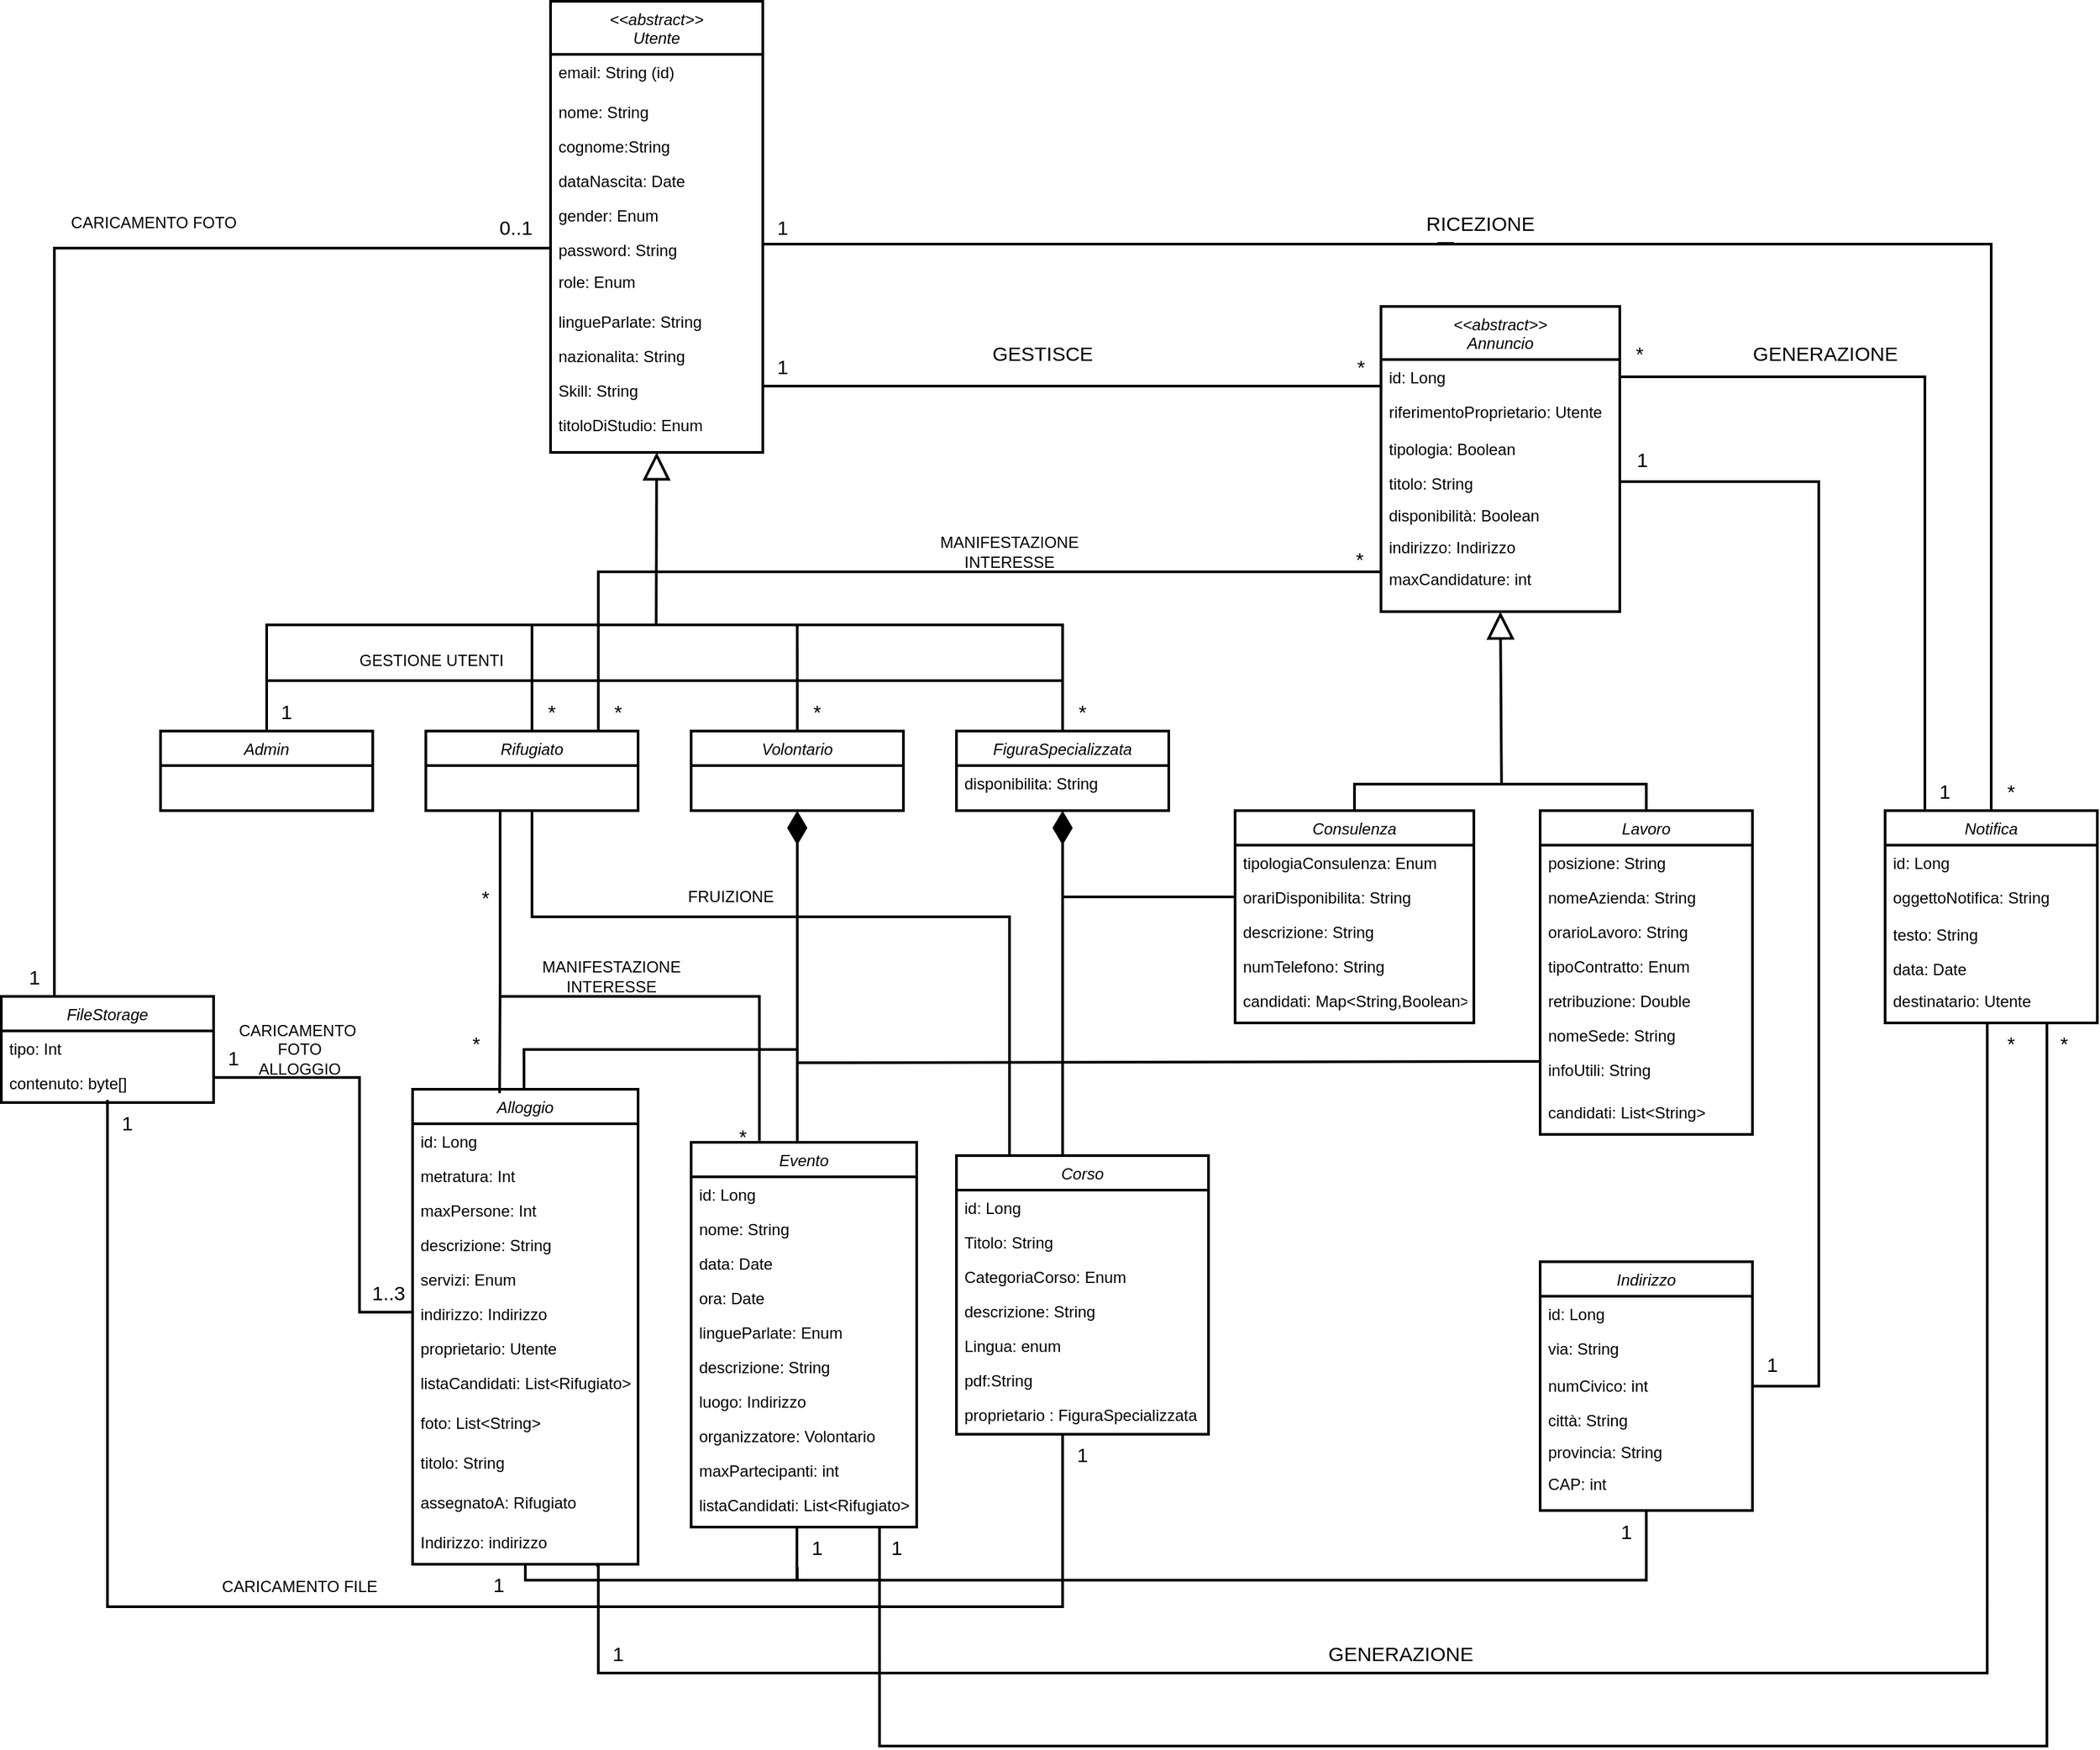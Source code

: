 <mxfile version="26.0.4" pages="3">
  <diagram id="C5RBs43oDa-KdzZeNtuy" name="V.1">
    <mxGraphModel grid="1" page="1" gridSize="10" guides="1" tooltips="1" connect="1" arrows="1" fold="1" pageScale="1" pageWidth="827" pageHeight="1169" math="0" shadow="0">
      <root>
        <mxCell id="WIyWlLk6GJQsqaUBKTNV-0" />
        <mxCell id="WIyWlLk6GJQsqaUBKTNV-1" parent="WIyWlLk6GJQsqaUBKTNV-0" />
        <mxCell id="da7Ayu3sHT6XlT5VLVPw-34" style="edgeStyle=orthogonalEdgeStyle;rounded=0;orthogonalLoop=1;jettySize=auto;html=1;entryX=1;entryY=0.5;entryDx=0;entryDy=0;endArrow=none;endFill=0;strokeWidth=2;" edge="1" parent="WIyWlLk6GJQsqaUBKTNV-1" source="b9NRWDE4cyWtPmOkEXac-0" target="z7FENXFFkjT32JDX5pWh-19">
          <mxGeometry relative="1" as="geometry">
            <Array as="points">
              <mxPoint x="1730" y="-27" />
            </Array>
          </mxGeometry>
        </mxCell>
        <mxCell id="b9NRWDE4cyWtPmOkEXac-0" value="Notifica" style="swimlane;fontStyle=2;align=center;verticalAlign=top;childLayout=stackLayout;horizontal=1;startSize=26;horizontalStack=0;resizeParent=1;resizeLast=0;collapsible=1;marginBottom=0;rounded=0;shadow=0;strokeWidth=2;swimlaneFillColor=default;" vertex="1" parent="WIyWlLk6GJQsqaUBKTNV-1">
          <mxGeometry x="1700" y="300" width="160" height="160" as="geometry">
            <mxRectangle x="230" y="140" width="160" height="26" as="alternateBounds" />
          </mxGeometry>
        </mxCell>
        <mxCell id="b9NRWDE4cyWtPmOkEXac-1" value="id: Long" style="text;align=left;verticalAlign=top;spacingLeft=4;spacingRight=4;overflow=hidden;rotatable=0;points=[[0,0.5],[1,0.5]];portConstraint=eastwest;" vertex="1" parent="b9NRWDE4cyWtPmOkEXac-0">
          <mxGeometry y="26" width="160" height="26" as="geometry" />
        </mxCell>
        <mxCell id="b9NRWDE4cyWtPmOkEXac-2" value="oggettoNotifica: String" style="text;align=left;verticalAlign=top;spacingLeft=4;spacingRight=4;overflow=hidden;rotatable=0;points=[[0,0.5],[1,0.5]];portConstraint=eastwest;rounded=0;shadow=0;html=0;" vertex="1" parent="b9NRWDE4cyWtPmOkEXac-0">
          <mxGeometry y="52" width="160" height="28" as="geometry" />
        </mxCell>
        <mxCell id="b9NRWDE4cyWtPmOkEXac-3" value="testo: String" style="text;align=left;verticalAlign=top;spacingLeft=4;spacingRight=4;overflow=hidden;rotatable=0;points=[[0,0.5],[1,0.5]];portConstraint=eastwest;rounded=0;shadow=0;html=0;" vertex="1" parent="b9NRWDE4cyWtPmOkEXac-0">
          <mxGeometry y="80" width="160" height="26" as="geometry" />
        </mxCell>
        <mxCell id="b9NRWDE4cyWtPmOkEXac-7" value="data: Date" style="text;align=left;verticalAlign=top;spacingLeft=4;spacingRight=4;overflow=hidden;rotatable=0;points=[[0,0.5],[1,0.5]];portConstraint=eastwest;rounded=0;shadow=0;html=0;" vertex="1" parent="b9NRWDE4cyWtPmOkEXac-0">
          <mxGeometry y="106" width="160" height="24" as="geometry" />
        </mxCell>
        <mxCell id="z7FENXFFkjT32JDX5pWh-14" value="destinatario: Utente" style="text;align=left;verticalAlign=top;spacingLeft=4;spacingRight=4;overflow=hidden;rotatable=0;points=[[0,0.5],[1,0.5]];portConstraint=eastwest;rounded=0;shadow=0;html=0;" vertex="1" parent="b9NRWDE4cyWtPmOkEXac-0">
          <mxGeometry y="130" width="160" height="24" as="geometry" />
        </mxCell>
        <mxCell id="brAfKWQBRcZxtwR8FUly-4" value="&lt;&lt;abstract&gt;&gt;&#xa;Utente" style="swimlane;fontStyle=2;align=center;verticalAlign=top;childLayout=stackLayout;horizontal=1;startSize=40;horizontalStack=0;resizeParent=1;resizeLast=0;collapsible=1;marginBottom=0;rounded=0;shadow=0;strokeWidth=2;swimlaneFillColor=default;" vertex="1" parent="WIyWlLk6GJQsqaUBKTNV-1">
          <mxGeometry x="694" y="-310" width="160" height="340" as="geometry">
            <mxRectangle x="550" y="140" width="160" height="26" as="alternateBounds" />
          </mxGeometry>
        </mxCell>
        <mxCell id="brAfKWQBRcZxtwR8FUly-13" value="email: String (id)" style="text;align=left;verticalAlign=top;spacingLeft=4;spacingRight=4;overflow=hidden;rotatable=0;points=[[0,0.5],[1,0.5]];portConstraint=eastwest;" vertex="1" parent="brAfKWQBRcZxtwR8FUly-4">
          <mxGeometry y="40" width="160" height="30" as="geometry" />
        </mxCell>
        <mxCell id="brAfKWQBRcZxtwR8FUly-7" value="nome: String" style="text;align=left;verticalAlign=top;spacingLeft=4;spacingRight=4;overflow=hidden;rotatable=0;points=[[0,0.5],[1,0.5]];portConstraint=eastwest;rounded=0;shadow=0;html=0;" vertex="1" parent="brAfKWQBRcZxtwR8FUly-4">
          <mxGeometry y="70" width="160" height="26" as="geometry" />
        </mxCell>
        <mxCell id="brAfKWQBRcZxtwR8FUly-8" value="cognome:String" style="text;align=left;verticalAlign=top;spacingLeft=4;spacingRight=4;overflow=hidden;rotatable=0;points=[[0,0.5],[1,0.5]];portConstraint=eastwest;rounded=0;shadow=0;html=0;" vertex="1" parent="brAfKWQBRcZxtwR8FUly-4">
          <mxGeometry y="96" width="160" height="26" as="geometry" />
        </mxCell>
        <mxCell id="brAfKWQBRcZxtwR8FUly-9" value="dataNascita: Date" style="text;align=left;verticalAlign=top;spacingLeft=4;spacingRight=4;overflow=hidden;rotatable=0;points=[[0,0.5],[1,0.5]];portConstraint=eastwest;rounded=0;shadow=0;html=0;" vertex="1" parent="brAfKWQBRcZxtwR8FUly-4">
          <mxGeometry y="122" width="160" height="26" as="geometry" />
        </mxCell>
        <mxCell id="brAfKWQBRcZxtwR8FUly-12" value="gender: Enum" style="text;align=left;verticalAlign=top;spacingLeft=4;spacingRight=4;overflow=hidden;rotatable=0;points=[[0,0.5],[1,0.5]];portConstraint=eastwest;" vertex="1" parent="brAfKWQBRcZxtwR8FUly-4">
          <mxGeometry y="148" width="160" height="26" as="geometry" />
        </mxCell>
        <mxCell id="brAfKWQBRcZxtwR8FUly-14" value="password: String" style="text;align=left;verticalAlign=top;spacingLeft=4;spacingRight=4;overflow=hidden;rotatable=0;points=[[0,0.5],[1,0.5]];portConstraint=eastwest;" vertex="1" parent="brAfKWQBRcZxtwR8FUly-4">
          <mxGeometry y="174" width="160" height="24" as="geometry" />
        </mxCell>
        <mxCell id="brAfKWQBRcZxtwR8FUly-16" value="role: Enum" style="text;align=left;verticalAlign=top;spacingLeft=4;spacingRight=4;overflow=hidden;rotatable=0;points=[[0,0.5],[1,0.5]];portConstraint=eastwest;" vertex="1" parent="brAfKWQBRcZxtwR8FUly-4">
          <mxGeometry y="198" width="160" height="30" as="geometry" />
        </mxCell>
        <mxCell id="z7FENXFFkjT32JDX5pWh-3" value="lingueParlate: String" style="text;align=left;verticalAlign=top;spacingLeft=4;spacingRight=4;overflow=hidden;rotatable=0;points=[[0,0.5],[1,0.5]];portConstraint=eastwest;" vertex="1" parent="brAfKWQBRcZxtwR8FUly-4">
          <mxGeometry y="228" width="160" height="26" as="geometry" />
        </mxCell>
        <mxCell id="z7FENXFFkjT32JDX5pWh-8" value="nazionalita: String" style="text;align=left;verticalAlign=top;spacingLeft=4;spacingRight=4;overflow=hidden;rotatable=0;points=[[0,0.5],[1,0.5]];portConstraint=eastwest;" vertex="1" parent="brAfKWQBRcZxtwR8FUly-4">
          <mxGeometry y="254" width="160" height="26" as="geometry" />
        </mxCell>
        <mxCell id="z7FENXFFkjT32JDX5pWh-10" value="Skill: String" style="text;align=left;verticalAlign=top;spacingLeft=4;spacingRight=4;overflow=hidden;rotatable=0;points=[[0,0.5],[1,0.5]];portConstraint=eastwest;" vertex="1" parent="brAfKWQBRcZxtwR8FUly-4">
          <mxGeometry y="280" width="160" height="26" as="geometry" />
        </mxCell>
        <mxCell id="z7FENXFFkjT32JDX5pWh-0" value="titoloDiStudio: Enum" style="text;align=left;verticalAlign=top;spacingLeft=4;spacingRight=4;overflow=hidden;rotatable=0;points=[[0,0.5],[1,0.5]];portConstraint=eastwest;" vertex="1" parent="brAfKWQBRcZxtwR8FUly-4">
          <mxGeometry y="306" width="160" height="26" as="geometry" />
        </mxCell>
        <mxCell id="qKfXRXq0BfeIvyu31Xmi-7" style="edgeStyle=orthogonalEdgeStyle;rounded=0;orthogonalLoop=1;jettySize=auto;html=1;entryX=0.5;entryY=0;entryDx=0;entryDy=0;strokeWidth=2;endArrow=none;endFill=0;" edge="1" parent="WIyWlLk6GJQsqaUBKTNV-1" source="b9NRWDE4cyWtPmOkEXac-12" target="b9NRWDE4cyWtPmOkEXac-35">
          <mxGeometry relative="1" as="geometry">
            <Array as="points">
              <mxPoint x="1300" y="280" />
              <mxPoint x="1520" y="280" />
            </Array>
          </mxGeometry>
        </mxCell>
        <mxCell id="b9NRWDE4cyWtPmOkEXac-12" value="Consulenza" style="swimlane;fontStyle=2;align=center;verticalAlign=top;childLayout=stackLayout;horizontal=1;startSize=26;horizontalStack=0;resizeParent=1;resizeLast=0;collapsible=1;marginBottom=0;rounded=0;shadow=0;strokeWidth=2;swimlaneFillColor=default;" vertex="1" parent="WIyWlLk6GJQsqaUBKTNV-1">
          <mxGeometry x="1210" y="300" width="180" height="160" as="geometry">
            <mxRectangle x="550" y="140" width="160" height="26" as="alternateBounds" />
          </mxGeometry>
        </mxCell>
        <mxCell id="b9NRWDE4cyWtPmOkEXac-15" value="tipologiaConsulenza: Enum" style="text;align=left;verticalAlign=top;spacingLeft=4;spacingRight=4;overflow=hidden;rotatable=0;points=[[0,0.5],[1,0.5]];portConstraint=eastwest;rounded=0;shadow=0;html=0;" vertex="1" parent="b9NRWDE4cyWtPmOkEXac-12">
          <mxGeometry y="26" width="180" height="26" as="geometry" />
        </mxCell>
        <mxCell id="da7Ayu3sHT6XlT5VLVPw-13" style="edgeStyle=orthogonalEdgeStyle;rounded=0;orthogonalLoop=1;jettySize=auto;html=1;endArrow=none;endFill=0;strokeWidth=2;" edge="1" parent="b9NRWDE4cyWtPmOkEXac-12" source="b9NRWDE4cyWtPmOkEXac-16">
          <mxGeometry relative="1" as="geometry">
            <mxPoint x="-130" y="60" as="targetPoint" />
            <Array as="points">
              <mxPoint x="-130" y="65" />
              <mxPoint x="-130" y="91" />
            </Array>
          </mxGeometry>
        </mxCell>
        <mxCell id="b9NRWDE4cyWtPmOkEXac-16" value="orariDisponibilita: String" style="text;align=left;verticalAlign=top;spacingLeft=4;spacingRight=4;overflow=hidden;rotatable=0;points=[[0,0.5],[1,0.5]];portConstraint=eastwest;rounded=0;shadow=0;html=0;" vertex="1" parent="b9NRWDE4cyWtPmOkEXac-12">
          <mxGeometry y="52" width="180" height="26" as="geometry" />
        </mxCell>
        <mxCell id="b9NRWDE4cyWtPmOkEXac-17" value="descrizione: String" style="text;align=left;verticalAlign=top;spacingLeft=4;spacingRight=4;overflow=hidden;rotatable=0;points=[[0,0.5],[1,0.5]];portConstraint=eastwest;rounded=0;shadow=0;html=0;" vertex="1" parent="b9NRWDE4cyWtPmOkEXac-12">
          <mxGeometry y="78" width="180" height="26" as="geometry" />
        </mxCell>
        <mxCell id="b9NRWDE4cyWtPmOkEXac-33" value="numTelefono: String" style="text;align=left;verticalAlign=top;spacingLeft=4;spacingRight=4;overflow=hidden;rotatable=0;points=[[0,0.5],[1,0.5]];portConstraint=eastwest;rounded=0;shadow=0;html=0;" vertex="1" parent="b9NRWDE4cyWtPmOkEXac-12">
          <mxGeometry y="104" width="180" height="26" as="geometry" />
        </mxCell>
        <mxCell id="NrWUSWsfH72PzfPD945L-0" value="candidati: Map&lt;String,Boolean&gt;" style="text;align=left;verticalAlign=top;spacingLeft=4;spacingRight=4;overflow=hidden;rotatable=0;points=[[0,0.5],[1,0.5]];portConstraint=eastwest;rounded=0;shadow=0;html=0;" vertex="1" parent="b9NRWDE4cyWtPmOkEXac-12">
          <mxGeometry y="130" width="180" height="30" as="geometry" />
        </mxCell>
        <mxCell id="qKfXRXq0BfeIvyu31Xmi-3" style="edgeStyle=orthogonalEdgeStyle;rounded=0;orthogonalLoop=1;jettySize=auto;html=1;exitX=0.5;exitY=0;exitDx=0;exitDy=0;endArrow=none;endFill=0;strokeWidth=2;" edge="1" parent="WIyWlLk6GJQsqaUBKTNV-1" source="brAfKWQBRcZxtwR8FUly-17">
          <mxGeometry relative="1" as="geometry">
            <mxPoint x="879.941" y="160" as="targetPoint" />
          </mxGeometry>
        </mxCell>
        <mxCell id="brAfKWQBRcZxtwR8FUly-17" value="Volontario" style="swimlane;fontStyle=2;align=center;verticalAlign=top;childLayout=stackLayout;horizontal=1;startSize=26;horizontalStack=0;resizeParent=1;resizeLast=0;collapsible=1;marginBottom=0;rounded=0;shadow=0;strokeWidth=2;swimlaneFillColor=default;" vertex="1" parent="WIyWlLk6GJQsqaUBKTNV-1">
          <mxGeometry x="800" y="240" width="160" height="60" as="geometry">
            <mxRectangle x="550" y="140" width="160" height="26" as="alternateBounds" />
          </mxGeometry>
        </mxCell>
        <mxCell id="b9NRWDE4cyWtPmOkEXac-35" value="Lavoro" style="swimlane;fontStyle=2;align=center;verticalAlign=top;childLayout=stackLayout;horizontal=1;startSize=26;horizontalStack=0;resizeParent=1;resizeLast=0;collapsible=1;marginBottom=0;rounded=0;shadow=0;strokeWidth=2;swimlaneFillColor=default;" vertex="1" parent="WIyWlLk6GJQsqaUBKTNV-1">
          <mxGeometry x="1440" y="300" width="160" height="244" as="geometry">
            <mxRectangle x="470" y="470" width="160" height="26" as="alternateBounds" />
          </mxGeometry>
        </mxCell>
        <mxCell id="b9NRWDE4cyWtPmOkEXac-37" value="posizione: String" style="text;align=left;verticalAlign=top;spacingLeft=4;spacingRight=4;overflow=hidden;rotatable=0;points=[[0,0.5],[1,0.5]];portConstraint=eastwest;rounded=0;shadow=0;html=0;" vertex="1" parent="b9NRWDE4cyWtPmOkEXac-35">
          <mxGeometry y="26" width="160" height="26" as="geometry" />
        </mxCell>
        <mxCell id="b9NRWDE4cyWtPmOkEXac-38" value="nomeAzienda: String" style="text;align=left;verticalAlign=top;spacingLeft=4;spacingRight=4;overflow=hidden;rotatable=0;points=[[0,0.5],[1,0.5]];portConstraint=eastwest;rounded=0;shadow=0;html=0;" vertex="1" parent="b9NRWDE4cyWtPmOkEXac-35">
          <mxGeometry y="52" width="160" height="26" as="geometry" />
        </mxCell>
        <mxCell id="b9NRWDE4cyWtPmOkEXac-39" value="orarioLavoro: String" style="text;align=left;verticalAlign=top;spacingLeft=4;spacingRight=4;overflow=hidden;rotatable=0;points=[[0,0.5],[1,0.5]];portConstraint=eastwest;rounded=0;shadow=0;html=0;" vertex="1" parent="b9NRWDE4cyWtPmOkEXac-35">
          <mxGeometry y="78" width="160" height="26" as="geometry" />
        </mxCell>
        <mxCell id="b9NRWDE4cyWtPmOkEXac-40" value="tipoContratto: Enum" style="text;align=left;verticalAlign=top;spacingLeft=4;spacingRight=4;overflow=hidden;rotatable=0;points=[[0,0.5],[1,0.5]];portConstraint=eastwest;rounded=0;shadow=0;html=0;" vertex="1" parent="b9NRWDE4cyWtPmOkEXac-35">
          <mxGeometry y="104" width="160" height="26" as="geometry" />
        </mxCell>
        <mxCell id="b9NRWDE4cyWtPmOkEXac-41" value="retribuzione: Double" style="text;align=left;verticalAlign=top;spacingLeft=4;spacingRight=4;overflow=hidden;rotatable=0;points=[[0,0.5],[1,0.5]];portConstraint=eastwest;rounded=0;shadow=0;html=0;" vertex="1" parent="b9NRWDE4cyWtPmOkEXac-35">
          <mxGeometry y="130" width="160" height="26" as="geometry" />
        </mxCell>
        <mxCell id="b9NRWDE4cyWtPmOkEXac-42" value="nomeSede: String" style="text;align=left;verticalAlign=top;spacingLeft=4;spacingRight=4;overflow=hidden;rotatable=0;points=[[0,0.5],[1,0.5]];portConstraint=eastwest;rounded=0;shadow=0;html=0;" vertex="1" parent="b9NRWDE4cyWtPmOkEXac-35">
          <mxGeometry y="156" width="160" height="26" as="geometry" />
        </mxCell>
        <mxCell id="b9NRWDE4cyWtPmOkEXac-44" value="infoUtili: String" style="text;align=left;verticalAlign=top;spacingLeft=4;spacingRight=4;overflow=hidden;rotatable=0;points=[[0,0.5],[1,0.5]];portConstraint=eastwest;rounded=0;shadow=0;html=0;" vertex="1" parent="b9NRWDE4cyWtPmOkEXac-35">
          <mxGeometry y="182" width="160" height="32" as="geometry" />
        </mxCell>
        <mxCell id="NrWUSWsfH72PzfPD945L-1" value="candidati: List&lt;String&gt;" style="text;align=left;verticalAlign=top;spacingLeft=4;spacingRight=4;overflow=hidden;rotatable=0;points=[[0,0.5],[1,0.5]];portConstraint=eastwest;rounded=0;shadow=0;html=0;" vertex="1" parent="b9NRWDE4cyWtPmOkEXac-35">
          <mxGeometry y="214" width="160" height="30" as="geometry" />
        </mxCell>
        <mxCell id="brAfKWQBRcZxtwR8FUly-29" value="FiguraSpecializzata" style="swimlane;fontStyle=2;align=center;verticalAlign=top;childLayout=stackLayout;horizontal=1;startSize=26;horizontalStack=0;resizeParent=1;resizeLast=0;collapsible=1;marginBottom=0;rounded=0;shadow=0;strokeWidth=2;swimlaneFillColor=default;" vertex="1" parent="WIyWlLk6GJQsqaUBKTNV-1">
          <mxGeometry x="1000" y="240" width="160" height="60" as="geometry">
            <mxRectangle x="550" y="140" width="160" height="26" as="alternateBounds" />
          </mxGeometry>
        </mxCell>
        <mxCell id="z7FENXFFkjT32JDX5pWh-12" value="disponibilita: String" style="text;align=left;verticalAlign=top;spacingLeft=4;spacingRight=4;overflow=hidden;rotatable=0;points=[[0,0.5],[1,0.5]];portConstraint=eastwest;" vertex="1" parent="brAfKWQBRcZxtwR8FUly-29">
          <mxGeometry y="26" width="160" height="26" as="geometry" />
        </mxCell>
        <mxCell id="qKfXRXq0BfeIvyu31Xmi-2" style="edgeStyle=orthogonalEdgeStyle;rounded=0;orthogonalLoop=1;jettySize=auto;html=1;entryX=0.5;entryY=0;entryDx=0;entryDy=0;endArrow=none;endFill=0;strokeWidth=2;" edge="1" parent="WIyWlLk6GJQsqaUBKTNV-1" source="brAfKWQBRcZxtwR8FUly-31" target="brAfKWQBRcZxtwR8FUly-29">
          <mxGeometry relative="1" as="geometry">
            <Array as="points">
              <mxPoint x="480" y="160" />
              <mxPoint x="1080" y="160" />
            </Array>
          </mxGeometry>
        </mxCell>
        <mxCell id="brAfKWQBRcZxtwR8FUly-31" value="Admin" style="swimlane;fontStyle=2;align=center;verticalAlign=top;childLayout=stackLayout;horizontal=1;startSize=26;horizontalStack=0;resizeParent=1;resizeLast=0;collapsible=1;marginBottom=0;rounded=0;shadow=0;strokeWidth=2;fillColor=default;swimlaneFillColor=default;" vertex="1" parent="WIyWlLk6GJQsqaUBKTNV-1">
          <mxGeometry x="400" y="240" width="160" height="60" as="geometry">
            <mxRectangle x="550" y="140" width="160" height="26" as="alternateBounds" />
          </mxGeometry>
        </mxCell>
        <mxCell id="da7Ayu3sHT6XlT5VLVPw-15" style="edgeStyle=orthogonalEdgeStyle;rounded=0;orthogonalLoop=1;jettySize=auto;html=1;endArrow=none;endFill=0;strokeWidth=2;" edge="1" parent="WIyWlLk6GJQsqaUBKTNV-1">
          <mxGeometry relative="1" as="geometry">
            <mxPoint x="879" y="480" as="targetPoint" />
            <mxPoint x="674.037" y="540" as="sourcePoint" />
            <Array as="points">
              <mxPoint x="674" y="480" />
            </Array>
          </mxGeometry>
        </mxCell>
        <mxCell id="qKfXRXq0BfeIvyu31Xmi-34" style="edgeStyle=orthogonalEdgeStyle;rounded=0;orthogonalLoop=1;jettySize=auto;html=1;strokeWidth=2;endArrow=none;endFill=0;" edge="1" parent="WIyWlLk6GJQsqaUBKTNV-1">
          <mxGeometry relative="1" as="geometry">
            <mxPoint x="880" y="870" as="targetPoint" />
            <mxPoint x="675" y="800" as="sourcePoint" />
            <Array as="points">
              <mxPoint x="675" y="880" />
              <mxPoint x="880" y="880" />
            </Array>
          </mxGeometry>
        </mxCell>
        <mxCell id="brAfKWQBRcZxtwR8FUly-33" value="Alloggio" style="swimlane;fontStyle=2;align=center;verticalAlign=top;childLayout=stackLayout;horizontal=1;startSize=26;horizontalStack=0;resizeParent=1;resizeLast=0;collapsible=1;marginBottom=0;rounded=0;shadow=0;strokeWidth=2;swimlaneFillColor=default;" vertex="1" parent="WIyWlLk6GJQsqaUBKTNV-1">
          <mxGeometry x="590" y="510" width="170" height="358" as="geometry">
            <mxRectangle x="550" y="140" width="160" height="26" as="alternateBounds" />
          </mxGeometry>
        </mxCell>
        <mxCell id="brAfKWQBRcZxtwR8FUly-34" value="id: Long" style="text;align=left;verticalAlign=top;spacingLeft=4;spacingRight=4;overflow=hidden;rotatable=0;points=[[0,0.5],[1,0.5]];portConstraint=eastwest;" vertex="1" parent="brAfKWQBRcZxtwR8FUly-33">
          <mxGeometry y="26" width="170" height="26" as="geometry" />
        </mxCell>
        <mxCell id="brAfKWQBRcZxtwR8FUly-35" value="metratura: Int" style="text;align=left;verticalAlign=top;spacingLeft=4;spacingRight=4;overflow=hidden;rotatable=0;points=[[0,0.5],[1,0.5]];portConstraint=eastwest;" vertex="1" parent="brAfKWQBRcZxtwR8FUly-33">
          <mxGeometry y="52" width="170" height="26" as="geometry" />
        </mxCell>
        <mxCell id="brAfKWQBRcZxtwR8FUly-36" value="maxPersone: Int" style="text;align=left;verticalAlign=top;spacingLeft=4;spacingRight=4;overflow=hidden;rotatable=0;points=[[0,0.5],[1,0.5]];portConstraint=eastwest;" vertex="1" parent="brAfKWQBRcZxtwR8FUly-33">
          <mxGeometry y="78" width="170" height="26" as="geometry" />
        </mxCell>
        <mxCell id="brAfKWQBRcZxtwR8FUly-37" value="descrizione: String" style="text;align=left;verticalAlign=top;spacingLeft=4;spacingRight=4;overflow=hidden;rotatable=0;points=[[0,0.5],[1,0.5]];portConstraint=eastwest;" vertex="1" parent="brAfKWQBRcZxtwR8FUly-33">
          <mxGeometry y="104" width="170" height="26" as="geometry" />
        </mxCell>
        <mxCell id="brAfKWQBRcZxtwR8FUly-38" value="servizi: Enum" style="text;align=left;verticalAlign=top;spacingLeft=4;spacingRight=4;overflow=hidden;rotatable=0;points=[[0,0.5],[1,0.5]];portConstraint=eastwest;" vertex="1" parent="brAfKWQBRcZxtwR8FUly-33">
          <mxGeometry y="130" width="170" height="26" as="geometry" />
        </mxCell>
        <mxCell id="b9NRWDE4cyWtPmOkEXac-59" value="indirizzo: Indirizzo" style="text;align=left;verticalAlign=top;spacingLeft=4;spacingRight=4;overflow=hidden;rotatable=0;points=[[0,0.5],[1,0.5]];portConstraint=eastwest;" vertex="1" parent="brAfKWQBRcZxtwR8FUly-33">
          <mxGeometry y="156" width="170" height="26" as="geometry" />
        </mxCell>
        <mxCell id="z7FENXFFkjT32JDX5pWh-16" value="proprietario: Utente" style="text;align=left;verticalAlign=top;spacingLeft=4;spacingRight=4;overflow=hidden;rotatable=0;points=[[0,0.5],[1,0.5]];portConstraint=eastwest;" vertex="1" parent="brAfKWQBRcZxtwR8FUly-33">
          <mxGeometry y="182" width="170" height="26" as="geometry" />
        </mxCell>
        <mxCell id="qKfXRXq0BfeIvyu31Xmi-24" value="listaCandidati: List&lt;Rifugiato&gt;" style="text;align=left;verticalAlign=top;spacingLeft=4;spacingRight=4;overflow=hidden;rotatable=0;points=[[0,0.5],[1,0.5]];portConstraint=eastwest;rounded=0;shadow=0;html=0;" vertex="1" parent="brAfKWQBRcZxtwR8FUly-33">
          <mxGeometry y="208" width="170" height="30" as="geometry" />
        </mxCell>
        <mxCell id="NrWUSWsfH72PzfPD945L-2" value="foto: List&lt;String&gt;" style="text;align=left;verticalAlign=top;spacingLeft=4;spacingRight=4;overflow=hidden;rotatable=0;points=[[0,0.5],[1,0.5]];portConstraint=eastwest;rounded=0;shadow=0;html=0;" vertex="1" parent="brAfKWQBRcZxtwR8FUly-33">
          <mxGeometry y="238" width="170" height="30" as="geometry" />
        </mxCell>
        <mxCell id="NrWUSWsfH72PzfPD945L-3" value="titolo: String" style="text;align=left;verticalAlign=top;spacingLeft=4;spacingRight=4;overflow=hidden;rotatable=0;points=[[0,0.5],[1,0.5]];portConstraint=eastwest;rounded=0;shadow=0;html=0;" vertex="1" parent="brAfKWQBRcZxtwR8FUly-33">
          <mxGeometry y="268" width="170" height="30" as="geometry" />
        </mxCell>
        <mxCell id="NrWUSWsfH72PzfPD945L-4" value="assegnatoA: Rifugiato" style="text;align=left;verticalAlign=top;spacingLeft=4;spacingRight=4;overflow=hidden;rotatable=0;points=[[0,0.5],[1,0.5]];portConstraint=eastwest;rounded=0;shadow=0;html=0;" vertex="1" parent="brAfKWQBRcZxtwR8FUly-33">
          <mxGeometry y="298" width="170" height="30" as="geometry" />
        </mxCell>
        <mxCell id="NrWUSWsfH72PzfPD945L-6" value="Indirizzo: indirizzo" style="text;align=left;verticalAlign=top;spacingLeft=4;spacingRight=4;overflow=hidden;rotatable=0;points=[[0,0.5],[1,0.5]];portConstraint=eastwest;rounded=0;shadow=0;html=0;" vertex="1" parent="brAfKWQBRcZxtwR8FUly-33">
          <mxGeometry y="328" width="170" height="30" as="geometry" />
        </mxCell>
        <mxCell id="da7Ayu3sHT6XlT5VLVPw-2" style="edgeStyle=orthogonalEdgeStyle;rounded=0;orthogonalLoop=1;jettySize=auto;html=1;entryX=0.5;entryY=1;entryDx=0;entryDy=0;endArrow=diamondThin;endFill=1;endSize=20;strokeWidth=2;" edge="1" parent="WIyWlLk6GJQsqaUBKTNV-1" source="brAfKWQBRcZxtwR8FUly-40" target="brAfKWQBRcZxtwR8FUly-17">
          <mxGeometry relative="1" as="geometry">
            <Array as="points">
              <mxPoint x="880" y="500" />
              <mxPoint x="880" y="500" />
            </Array>
          </mxGeometry>
        </mxCell>
        <mxCell id="brAfKWQBRcZxtwR8FUly-40" value="Evento" style="swimlane;fontStyle=2;align=center;verticalAlign=top;childLayout=stackLayout;horizontal=1;startSize=26;horizontalStack=0;resizeParent=1;resizeLast=0;collapsible=1;marginBottom=0;rounded=0;shadow=0;strokeWidth=2;swimlaneFillColor=default;" vertex="1" parent="WIyWlLk6GJQsqaUBKTNV-1">
          <mxGeometry x="800" y="550" width="170" height="290" as="geometry">
            <mxRectangle x="800" y="560" width="160" height="26" as="alternateBounds" />
          </mxGeometry>
        </mxCell>
        <mxCell id="brAfKWQBRcZxtwR8FUly-41" value="id: Long" style="text;align=left;verticalAlign=top;spacingLeft=4;spacingRight=4;overflow=hidden;rotatable=0;points=[[0,0.5],[1,0.5]];portConstraint=eastwest;" vertex="1" parent="brAfKWQBRcZxtwR8FUly-40">
          <mxGeometry y="26" width="170" height="26" as="geometry" />
        </mxCell>
        <mxCell id="brAfKWQBRcZxtwR8FUly-42" value="nome: String" style="text;align=left;verticalAlign=top;spacingLeft=4;spacingRight=4;overflow=hidden;rotatable=0;points=[[0,0.5],[1,0.5]];portConstraint=eastwest;" vertex="1" parent="brAfKWQBRcZxtwR8FUly-40">
          <mxGeometry y="52" width="170" height="26" as="geometry" />
        </mxCell>
        <mxCell id="brAfKWQBRcZxtwR8FUly-43" value="data: Date" style="text;align=left;verticalAlign=top;spacingLeft=4;spacingRight=4;overflow=hidden;rotatable=0;points=[[0,0.5],[1,0.5]];portConstraint=eastwest;" vertex="1" parent="brAfKWQBRcZxtwR8FUly-40">
          <mxGeometry y="78" width="170" height="26" as="geometry" />
        </mxCell>
        <mxCell id="brAfKWQBRcZxtwR8FUly-44" value="ora: Date" style="text;align=left;verticalAlign=top;spacingLeft=4;spacingRight=4;overflow=hidden;rotatable=0;points=[[0,0.5],[1,0.5]];portConstraint=eastwest;" vertex="1" parent="brAfKWQBRcZxtwR8FUly-40">
          <mxGeometry y="104" width="170" height="26" as="geometry" />
        </mxCell>
        <mxCell id="brAfKWQBRcZxtwR8FUly-45" value="lingueParlate: Enum" style="text;align=left;verticalAlign=top;spacingLeft=4;spacingRight=4;overflow=hidden;rotatable=0;points=[[0,0.5],[1,0.5]];portConstraint=eastwest;" vertex="1" parent="brAfKWQBRcZxtwR8FUly-40">
          <mxGeometry y="130" width="170" height="26" as="geometry" />
        </mxCell>
        <mxCell id="brAfKWQBRcZxtwR8FUly-46" value="descrizione: String" style="text;align=left;verticalAlign=top;spacingLeft=4;spacingRight=4;overflow=hidden;rotatable=0;points=[[0,0.5],[1,0.5]];portConstraint=eastwest;" vertex="1" parent="brAfKWQBRcZxtwR8FUly-40">
          <mxGeometry y="156" width="170" height="26" as="geometry" />
        </mxCell>
        <mxCell id="b9NRWDE4cyWtPmOkEXac-61" value="luogo: Indirizzo" style="text;align=left;verticalAlign=top;spacingLeft=4;spacingRight=4;overflow=hidden;rotatable=0;points=[[0,0.5],[1,0.5]];portConstraint=eastwest;" vertex="1" parent="brAfKWQBRcZxtwR8FUly-40">
          <mxGeometry y="182" width="170" height="26" as="geometry" />
        </mxCell>
        <mxCell id="z7FENXFFkjT32JDX5pWh-15" value="organizzatore: Volontario" style="text;align=left;verticalAlign=top;spacingLeft=4;spacingRight=4;overflow=hidden;rotatable=0;points=[[0,0.5],[1,0.5]];portConstraint=eastwest;" vertex="1" parent="brAfKWQBRcZxtwR8FUly-40">
          <mxGeometry y="208" width="170" height="26" as="geometry" />
        </mxCell>
        <mxCell id="qKfXRXq0BfeIvyu31Xmi-21" value="maxPartecipanti: int" style="text;align=left;verticalAlign=top;spacingLeft=4;spacingRight=4;overflow=hidden;rotatable=0;points=[[0,0.5],[1,0.5]];portConstraint=eastwest;" vertex="1" parent="brAfKWQBRcZxtwR8FUly-40">
          <mxGeometry y="234" width="170" height="26" as="geometry" />
        </mxCell>
        <mxCell id="qKfXRXq0BfeIvyu31Xmi-25" value="listaCandidati: List&lt;Rifugiato&gt;" style="text;align=left;verticalAlign=top;spacingLeft=4;spacingRight=4;overflow=hidden;rotatable=0;points=[[0,0.5],[1,0.5]];portConstraint=eastwest;rounded=0;shadow=0;html=0;" vertex="1" parent="brAfKWQBRcZxtwR8FUly-40">
          <mxGeometry y="260" width="170" height="30" as="geometry" />
        </mxCell>
        <mxCell id="da7Ayu3sHT6XlT5VLVPw-17" style="edgeStyle=orthogonalEdgeStyle;rounded=0;orthogonalLoop=1;jettySize=auto;html=1;entryX=1;entryY=0.5;entryDx=0;entryDy=0;endArrow=none;endFill=0;strokeWidth=2;" edge="1" parent="WIyWlLk6GJQsqaUBKTNV-1" source="b9NRWDE4cyWtPmOkEXac-52" target="z7FENXFFkjT32JDX5pWh-22">
          <mxGeometry relative="1" as="geometry">
            <mxPoint x="1700" y="260" as="targetPoint" />
            <Array as="points">
              <mxPoint x="1650" y="734" />
              <mxPoint x="1650" y="52" />
            </Array>
          </mxGeometry>
        </mxCell>
        <mxCell id="b9NRWDE4cyWtPmOkEXac-52" value="Indirizzo" style="swimlane;fontStyle=2;align=center;verticalAlign=top;childLayout=stackLayout;horizontal=1;startSize=26;horizontalStack=0;resizeParent=1;resizeLast=0;collapsible=1;marginBottom=0;rounded=0;shadow=0;strokeWidth=2;swimlaneFillColor=default;" vertex="1" parent="WIyWlLk6GJQsqaUBKTNV-1">
          <mxGeometry x="1440" y="640" width="160" height="187.5" as="geometry">
            <mxRectangle x="230" y="140" width="160" height="26" as="alternateBounds" />
          </mxGeometry>
        </mxCell>
        <mxCell id="b9NRWDE4cyWtPmOkEXac-53" value="id: Long" style="text;align=left;verticalAlign=top;spacingLeft=4;spacingRight=4;overflow=hidden;rotatable=0;points=[[0,0.5],[1,0.5]];portConstraint=eastwest;" vertex="1" parent="b9NRWDE4cyWtPmOkEXac-52">
          <mxGeometry y="26" width="160" height="26" as="geometry" />
        </mxCell>
        <mxCell id="b9NRWDE4cyWtPmOkEXac-54" value="via: String" style="text;align=left;verticalAlign=top;spacingLeft=4;spacingRight=4;overflow=hidden;rotatable=0;points=[[0,0.5],[1,0.5]];portConstraint=eastwest;rounded=0;shadow=0;html=0;" vertex="1" parent="b9NRWDE4cyWtPmOkEXac-52">
          <mxGeometry y="52" width="160" height="28" as="geometry" />
        </mxCell>
        <mxCell id="b9NRWDE4cyWtPmOkEXac-55" value="numCivico: int" style="text;align=left;verticalAlign=top;spacingLeft=4;spacingRight=4;overflow=hidden;rotatable=0;points=[[0,0.5],[1,0.5]];portConstraint=eastwest;rounded=0;shadow=0;html=0;" vertex="1" parent="b9NRWDE4cyWtPmOkEXac-52">
          <mxGeometry y="80" width="160" height="26" as="geometry" />
        </mxCell>
        <mxCell id="b9NRWDE4cyWtPmOkEXac-56" value="città: String&#xa;" style="text;align=left;verticalAlign=top;spacingLeft=4;spacingRight=4;overflow=hidden;rotatable=0;points=[[0,0.5],[1,0.5]];portConstraint=eastwest;rounded=0;shadow=0;html=0;" vertex="1" parent="b9NRWDE4cyWtPmOkEXac-52">
          <mxGeometry y="106" width="160" height="24" as="geometry" />
        </mxCell>
        <mxCell id="b9NRWDE4cyWtPmOkEXac-57" value="provincia: String" style="text;align=left;verticalAlign=top;spacingLeft=4;spacingRight=4;overflow=hidden;rotatable=0;points=[[0,0.5],[1,0.5]];portConstraint=eastwest;rounded=0;shadow=0;html=0;" vertex="1" parent="b9NRWDE4cyWtPmOkEXac-52">
          <mxGeometry y="130" width="160" height="24" as="geometry" />
        </mxCell>
        <mxCell id="b9NRWDE4cyWtPmOkEXac-58" value="CAP: int" style="text;align=left;verticalAlign=top;spacingLeft=4;spacingRight=4;overflow=hidden;rotatable=0;points=[[0,0.5],[1,0.5]];portConstraint=eastwest;rounded=0;shadow=0;html=0;" vertex="1" parent="b9NRWDE4cyWtPmOkEXac-52">
          <mxGeometry y="154" width="160" height="24" as="geometry" />
        </mxCell>
        <mxCell id="z7FENXFFkjT32JDX5pWh-18" value="&lt;&lt;abstract&gt;&gt;&#xa;Annuncio" style="swimlane;fontStyle=2;align=center;verticalAlign=top;childLayout=stackLayout;horizontal=1;startSize=40;horizontalStack=0;resizeParent=1;resizeLast=0;collapsible=1;marginBottom=0;rounded=0;shadow=0;strokeWidth=2;swimlaneFillColor=default;" vertex="1" parent="WIyWlLk6GJQsqaUBKTNV-1">
          <mxGeometry x="1320" y="-80" width="180" height="230" as="geometry">
            <mxRectangle x="230" y="140" width="160" height="26" as="alternateBounds" />
          </mxGeometry>
        </mxCell>
        <mxCell id="z7FENXFFkjT32JDX5pWh-19" value="id: Long" style="text;align=left;verticalAlign=top;spacingLeft=4;spacingRight=4;overflow=hidden;rotatable=0;points=[[0,0.5],[1,0.5]];portConstraint=eastwest;" vertex="1" parent="z7FENXFFkjT32JDX5pWh-18">
          <mxGeometry y="40" width="180" height="26" as="geometry" />
        </mxCell>
        <mxCell id="z7FENXFFkjT32JDX5pWh-20" value="riferimentoProprietario: Utente" style="text;align=left;verticalAlign=top;spacingLeft=4;spacingRight=4;overflow=hidden;rotatable=0;points=[[0,0.5],[1,0.5]];portConstraint=eastwest;rounded=0;shadow=0;html=0;" vertex="1" parent="z7FENXFFkjT32JDX5pWh-18">
          <mxGeometry y="66" width="180" height="28" as="geometry" />
        </mxCell>
        <mxCell id="z7FENXFFkjT32JDX5pWh-21" value="tipologia: Boolean" style="text;align=left;verticalAlign=top;spacingLeft=4;spacingRight=4;overflow=hidden;rotatable=0;points=[[0,0.5],[1,0.5]];portConstraint=eastwest;rounded=0;shadow=0;html=0;" vertex="1" parent="z7FENXFFkjT32JDX5pWh-18">
          <mxGeometry y="94" width="180" height="26" as="geometry" />
        </mxCell>
        <mxCell id="z7FENXFFkjT32JDX5pWh-22" value="titolo: String" style="text;align=left;verticalAlign=top;spacingLeft=4;spacingRight=4;overflow=hidden;rotatable=0;points=[[0,0.5],[1,0.5]];portConstraint=eastwest;rounded=0;shadow=0;html=0;" vertex="1" parent="z7FENXFFkjT32JDX5pWh-18">
          <mxGeometry y="120" width="180" height="24" as="geometry" />
        </mxCell>
        <mxCell id="z7FENXFFkjT32JDX5pWh-23" value="disponibilità: Boolean" style="text;align=left;verticalAlign=top;spacingLeft=4;spacingRight=4;overflow=hidden;rotatable=0;points=[[0,0.5],[1,0.5]];portConstraint=eastwest;rounded=0;shadow=0;html=0;" vertex="1" parent="z7FENXFFkjT32JDX5pWh-18">
          <mxGeometry y="144" width="180" height="24" as="geometry" />
        </mxCell>
        <mxCell id="z7FENXFFkjT32JDX5pWh-24" value="indirizzo: Indirizzo" style="text;align=left;verticalAlign=top;spacingLeft=4;spacingRight=4;overflow=hidden;rotatable=0;points=[[0,0.5],[1,0.5]];portConstraint=eastwest;rounded=0;shadow=0;html=0;" vertex="1" parent="z7FENXFFkjT32JDX5pWh-18">
          <mxGeometry y="168" width="180" height="24" as="geometry" />
        </mxCell>
        <mxCell id="qKfXRXq0BfeIvyu31Xmi-22" value="maxCandidature: int" style="text;align=left;verticalAlign=top;spacingLeft=4;spacingRight=4;overflow=hidden;rotatable=0;points=[[0,0.5],[1,0.5]];portConstraint=eastwest;rounded=0;shadow=0;html=0;" vertex="1" parent="z7FENXFFkjT32JDX5pWh-18">
          <mxGeometry y="192" width="180" height="30" as="geometry" />
        </mxCell>
        <mxCell id="qKfXRXq0BfeIvyu31Xmi-26" style="edgeStyle=orthogonalEdgeStyle;rounded=0;orthogonalLoop=1;jettySize=auto;html=1;exitX=0.25;exitY=0;exitDx=0;exitDy=0;entryX=0;entryY=0.5;entryDx=0;entryDy=0;endArrow=none;endFill=0;strokeWidth=2;" edge="1" parent="WIyWlLk6GJQsqaUBKTNV-1" source="z7FENXFFkjT32JDX5pWh-33" target="brAfKWQBRcZxtwR8FUly-14">
          <mxGeometry relative="1" as="geometry" />
        </mxCell>
        <mxCell id="z7FENXFFkjT32JDX5pWh-33" value="FileStorage" style="swimlane;fontStyle=2;align=center;verticalAlign=top;childLayout=stackLayout;horizontal=1;startSize=26;horizontalStack=0;resizeParent=1;resizeLast=0;collapsible=1;marginBottom=0;rounded=0;shadow=0;strokeWidth=2;swimlaneFillColor=default;" vertex="1" parent="WIyWlLk6GJQsqaUBKTNV-1">
          <mxGeometry x="280" y="440" width="160" height="80" as="geometry">
            <mxRectangle x="550" y="140" width="160" height="26" as="alternateBounds" />
          </mxGeometry>
        </mxCell>
        <mxCell id="z7FENXFFkjT32JDX5pWh-35" value="tipo: Int" style="text;align=left;verticalAlign=top;spacingLeft=4;spacingRight=4;overflow=hidden;rotatable=0;points=[[0,0.5],[1,0.5]];portConstraint=eastwest;" vertex="1" parent="z7FENXFFkjT32JDX5pWh-33">
          <mxGeometry y="26" width="160" height="26" as="geometry" />
        </mxCell>
        <mxCell id="z7FENXFFkjT32JDX5pWh-37" value="contenuto: byte[]" style="text;align=left;verticalAlign=top;spacingLeft=4;spacingRight=4;overflow=hidden;rotatable=0;points=[[0,0.5],[1,0.5]];portConstraint=eastwest;" vertex="1" parent="z7FENXFFkjT32JDX5pWh-33">
          <mxGeometry y="52" width="160" height="26" as="geometry" />
        </mxCell>
        <mxCell id="qKfXRXq0BfeIvyu31Xmi-4" style="edgeStyle=orthogonalEdgeStyle;rounded=0;orthogonalLoop=1;jettySize=auto;html=1;endArrow=none;endFill=0;strokeWidth=2;" edge="1" parent="WIyWlLk6GJQsqaUBKTNV-1" source="brAfKWQBRcZxtwR8FUly-27">
          <mxGeometry relative="1" as="geometry">
            <mxPoint x="680.0" y="160" as="targetPoint" />
          </mxGeometry>
        </mxCell>
        <mxCell id="VRGFR842gPvFMKWD-KuE-14" style="edgeStyle=orthogonalEdgeStyle;rounded=0;orthogonalLoop=1;jettySize=auto;html=1;entryX=0;entryY=0.5;entryDx=0;entryDy=0;endArrow=none;endFill=0;strokeWidth=2;" edge="1" parent="WIyWlLk6GJQsqaUBKTNV-1" source="brAfKWQBRcZxtwR8FUly-27" target="z7FENXFFkjT32JDX5pWh-24">
          <mxGeometry relative="1" as="geometry">
            <mxPoint x="1250" y="100" as="targetPoint" />
            <Array as="points">
              <mxPoint x="730" y="120" />
              <mxPoint x="1320" y="120" />
            </Array>
          </mxGeometry>
        </mxCell>
        <mxCell id="KX3aycIWXV3dJND0ZLyO-3" style="edgeStyle=orthogonalEdgeStyle;rounded=0;orthogonalLoop=1;jettySize=auto;html=1;entryX=0.25;entryY=0;entryDx=0;entryDy=0;endArrow=none;endFill=0;strokeWidth=2;exitX=0.5;exitY=1;exitDx=0;exitDy=0;" edge="1" parent="WIyWlLk6GJQsqaUBKTNV-1" source="brAfKWQBRcZxtwR8FUly-27">
          <mxGeometry relative="1" as="geometry">
            <mxPoint x="680" y="350" as="sourcePoint" />
            <mxPoint x="1040" y="630" as="targetPoint" />
            <Array as="points">
              <mxPoint x="680" y="380" />
              <mxPoint x="1040" y="380" />
            </Array>
          </mxGeometry>
        </mxCell>
        <mxCell id="brAfKWQBRcZxtwR8FUly-27" value="Rifugiato" style="swimlane;fontStyle=2;align=center;verticalAlign=top;childLayout=stackLayout;horizontal=1;startSize=26;horizontalStack=0;resizeParent=1;resizeLast=0;collapsible=1;marginBottom=0;rounded=0;shadow=0;strokeWidth=2;swimlaneFillColor=default;" vertex="1" parent="WIyWlLk6GJQsqaUBKTNV-1">
          <mxGeometry x="600" y="240" width="160" height="60" as="geometry">
            <mxRectangle x="550" y="140" width="160" height="26" as="alternateBounds" />
          </mxGeometry>
        </mxCell>
        <mxCell id="brAfKWQBRcZxtwR8FUly-55" value="" style="endArrow=none;html=1;rounded=0;strokeWidth=2;" edge="1" parent="WIyWlLk6GJQsqaUBKTNV-1">
          <mxGeometry width="50" height="50" relative="1" as="geometry">
            <mxPoint x="480" y="160" as="sourcePoint" />
            <mxPoint x="1080" y="160" as="targetPoint" />
          </mxGeometry>
        </mxCell>
        <mxCell id="qKfXRXq0BfeIvyu31Xmi-6" value="" style="endArrow=block;endSize=16;endFill=0;html=1;rounded=0;entryX=0.5;entryY=1;entryDx=0;entryDy=0;strokeWidth=2;" edge="1" parent="WIyWlLk6GJQsqaUBKTNV-1" target="brAfKWQBRcZxtwR8FUly-4">
          <mxGeometry width="160" relative="1" as="geometry">
            <mxPoint x="773.64" y="160" as="sourcePoint" />
            <mxPoint x="773.64" y="50.67" as="targetPoint" />
          </mxGeometry>
        </mxCell>
        <mxCell id="qKfXRXq0BfeIvyu31Xmi-8" value="" style="endArrow=block;endSize=16;endFill=0;html=1;rounded=0;strokeWidth=2;entryX=0.5;entryY=1;entryDx=0;entryDy=0;" edge="1" parent="WIyWlLk6GJQsqaUBKTNV-1" target="z7FENXFFkjT32JDX5pWh-18">
          <mxGeometry width="160" relative="1" as="geometry">
            <mxPoint x="1410.87" y="280" as="sourcePoint" />
            <mxPoint x="1260.87" y="260" as="targetPoint" />
          </mxGeometry>
        </mxCell>
        <mxCell id="da7Ayu3sHT6XlT5VLVPw-4" style="edgeStyle=orthogonalEdgeStyle;rounded=0;orthogonalLoop=1;jettySize=auto;html=1;endArrow=diamondThin;endFill=1;strokeWidth=2;entryX=0.5;entryY=1;entryDx=0;entryDy=0;endSize=20;" edge="1" parent="WIyWlLk6GJQsqaUBKTNV-1" source="qKfXRXq0BfeIvyu31Xmi-10" target="brAfKWQBRcZxtwR8FUly-29">
          <mxGeometry relative="1" as="geometry">
            <mxPoint x="1080.0" y="740" as="targetPoint" />
            <Array as="points">
              <mxPoint x="1080" y="460" />
              <mxPoint x="1080" y="460" />
            </Array>
          </mxGeometry>
        </mxCell>
        <mxCell id="qKfXRXq0BfeIvyu31Xmi-10" value="Corso" style="swimlane;fontStyle=2;align=center;verticalAlign=top;childLayout=stackLayout;horizontal=1;startSize=26;horizontalStack=0;resizeParent=1;resizeLast=0;collapsible=1;marginBottom=0;rounded=0;shadow=0;strokeWidth=2;swimlaneFillColor=default;" vertex="1" parent="WIyWlLk6GJQsqaUBKTNV-1">
          <mxGeometry x="1000" y="560" width="190" height="210" as="geometry">
            <mxRectangle x="550" y="140" width="160" height="26" as="alternateBounds" />
          </mxGeometry>
        </mxCell>
        <mxCell id="qKfXRXq0BfeIvyu31Xmi-11" value="id: Long" style="text;align=left;verticalAlign=top;spacingLeft=4;spacingRight=4;overflow=hidden;rotatable=0;points=[[0,0.5],[1,0.5]];portConstraint=eastwest;" vertex="1" parent="qKfXRXq0BfeIvyu31Xmi-10">
          <mxGeometry y="26" width="190" height="26" as="geometry" />
        </mxCell>
        <mxCell id="qKfXRXq0BfeIvyu31Xmi-13" value="Titolo: String" style="text;align=left;verticalAlign=top;spacingLeft=4;spacingRight=4;overflow=hidden;rotatable=0;points=[[0,0.5],[1,0.5]];portConstraint=eastwest;" vertex="1" parent="qKfXRXq0BfeIvyu31Xmi-10">
          <mxGeometry y="52" width="190" height="26" as="geometry" />
        </mxCell>
        <mxCell id="qKfXRXq0BfeIvyu31Xmi-14" value="CategoriaCorso: Enum" style="text;align=left;verticalAlign=top;spacingLeft=4;spacingRight=4;overflow=hidden;rotatable=0;points=[[0,0.5],[1,0.5]];portConstraint=eastwest;" vertex="1" parent="qKfXRXq0BfeIvyu31Xmi-10">
          <mxGeometry y="78" width="190" height="26" as="geometry" />
        </mxCell>
        <mxCell id="qKfXRXq0BfeIvyu31Xmi-17" value="descrizione: String" style="text;align=left;verticalAlign=top;spacingLeft=4;spacingRight=4;overflow=hidden;rotatable=0;points=[[0,0.5],[1,0.5]];portConstraint=eastwest;" vertex="1" parent="qKfXRXq0BfeIvyu31Xmi-10">
          <mxGeometry y="104" width="190" height="26" as="geometry" />
        </mxCell>
        <mxCell id="NrWUSWsfH72PzfPD945L-9" value="Lingua: enum" style="text;align=left;verticalAlign=top;spacingLeft=4;spacingRight=4;overflow=hidden;rotatable=0;points=[[0,0.5],[1,0.5]];portConstraint=eastwest;" vertex="1" parent="qKfXRXq0BfeIvyu31Xmi-10">
          <mxGeometry y="130" width="190" height="26" as="geometry" />
        </mxCell>
        <mxCell id="NrWUSWsfH72PzfPD945L-16" value="pdf:String" style="text;align=left;verticalAlign=top;spacingLeft=4;spacingRight=4;overflow=hidden;rotatable=0;points=[[0,0.5],[1,0.5]];portConstraint=eastwest;" vertex="1" parent="qKfXRXq0BfeIvyu31Xmi-10">
          <mxGeometry y="156" width="190" height="26" as="geometry" />
        </mxCell>
        <mxCell id="NrWUSWsfH72PzfPD945L-17" value="proprietario : FiguraSpecializzata" style="text;align=left;verticalAlign=top;spacingLeft=4;spacingRight=4;overflow=hidden;rotatable=0;points=[[0,0.5],[1,0.5]];portConstraint=eastwest;" vertex="1" parent="qKfXRXq0BfeIvyu31Xmi-10">
          <mxGeometry y="182" width="190" height="26" as="geometry" />
        </mxCell>
        <mxCell id="da7Ayu3sHT6XlT5VLVPw-5" value="0..1" style="text;html=1;align=center;verticalAlign=middle;whiteSpace=wrap;rounded=0;fontSize=15;" vertex="1" parent="WIyWlLk6GJQsqaUBKTNV-1">
          <mxGeometry x="653" y="-155" width="30" height="30" as="geometry" />
        </mxCell>
        <mxCell id="da7Ayu3sHT6XlT5VLVPw-6" value="1" style="text;html=1;align=center;verticalAlign=middle;whiteSpace=wrap;rounded=0;fontSize=15;" vertex="1" parent="WIyWlLk6GJQsqaUBKTNV-1">
          <mxGeometry x="290" y="410" width="30" height="30" as="geometry" />
        </mxCell>
        <mxCell id="qKfXRXq0BfeIvyu31Xmi-27" style="edgeStyle=orthogonalEdgeStyle;rounded=0;orthogonalLoop=1;jettySize=auto;html=1;entryX=0;entryY=0.5;entryDx=0;entryDy=0;endArrow=none;endFill=0;strokeWidth=2;" edge="1" parent="WIyWlLk6GJQsqaUBKTNV-1">
          <mxGeometry relative="1" as="geometry">
            <Array as="points">
              <mxPoint x="550" y="501" />
              <mxPoint x="550" y="678" />
            </Array>
            <mxPoint x="440" y="501.067" as="sourcePoint" />
            <mxPoint x="590" y="678" as="targetPoint" />
          </mxGeometry>
        </mxCell>
        <mxCell id="da7Ayu3sHT6XlT5VLVPw-7" value="1" style="text;html=1;align=center;verticalAlign=middle;whiteSpace=wrap;rounded=0;fontSize=15;" vertex="1" parent="WIyWlLk6GJQsqaUBKTNV-1">
          <mxGeometry x="360" y="520" width="30" height="30" as="geometry" />
        </mxCell>
        <mxCell id="da7Ayu3sHT6XlT5VLVPw-8" value="1..3" style="text;html=1;align=center;verticalAlign=middle;whiteSpace=wrap;rounded=0;fontSize=15;" vertex="1" parent="WIyWlLk6GJQsqaUBKTNV-1">
          <mxGeometry x="557" y="648" width="30" height="30" as="geometry" />
        </mxCell>
        <mxCell id="qKfXRXq0BfeIvyu31Xmi-31" style="edgeStyle=orthogonalEdgeStyle;rounded=0;orthogonalLoop=1;jettySize=auto;html=1;strokeWidth=2;endArrow=none;endFill=0;" edge="1" parent="WIyWlLk6GJQsqaUBKTNV-1" source="z7FENXFFkjT32JDX5pWh-37">
          <mxGeometry relative="1" as="geometry">
            <Array as="points">
              <mxPoint x="360" y="900" />
              <mxPoint x="1080" y="900" />
            </Array>
            <mxPoint x="1080" y="770" as="targetPoint" />
          </mxGeometry>
        </mxCell>
        <mxCell id="da7Ayu3sHT6XlT5VLVPw-9" value="1" style="text;html=1;align=center;verticalAlign=middle;whiteSpace=wrap;rounded=0;fontSize=15;" vertex="1" parent="WIyWlLk6GJQsqaUBKTNV-1">
          <mxGeometry x="440" y="471" width="30" height="30" as="geometry" />
        </mxCell>
        <mxCell id="da7Ayu3sHT6XlT5VLVPw-10" value="1" style="text;html=1;align=center;verticalAlign=middle;whiteSpace=wrap;rounded=0;fontSize=15;" vertex="1" parent="WIyWlLk6GJQsqaUBKTNV-1">
          <mxGeometry x="1080" y="770" width="30" height="30" as="geometry" />
        </mxCell>
        <mxCell id="da7Ayu3sHT6XlT5VLVPw-11" style="edgeStyle=orthogonalEdgeStyle;rounded=0;orthogonalLoop=1;jettySize=auto;html=1;entryX=1.002;entryY=0.702;entryDx=0;entryDy=0;entryPerimeter=0;endArrow=none;endFill=0;strokeWidth=2;exitX=0;exitY=0.5;exitDx=0;exitDy=0;" edge="1" parent="WIyWlLk6GJQsqaUBKTNV-1">
          <mxGeometry relative="1" as="geometry">
            <Array as="points">
              <mxPoint x="1320" y="-20.25" />
            </Array>
            <mxPoint x="1320" y="101.75" as="sourcePoint" />
            <mxPoint x="854.32" y="-19.998" as="targetPoint" />
          </mxGeometry>
        </mxCell>
        <mxCell id="qKfXRXq0BfeIvyu31Xmi-33" style="edgeStyle=orthogonalEdgeStyle;rounded=0;orthogonalLoop=1;jettySize=auto;html=1;exitX=0.5;exitY=1;exitDx=0;exitDy=0;entryX=0.469;entryY=1.015;entryDx=0;entryDy=0;entryPerimeter=0;strokeWidth=2;endArrow=none;endFill=0;" edge="1" parent="WIyWlLk6GJQsqaUBKTNV-1" source="b9NRWDE4cyWtPmOkEXac-52" target="qKfXRXq0BfeIvyu31Xmi-25">
          <mxGeometry relative="1" as="geometry">
            <Array as="points">
              <mxPoint x="1520" y="880" />
              <mxPoint x="880" y="880" />
            </Array>
          </mxGeometry>
        </mxCell>
        <mxCell id="da7Ayu3sHT6XlT5VLVPw-18" value="1" style="text;html=1;align=center;verticalAlign=middle;whiteSpace=wrap;rounded=0;fontSize=15;" vertex="1" parent="WIyWlLk6GJQsqaUBKTNV-1">
          <mxGeometry x="1502" y="20" width="30" height="30" as="geometry" />
        </mxCell>
        <mxCell id="da7Ayu3sHT6XlT5VLVPw-19" value="1" style="text;html=1;align=center;verticalAlign=middle;whiteSpace=wrap;rounded=0;fontSize=15;" vertex="1" parent="WIyWlLk6GJQsqaUBKTNV-1">
          <mxGeometry x="1600" y="702" width="30" height="30" as="geometry" />
        </mxCell>
        <mxCell id="da7Ayu3sHT6XlT5VLVPw-21" value="1" style="text;html=1;align=center;verticalAlign=middle;whiteSpace=wrap;rounded=0;fontSize=15;" vertex="1" parent="WIyWlLk6GJQsqaUBKTNV-1">
          <mxGeometry x="1490" y="827.5" width="30" height="30" as="geometry" />
        </mxCell>
        <mxCell id="da7Ayu3sHT6XlT5VLVPw-22" value="1" style="text;html=1;align=center;verticalAlign=middle;whiteSpace=wrap;rounded=0;fontSize=15;" vertex="1" parent="WIyWlLk6GJQsqaUBKTNV-1">
          <mxGeometry x="640" y="868" width="30" height="30" as="geometry" />
        </mxCell>
        <mxCell id="da7Ayu3sHT6XlT5VLVPw-24" value="1" style="text;html=1;align=center;verticalAlign=middle;whiteSpace=wrap;rounded=0;fontSize=15;" vertex="1" parent="WIyWlLk6GJQsqaUBKTNV-1">
          <mxGeometry x="880" y="840" width="30" height="30" as="geometry" />
        </mxCell>
        <mxCell id="da7Ayu3sHT6XlT5VLVPw-26" value="&lt;blockquote style=&quot;margin: 0px 0px 0px 40px; border: none; padding: 0px; font-size: 15px;&quot;&gt;RICEZIONE&lt;/blockquote&gt;" style="text;html=1;align=center;verticalAlign=middle;whiteSpace=wrap;rounded=0;fontSize=15;" vertex="1" parent="WIyWlLk6GJQsqaUBKTNV-1">
          <mxGeometry x="1350" y="-158" width="50" height="30" as="geometry" />
        </mxCell>
        <mxCell id="8hStiH1gtcV2YdhRNf_--2" style="edgeStyle=orthogonalEdgeStyle;rounded=0;orthogonalLoop=1;jettySize=auto;html=1;entryX=1;entryY=0.5;entryDx=0;entryDy=0;endArrow=none;endFill=0;strokeWidth=2;exitX=0.5;exitY=0;exitDx=0;exitDy=0;" edge="1" parent="WIyWlLk6GJQsqaUBKTNV-1" source="b9NRWDE4cyWtPmOkEXac-0" target="brAfKWQBRcZxtwR8FUly-7">
          <mxGeometry relative="1" as="geometry">
            <mxPoint x="1780" y="290" as="sourcePoint" />
            <Array as="points">
              <mxPoint x="1780" y="-127" />
            </Array>
          </mxGeometry>
        </mxCell>
        <mxCell id="da7Ayu3sHT6XlT5VLVPw-27" value="*" style="text;html=1;align=center;verticalAlign=middle;whiteSpace=wrap;rounded=0;fontSize=15;" vertex="1" parent="WIyWlLk6GJQsqaUBKTNV-1">
          <mxGeometry x="1780" y="270" width="30" height="30" as="geometry" />
        </mxCell>
        <mxCell id="da7Ayu3sHT6XlT5VLVPw-28" value="1" style="text;html=1;align=center;verticalAlign=middle;whiteSpace=wrap;rounded=0;fontSize=15;" vertex="1" parent="WIyWlLk6GJQsqaUBKTNV-1">
          <mxGeometry x="854" y="-155" width="30" height="30" as="geometry" />
        </mxCell>
        <mxCell id="da7Ayu3sHT6XlT5VLVPw-29" value="*" style="text;html=1;align=center;verticalAlign=middle;whiteSpace=wrap;rounded=0;fontSize=15;" vertex="1" parent="WIyWlLk6GJQsqaUBKTNV-1">
          <mxGeometry x="1290" y="-50" width="30" height="30" as="geometry" />
        </mxCell>
        <mxCell id="da7Ayu3sHT6XlT5VLVPw-30" value="1" style="text;html=1;align=center;verticalAlign=middle;whiteSpace=wrap;rounded=0;fontSize=15;" vertex="1" parent="WIyWlLk6GJQsqaUBKTNV-1">
          <mxGeometry x="854" y="-50" width="30" height="30" as="geometry" />
        </mxCell>
        <mxCell id="da7Ayu3sHT6XlT5VLVPw-31" value="&lt;blockquote style=&quot;margin: 0px 0px 0px 40px; border: none; padding: 0px; font-size: 15px;&quot;&gt;GESTISCE&lt;/blockquote&gt;" style="text;html=1;align=center;verticalAlign=middle;whiteSpace=wrap;rounded=0;fontSize=15;" vertex="1" parent="WIyWlLk6GJQsqaUBKTNV-1">
          <mxGeometry x="1020" y="-60" width="50" height="30" as="geometry" />
        </mxCell>
        <mxCell id="da7Ayu3sHT6XlT5VLVPw-33" style="edgeStyle=orthogonalEdgeStyle;rounded=0;orthogonalLoop=1;jettySize=auto;html=1;exitX=0.25;exitY=1;exitDx=0;exitDy=0;entryX=0.5;entryY=1;entryDx=0;entryDy=0;endArrow=none;endFill=0;" edge="1" parent="WIyWlLk6GJQsqaUBKTNV-1" source="da7Ayu3sHT6XlT5VLVPw-26" target="da7Ayu3sHT6XlT5VLVPw-26">
          <mxGeometry relative="1" as="geometry" />
        </mxCell>
        <mxCell id="da7Ayu3sHT6XlT5VLVPw-35" value="GENERAZIONE" style="text;html=1;align=center;verticalAlign=middle;whiteSpace=wrap;rounded=0;fontSize=15;" vertex="1" parent="WIyWlLk6GJQsqaUBKTNV-1">
          <mxGeometry x="1630" y="-60" width="50" height="30" as="geometry" />
        </mxCell>
        <mxCell id="da7Ayu3sHT6XlT5VLVPw-36" value="*" style="text;html=1;align=center;verticalAlign=middle;whiteSpace=wrap;rounded=0;fontSize=15;" vertex="1" parent="WIyWlLk6GJQsqaUBKTNV-1">
          <mxGeometry x="1500" y="-60" width="30" height="30" as="geometry" />
        </mxCell>
        <mxCell id="da7Ayu3sHT6XlT5VLVPw-37" value="1" style="text;html=1;align=center;verticalAlign=middle;whiteSpace=wrap;rounded=0;fontSize=15;" vertex="1" parent="WIyWlLk6GJQsqaUBKTNV-1">
          <mxGeometry x="1730" y="270" width="30" height="30" as="geometry" />
        </mxCell>
        <mxCell id="da7Ayu3sHT6XlT5VLVPw-38" style="edgeStyle=orthogonalEdgeStyle;rounded=0;orthogonalLoop=1;jettySize=auto;html=1;endArrow=none;endFill=0;strokeWidth=2;entryX=0.814;entryY=1.028;entryDx=0;entryDy=0;entryPerimeter=0;" edge="1" parent="WIyWlLk6GJQsqaUBKTNV-1" target="NrWUSWsfH72PzfPD945L-6">
          <mxGeometry relative="1" as="geometry">
            <Array as="points">
              <mxPoint x="1777" y="950" />
              <mxPoint x="730" y="950" />
              <mxPoint x="730" y="869" />
            </Array>
            <mxPoint x="1777.032" y="460.0" as="sourcePoint" />
            <mxPoint x="770" y="870" as="targetPoint" />
          </mxGeometry>
        </mxCell>
        <mxCell id="da7Ayu3sHT6XlT5VLVPw-39" value="1" style="text;html=1;align=center;verticalAlign=middle;whiteSpace=wrap;rounded=0;fontSize=15;" vertex="1" parent="WIyWlLk6GJQsqaUBKTNV-1">
          <mxGeometry x="730" y="920" width="30" height="30" as="geometry" />
        </mxCell>
        <mxCell id="da7Ayu3sHT6XlT5VLVPw-40" value="*" style="text;html=1;align=center;verticalAlign=middle;whiteSpace=wrap;rounded=0;fontSize=15;" vertex="1" parent="WIyWlLk6GJQsqaUBKTNV-1">
          <mxGeometry x="1780" y="460" width="30" height="30" as="geometry" />
        </mxCell>
        <mxCell id="da7Ayu3sHT6XlT5VLVPw-41" value="GENERAZIONE" style="text;html=1;align=center;verticalAlign=middle;whiteSpace=wrap;rounded=0;fontSize=15;" vertex="1" parent="WIyWlLk6GJQsqaUBKTNV-1">
          <mxGeometry x="1310" y="920" width="50" height="30" as="geometry" />
        </mxCell>
        <mxCell id="da7Ayu3sHT6XlT5VLVPw-43" style="edgeStyle=orthogonalEdgeStyle;rounded=0;orthogonalLoop=1;jettySize=auto;html=1;endArrow=none;endFill=0;exitX=0.941;exitY=0.936;exitDx=0;exitDy=0;exitPerimeter=0;strokeWidth=2;" edge="1" parent="WIyWlLk6GJQsqaUBKTNV-1">
          <mxGeometry relative="1" as="geometry">
            <mxPoint x="1822" y="460" as="targetPoint" />
            <mxPoint x="941.97" y="840.08" as="sourcePoint" />
            <Array as="points">
              <mxPoint x="942" y="1005" />
              <mxPoint x="1822" y="1005" />
            </Array>
          </mxGeometry>
        </mxCell>
        <mxCell id="da7Ayu3sHT6XlT5VLVPw-45" value="*" style="text;html=1;align=center;verticalAlign=middle;whiteSpace=wrap;rounded=0;fontSize=15;" vertex="1" parent="WIyWlLk6GJQsqaUBKTNV-1">
          <mxGeometry x="1820" y="460" width="30" height="30" as="geometry" />
        </mxCell>
        <mxCell id="da7Ayu3sHT6XlT5VLVPw-46" value="1" style="text;html=1;align=center;verticalAlign=middle;whiteSpace=wrap;rounded=0;fontSize=15;" vertex="1" parent="WIyWlLk6GJQsqaUBKTNV-1">
          <mxGeometry x="940" y="840" width="30" height="30" as="geometry" />
        </mxCell>
        <mxCell id="VRGFR842gPvFMKWD-KuE-1" value="" style="endArrow=none;html=1;rounded=0;strokeWidth=2;" edge="1" parent="WIyWlLk6GJQsqaUBKTNV-1">
          <mxGeometry width="50" height="50" relative="1" as="geometry">
            <mxPoint x="480" y="202" as="sourcePoint" />
            <mxPoint x="1080" y="202" as="targetPoint" />
          </mxGeometry>
        </mxCell>
        <mxCell id="VRGFR842gPvFMKWD-KuE-2" value="GESTIONE UTENTI&amp;nbsp;" style="text;html=1;align=center;verticalAlign=middle;whiteSpace=wrap;rounded=0;" vertex="1" parent="WIyWlLk6GJQsqaUBKTNV-1">
          <mxGeometry x="542" y="172" width="128" height="30" as="geometry" />
        </mxCell>
        <mxCell id="VRGFR842gPvFMKWD-KuE-3" value="1" style="text;html=1;align=center;verticalAlign=middle;whiteSpace=wrap;rounded=0;fontSize=15;" vertex="1" parent="WIyWlLk6GJQsqaUBKTNV-1">
          <mxGeometry x="480" y="210" width="30" height="30" as="geometry" />
        </mxCell>
        <mxCell id="VRGFR842gPvFMKWD-KuE-4" value="*" style="text;html=1;align=center;verticalAlign=middle;whiteSpace=wrap;rounded=0;fontSize=15;" vertex="1" parent="WIyWlLk6GJQsqaUBKTNV-1">
          <mxGeometry x="680" y="210" width="30" height="30" as="geometry" />
        </mxCell>
        <mxCell id="VRGFR842gPvFMKWD-KuE-5" value="*" style="text;html=1;align=center;verticalAlign=middle;whiteSpace=wrap;rounded=0;fontSize=15;" vertex="1" parent="WIyWlLk6GJQsqaUBKTNV-1">
          <mxGeometry x="880" y="210" width="30" height="30" as="geometry" />
        </mxCell>
        <mxCell id="VRGFR842gPvFMKWD-KuE-6" value="*" style="text;html=1;align=center;verticalAlign=middle;whiteSpace=wrap;rounded=0;fontSize=15;" vertex="1" parent="WIyWlLk6GJQsqaUBKTNV-1">
          <mxGeometry x="1080" y="210" width="30" height="30" as="geometry" />
        </mxCell>
        <mxCell id="VRGFR842gPvFMKWD-KuE-7" style="edgeStyle=orthogonalEdgeStyle;rounded=0;orthogonalLoop=1;jettySize=auto;html=1;entryX=0.386;entryY=0.008;entryDx=0;entryDy=0;entryPerimeter=0;endArrow=none;endFill=0;strokeWidth=2;" edge="1" parent="WIyWlLk6GJQsqaUBKTNV-1" source="brAfKWQBRcZxtwR8FUly-27" target="brAfKWQBRcZxtwR8FUly-33">
          <mxGeometry relative="1" as="geometry">
            <Array as="points">
              <mxPoint x="656" y="430" />
              <mxPoint x="656" y="430" />
            </Array>
          </mxGeometry>
        </mxCell>
        <mxCell id="VRGFR842gPvFMKWD-KuE-9" value="*" style="text;html=1;align=center;verticalAlign=middle;whiteSpace=wrap;rounded=0;fontSize=15;" vertex="1" parent="WIyWlLk6GJQsqaUBKTNV-1">
          <mxGeometry x="630" y="350" width="30" height="30" as="geometry" />
        </mxCell>
        <mxCell id="VRGFR842gPvFMKWD-KuE-10" value="*" style="text;html=1;align=center;verticalAlign=middle;whiteSpace=wrap;rounded=0;fontSize=15;" vertex="1" parent="WIyWlLk6GJQsqaUBKTNV-1">
          <mxGeometry x="623" y="460" width="30" height="30" as="geometry" />
        </mxCell>
        <mxCell id="VRGFR842gPvFMKWD-KuE-11" style="edgeStyle=orthogonalEdgeStyle;rounded=0;orthogonalLoop=1;jettySize=auto;html=1;entryX=0.326;entryY=-0.004;entryDx=0;entryDy=0;entryPerimeter=0;endArrow=none;endFill=0;strokeWidth=2;" edge="1" parent="WIyWlLk6GJQsqaUBKTNV-1">
          <mxGeometry relative="1" as="geometry">
            <mxPoint x="656" y="440" as="sourcePoint" />
            <mxPoint x="851.42" y="548.84" as="targetPoint" />
            <Array as="points">
              <mxPoint x="851" y="440" />
            </Array>
          </mxGeometry>
        </mxCell>
        <mxCell id="VRGFR842gPvFMKWD-KuE-12" value="*" style="text;html=1;align=center;verticalAlign=middle;whiteSpace=wrap;rounded=0;fontSize=15;" vertex="1" parent="WIyWlLk6GJQsqaUBKTNV-1">
          <mxGeometry x="824" y="530" width="30" height="30" as="geometry" />
        </mxCell>
        <mxCell id="KX3aycIWXV3dJND0ZLyO-0" value="*" style="text;html=1;align=center;verticalAlign=middle;whiteSpace=wrap;rounded=0;fontSize=15;" vertex="1" parent="WIyWlLk6GJQsqaUBKTNV-1">
          <mxGeometry x="730" y="210" width="30" height="30" as="geometry" />
        </mxCell>
        <mxCell id="KX3aycIWXV3dJND0ZLyO-1" value="*" style="text;html=1;align=center;verticalAlign=middle;whiteSpace=wrap;rounded=0;fontSize=15;" vertex="1" parent="WIyWlLk6GJQsqaUBKTNV-1">
          <mxGeometry x="1289" y="95" width="30" height="30" as="geometry" />
        </mxCell>
        <mxCell id="KX3aycIWXV3dJND0ZLyO-4" value="FRUIZIONE" style="text;html=1;align=center;verticalAlign=middle;whiteSpace=wrap;rounded=0;" vertex="1" parent="WIyWlLk6GJQsqaUBKTNV-1">
          <mxGeometry x="800" y="350" width="60" height="30" as="geometry" />
        </mxCell>
        <mxCell id="KX3aycIWXV3dJND0ZLyO-5" value="MANIFESTAZIONE&lt;div&gt;INTERESSE&lt;/div&gt;" style="text;html=1;align=center;verticalAlign=middle;whiteSpace=wrap;rounded=0;" vertex="1" parent="WIyWlLk6GJQsqaUBKTNV-1">
          <mxGeometry x="710" y="410" width="60" height="30" as="geometry" />
        </mxCell>
        <mxCell id="KX3aycIWXV3dJND0ZLyO-6" value="MANIFESTAZIONE&lt;div&gt;INTERESSE&lt;/div&gt;" style="text;html=1;align=center;verticalAlign=middle;whiteSpace=wrap;rounded=0;" vertex="1" parent="WIyWlLk6GJQsqaUBKTNV-1">
          <mxGeometry x="1010" y="90" width="60" height="30" as="geometry" />
        </mxCell>
        <mxCell id="KX3aycIWXV3dJND0ZLyO-7" value="CARICAMENTO FOTO" style="text;html=1;align=center;verticalAlign=middle;whiteSpace=wrap;rounded=0;" vertex="1" parent="WIyWlLk6GJQsqaUBKTNV-1">
          <mxGeometry x="330" y="-158" width="130" height="30" as="geometry" />
        </mxCell>
        <mxCell id="KX3aycIWXV3dJND0ZLyO-8" value="CARICAMENTO FILE" style="text;html=1;align=center;verticalAlign=middle;whiteSpace=wrap;rounded=0;" vertex="1" parent="WIyWlLk6GJQsqaUBKTNV-1">
          <mxGeometry x="440" y="870" width="130" height="30" as="geometry" />
        </mxCell>
        <mxCell id="KX3aycIWXV3dJND0ZLyO-9" value="CARICAMENTO&amp;nbsp;&lt;div&gt;FOTO&lt;/div&gt;&lt;div&gt;ALLOGGIO&lt;/div&gt;" style="text;html=1;align=center;verticalAlign=middle;whiteSpace=wrap;rounded=0;" vertex="1" parent="WIyWlLk6GJQsqaUBKTNV-1">
          <mxGeometry x="440" y="465" width="130" height="30" as="geometry" />
        </mxCell>
        <mxCell id="da7Ayu3sHT6XlT5VLVPw-14" style="edgeStyle=orthogonalEdgeStyle;rounded=0;orthogonalLoop=1;jettySize=auto;html=1;endArrow=none;endFill=0;strokeWidth=2;" edge="1" parent="WIyWlLk6GJQsqaUBKTNV-1">
          <mxGeometry relative="1" as="geometry">
            <mxPoint x="879" y="424" as="targetPoint" />
            <mxPoint x="1439" y="489.013" as="sourcePoint" />
            <Array as="points">
              <mxPoint x="880" y="490" />
            </Array>
          </mxGeometry>
        </mxCell>
      </root>
    </mxGraphModel>
  </diagram>
  <diagram id="8eidOAenbJcnqH1xbWrV" name="V.2">
    <mxGraphModel grid="1" page="1" gridSize="10" guides="1" tooltips="1" connect="1" arrows="1" fold="1" pageScale="1" pageWidth="827" pageHeight="1169" background="none" math="0" shadow="0">
      <root>
        <mxCell id="0" />
        <mxCell id="1" parent="0" />
        <mxCell id="MqMnJ9EYnASJdIiq2A6c-1" value="1" style="text;html=1;align=center;verticalAlign=middle;whiteSpace=wrap;rounded=0;fontSize=15;" vertex="1" parent="1">
          <mxGeometry x="217" y="976" width="30" height="30" as="geometry" />
        </mxCell>
        <mxCell id="rI3GXLY9D-G6h2rBdfzf-2" value="Notifica" style="swimlane;fontStyle=2;align=center;verticalAlign=top;childLayout=stackLayout;horizontal=1;startSize=26;horizontalStack=0;resizeParent=1;resizeLast=0;collapsible=1;marginBottom=0;rounded=0;shadow=0;strokeWidth=2;swimlaneFillColor=default;" vertex="1" parent="1">
          <mxGeometry x="1340" y="436" width="160" height="160" as="geometry">
            <mxRectangle x="230" y="140" width="160" height="26" as="alternateBounds" />
          </mxGeometry>
        </mxCell>
        <mxCell id="FZMIteqoEMPeO0GcHsi_-1" value="id: Long" style="text;align=left;verticalAlign=top;spacingLeft=4;spacingRight=4;overflow=hidden;rotatable=0;points=[[0,0.5],[1,0.5]];portConstraint=eastwest;" vertex="1" parent="rI3GXLY9D-G6h2rBdfzf-2">
          <mxGeometry y="26" width="160" height="26" as="geometry" />
        </mxCell>
        <mxCell id="FZMIteqoEMPeO0GcHsi_-4" value="data: Date" style="text;align=left;verticalAlign=top;spacingLeft=4;spacingRight=4;overflow=hidden;rotatable=0;points=[[0,0.5],[1,0.5]];portConstraint=eastwest;rounded=0;shadow=0;html=0;" vertex="1" parent="rI3GXLY9D-G6h2rBdfzf-2">
          <mxGeometry y="52" width="160" height="24" as="geometry" />
        </mxCell>
        <mxCell id="FZMIteqoEMPeO0GcHsi_-5" value="destinatario: Utente" style="text;align=left;verticalAlign=top;spacingLeft=4;spacingRight=4;overflow=hidden;rotatable=0;points=[[0,0.5],[1,0.5]];portConstraint=eastwest;rounded=0;shadow=0;html=0;" vertex="1" parent="rI3GXLY9D-G6h2rBdfzf-2">
          <mxGeometry y="76" width="160" height="24" as="geometry" />
        </mxCell>
        <mxCell id="FZMIteqoEMPeO0GcHsi_-2" value="oggettoNotifica: String" style="text;align=left;verticalAlign=top;spacingLeft=4;spacingRight=4;overflow=hidden;rotatable=0;points=[[0,0.5],[1,0.5]];portConstraint=eastwest;rounded=0;shadow=0;html=0;" vertex="1" parent="rI3GXLY9D-G6h2rBdfzf-2">
          <mxGeometry y="100" width="160" height="28" as="geometry" />
        </mxCell>
        <mxCell id="FZMIteqoEMPeO0GcHsi_-3" value="testo: String" style="text;align=left;verticalAlign=top;spacingLeft=4;spacingRight=4;overflow=hidden;rotatable=0;points=[[0,0.5],[1,0.5]];portConstraint=eastwest;rounded=0;shadow=0;html=0;" vertex="1" parent="rI3GXLY9D-G6h2rBdfzf-2">
          <mxGeometry y="128" width="160" height="26" as="geometry" />
        </mxCell>
        <mxCell id="rI3GXLY9D-G6h2rBdfzf-8" value="&lt;&lt;abstract&gt;&gt;&#xa;Utente" style="swimlane;fontStyle=2;align=center;verticalAlign=top;childLayout=stackLayout;horizontal=1;startSize=40;horizontalStack=0;resizeParent=1;resizeLast=0;collapsible=1;marginBottom=0;rounded=0;shadow=0;strokeWidth=2;swimlaneFillColor=default;" vertex="1" parent="1">
          <mxGeometry x="694" y="-320" width="160" height="370" as="geometry">
            <mxRectangle x="550" y="140" width="160" height="26" as="alternateBounds" />
          </mxGeometry>
        </mxCell>
        <mxCell id="5quwRVPUaJ25141pyvFf-25" value="email: String (id)" style="text;align=left;verticalAlign=top;spacingLeft=4;spacingRight=4;overflow=hidden;rotatable=0;points=[[0,0.5],[1,0.5]];portConstraint=eastwest;" vertex="1" parent="rI3GXLY9D-G6h2rBdfzf-8">
          <mxGeometry y="40" width="160" height="30" as="geometry" />
        </mxCell>
        <mxCell id="5quwRVPUaJ25141pyvFf-26" value="nome: String" style="text;align=left;verticalAlign=top;spacingLeft=4;spacingRight=4;overflow=hidden;rotatable=0;points=[[0,0.5],[1,0.5]];portConstraint=eastwest;rounded=0;shadow=0;html=0;" vertex="1" parent="rI3GXLY9D-G6h2rBdfzf-8">
          <mxGeometry y="70" width="160" height="26" as="geometry" />
        </mxCell>
        <mxCell id="5quwRVPUaJ25141pyvFf-36" value="titoloDiStudio: Enum" style="text;align=left;verticalAlign=top;spacingLeft=4;spacingRight=4;overflow=hidden;rotatable=0;points=[[0,0.5],[1,0.5]];portConstraint=eastwest;" vertex="1" parent="rI3GXLY9D-G6h2rBdfzf-8">
          <mxGeometry y="96" width="160" height="26" as="geometry" />
        </mxCell>
        <mxCell id="5quwRVPUaJ25141pyvFf-34" value="nazionalita: String" style="text;align=left;verticalAlign=top;spacingLeft=4;spacingRight=4;overflow=hidden;rotatable=0;points=[[0,0.5],[1,0.5]];portConstraint=eastwest;" vertex="1" parent="rI3GXLY9D-G6h2rBdfzf-8">
          <mxGeometry y="122" width="160" height="26" as="geometry" />
        </mxCell>
        <mxCell id="5quwRVPUaJ25141pyvFf-33" value="lingueParlate: String" style="text;align=left;verticalAlign=top;spacingLeft=4;spacingRight=4;overflow=hidden;rotatable=0;points=[[0,0.5],[1,0.5]];portConstraint=eastwest;" vertex="1" parent="rI3GXLY9D-G6h2rBdfzf-8">
          <mxGeometry y="148" width="160" height="26" as="geometry" />
        </mxCell>
        <mxCell id="5quwRVPUaJ25141pyvFf-32" value="role: Enum" style="text;align=left;verticalAlign=top;spacingLeft=4;spacingRight=4;overflow=hidden;rotatable=0;points=[[0,0.5],[1,0.5]];portConstraint=eastwest;" vertex="1" parent="rI3GXLY9D-G6h2rBdfzf-8">
          <mxGeometry y="174" width="160" height="30" as="geometry" />
        </mxCell>
        <mxCell id="5quwRVPUaJ25141pyvFf-31" value="salt: String" style="text;align=left;verticalAlign=top;spacingLeft=4;spacingRight=4;overflow=hidden;rotatable=0;points=[[0,0.5],[1,0.5]];portConstraint=eastwest;" vertex="1" parent="rI3GXLY9D-G6h2rBdfzf-8">
          <mxGeometry y="204" width="160" height="30" as="geometry" />
        </mxCell>
        <mxCell id="5quwRVPUaJ25141pyvFf-30" value="password: String" style="text;align=left;verticalAlign=top;spacingLeft=4;spacingRight=4;overflow=hidden;rotatable=0;points=[[0,0.5],[1,0.5]];portConstraint=eastwest;" vertex="1" parent="rI3GXLY9D-G6h2rBdfzf-8">
          <mxGeometry y="234" width="160" height="24" as="geometry" />
        </mxCell>
        <mxCell id="5quwRVPUaJ25141pyvFf-29" value="gender: Enum" style="text;align=left;verticalAlign=top;spacingLeft=4;spacingRight=4;overflow=hidden;rotatable=0;points=[[0,0.5],[1,0.5]];portConstraint=eastwest;" vertex="1" parent="rI3GXLY9D-G6h2rBdfzf-8">
          <mxGeometry y="258" width="160" height="26" as="geometry" />
        </mxCell>
        <mxCell id="5quwRVPUaJ25141pyvFf-28" value="dataNascita: Date" style="text;align=left;verticalAlign=top;spacingLeft=4;spacingRight=4;overflow=hidden;rotatable=0;points=[[0,0.5],[1,0.5]];portConstraint=eastwest;rounded=0;shadow=0;html=0;" vertex="1" parent="rI3GXLY9D-G6h2rBdfzf-8">
          <mxGeometry y="284" width="160" height="26" as="geometry" />
        </mxCell>
        <mxCell id="5quwRVPUaJ25141pyvFf-27" value="cognome:String" style="text;align=left;verticalAlign=top;spacingLeft=4;spacingRight=4;overflow=hidden;rotatable=0;points=[[0,0.5],[1,0.5]];portConstraint=eastwest;rounded=0;shadow=0;html=0;" vertex="1" parent="rI3GXLY9D-G6h2rBdfzf-8">
          <mxGeometry y="310" width="160" height="26" as="geometry" />
        </mxCell>
        <mxCell id="5quwRVPUaJ25141pyvFf-35" value="Skill: String" style="text;align=left;verticalAlign=top;spacingLeft=4;spacingRight=4;overflow=hidden;rotatable=0;points=[[0,0.5],[1,0.5]];portConstraint=eastwest;" vertex="1" parent="rI3GXLY9D-G6h2rBdfzf-8">
          <mxGeometry y="336" width="160" height="26" as="geometry" />
        </mxCell>
        <mxCell id="rI3GXLY9D-G6h2rBdfzf-17" style="edgeStyle=orthogonalEdgeStyle;rounded=0;orthogonalLoop=1;jettySize=auto;html=1;entryX=0.5;entryY=0;entryDx=0;entryDy=0;strokeWidth=2;endArrow=none;endFill=0;" edge="1" parent="1" source="rI3GXLY9D-G6h2rBdfzf-18" target="rI3GXLY9D-G6h2rBdfzf-27">
          <mxGeometry relative="1" as="geometry">
            <Array as="points">
              <mxPoint x="1100" y="740" />
              <mxPoint x="890" y="740" />
            </Array>
          </mxGeometry>
        </mxCell>
        <mxCell id="qyH8dfs5TILXoN3BKltE-3" style="edgeStyle=orthogonalEdgeStyle;rounded=0;orthogonalLoop=1;jettySize=auto;html=1;exitX=0.5;exitY=0;exitDx=0;exitDy=0;endArrow=none;endFill=0;strokeWidth=2;" edge="1" parent="1" source="rI3GXLY9D-G6h2rBdfzf-88">
          <mxGeometry relative="1" as="geometry">
            <mxPoint x="570" y="100" as="targetPoint" />
          </mxGeometry>
        </mxCell>
        <mxCell id="UeeiNRgCy3Z0LoDCRnRx-1" style="edgeStyle=orthogonalEdgeStyle;rounded=0;orthogonalLoop=1;jettySize=auto;html=1;exitX=0.5;exitY=1;exitDx=0;exitDy=0;entryX=0;entryY=0.25;entryDx=0;entryDy=0;endArrow=none;endFill=0;strokeWidth=2;" edge="1" parent="1" source="rI3GXLY9D-G6h2rBdfzf-88" target="rI3GXLY9D-G6h2rBdfzf-55">
          <mxGeometry relative="1" as="geometry">
            <Array as="points">
              <mxPoint x="540" y="310" />
              <mxPoint x="540" y="463" />
            </Array>
          </mxGeometry>
        </mxCell>
        <mxCell id="UeeiNRgCy3Z0LoDCRnRx-4" style="edgeStyle=orthogonalEdgeStyle;rounded=0;orthogonalLoop=1;jettySize=auto;html=1;strokeWidth=2;endArrow=none;endFill=0;entryX=0;entryY=0.5;entryDx=0;entryDy=0;" edge="1" parent="1" source="rI3GXLY9D-G6h2rBdfzf-88" target="BeKPhX138nCkTal1ZzAx-2">
          <mxGeometry relative="1" as="geometry">
            <mxPoint x="1480" y="330" as="targetPoint" />
            <Array as="points">
              <mxPoint x="630" y="330" />
              <mxPoint x="1480" y="330" />
            </Array>
          </mxGeometry>
        </mxCell>
        <mxCell id="UeeiNRgCy3Z0LoDCRnRx-5" style="edgeStyle=orthogonalEdgeStyle;rounded=0;orthogonalLoop=1;jettySize=auto;html=1;exitX=0.75;exitY=1;exitDx=0;exitDy=0;entryX=0.5;entryY=0;entryDx=0;entryDy=0;endArrow=none;endFill=0;strokeWidth=2;" edge="1" parent="1" source="rI3GXLY9D-G6h2rBdfzf-88" target="rI3GXLY9D-G6h2rBdfzf-74">
          <mxGeometry relative="1" as="geometry">
            <Array as="points">
              <mxPoint x="600" y="310" />
              <mxPoint x="600" y="370" />
              <mxPoint x="980" y="370" />
            </Array>
          </mxGeometry>
        </mxCell>
        <mxCell id="rI3GXLY9D-G6h2rBdfzf-88" value="Rifugiato" style="swimlane;fontStyle=2;align=center;verticalAlign=top;childLayout=stackLayout;horizontal=1;startSize=26;horizontalStack=0;resizeParent=1;resizeLast=0;collapsible=1;marginBottom=0;rounded=0;shadow=0;strokeWidth=2;swimlaneFillColor=default;" vertex="1" parent="1">
          <mxGeometry x="490" y="200" width="160" height="110" as="geometry">
            <mxRectangle x="550" y="140" width="160" height="26" as="alternateBounds" />
          </mxGeometry>
        </mxCell>
        <mxCell id="rI3GXLY9D-G6h2rBdfzf-18" value="Consulenza" style="swimlane;fontStyle=2;align=center;verticalAlign=top;childLayout=stackLayout;horizontal=1;startSize=26;horizontalStack=0;resizeParent=1;resizeLast=0;collapsible=1;marginBottom=0;rounded=0;shadow=0;strokeWidth=2;swimlaneFillColor=default;" vertex="1" parent="1">
          <mxGeometry x="1020" y="770" width="160" height="160" as="geometry">
            <mxRectangle x="550" y="140" width="160" height="26" as="alternateBounds" />
          </mxGeometry>
        </mxCell>
        <mxCell id="AW_LLB_KyKBx-DJLNIfH-1" value="id: Long" style="text;align=left;verticalAlign=top;spacingLeft=4;spacingRight=4;overflow=hidden;rotatable=0;points=[[0,0.5],[1,0.5]];portConstraint=eastwest;" vertex="1" parent="rI3GXLY9D-G6h2rBdfzf-18">
          <mxGeometry y="26" width="160" height="26" as="geometry" />
        </mxCell>
        <mxCell id="AW_LLB_KyKBx-DJLNIfH-2" value="tipologiaConsulenza: Enum" style="text;align=left;verticalAlign=top;spacingLeft=4;spacingRight=4;overflow=hidden;rotatable=0;points=[[0,0.5],[1,0.5]];portConstraint=eastwest;rounded=0;shadow=0;html=0;" vertex="1" parent="rI3GXLY9D-G6h2rBdfzf-18">
          <mxGeometry y="52" width="160" height="26" as="geometry" />
        </mxCell>
        <mxCell id="AW_LLB_KyKBx-DJLNIfH-4" value="descrizione: String" style="text;align=left;verticalAlign=top;spacingLeft=4;spacingRight=4;overflow=hidden;rotatable=0;points=[[0,0.5],[1,0.5]];portConstraint=eastwest;rounded=0;shadow=0;html=0;" vertex="1" parent="rI3GXLY9D-G6h2rBdfzf-18">
          <mxGeometry y="78" width="160" height="26" as="geometry" />
        </mxCell>
        <mxCell id="AW_LLB_KyKBx-DJLNIfH-3" value="orari: Schedule" style="text;align=left;verticalAlign=top;spacingLeft=4;spacingRight=4;overflow=hidden;rotatable=0;points=[[0,0.5],[1,0.5]];portConstraint=eastwest;rounded=0;shadow=0;html=0;" vertex="1" parent="rI3GXLY9D-G6h2rBdfzf-18">
          <mxGeometry y="104" width="160" height="26" as="geometry" />
        </mxCell>
        <mxCell id="AW_LLB_KyKBx-DJLNIfH-5" value="numTelefono: String" style="text;align=left;verticalAlign=top;spacingLeft=4;spacingRight=4;overflow=hidden;rotatable=0;points=[[0,0.5],[1,0.5]];portConstraint=eastwest;rounded=0;shadow=0;html=0;" vertex="1" parent="rI3GXLY9D-G6h2rBdfzf-18">
          <mxGeometry y="130" width="160" height="26" as="geometry" />
        </mxCell>
        <mxCell id="rI3GXLY9D-G6h2rBdfzf-93" value="" style="endArrow=block;endSize=16;endFill=0;html=1;rounded=0;entryX=0.454;entryY=1.089;entryDx=0;entryDy=0;entryPerimeter=0;strokeWidth=2;" edge="1" parent="1">
          <mxGeometry width="160" relative="1" as="geometry">
            <mxPoint x="774" y="100" as="sourcePoint" />
            <mxPoint x="774.473" y="50.67" as="targetPoint" />
          </mxGeometry>
        </mxCell>
        <mxCell id="rI3GXLY9D-G6h2rBdfzf-95" value="" style="endArrow=block;endSize=16;endFill=0;html=1;rounded=0;strokeWidth=2;entryX=0.5;entryY=1;entryDx=0;entryDy=0;" edge="1" parent="1" target="rI3GXLY9D-G6h2rBdfzf-74">
          <mxGeometry width="160" relative="1" as="geometry">
            <mxPoint x="1000" y="740" as="sourcePoint" />
            <mxPoint x="850.87" y="740" as="targetPoint" />
          </mxGeometry>
        </mxCell>
        <mxCell id="qyH8dfs5TILXoN3BKltE-4" style="edgeStyle=orthogonalEdgeStyle;rounded=0;orthogonalLoop=1;jettySize=auto;html=1;exitX=0.5;exitY=0;exitDx=0;exitDy=0;endArrow=none;endFill=0;strokeWidth=2;" edge="1" parent="1" source="rI3GXLY9D-G6h2rBdfzf-25">
          <mxGeometry relative="1" as="geometry">
            <mxPoint x="810" y="100" as="targetPoint" />
            <Array as="points">
              <mxPoint x="810" y="200" />
            </Array>
          </mxGeometry>
        </mxCell>
        <mxCell id="qyH8dfs5TILXoN3BKltE-8" style="edgeStyle=orthogonalEdgeStyle;rounded=0;orthogonalLoop=1;jettySize=auto;html=1;entryX=1;entryY=0.25;entryDx=0;entryDy=0;endArrow=none;endFill=0;strokeWidth=2;startArrow=diamondThin;startFill=1;endSize=6;startSize=10;" edge="1" parent="1" target="rI3GXLY9D-G6h2rBdfzf-55">
          <mxGeometry relative="1" as="geometry">
            <Array as="points">
              <mxPoint x="800" y="463" />
            </Array>
            <mxPoint x="800" y="260" as="sourcePoint" />
          </mxGeometry>
        </mxCell>
        <mxCell id="JCJsn0TIPFmBLNwAondI-3" style="edgeStyle=orthogonalEdgeStyle;rounded=0;orthogonalLoop=1;jettySize=auto;html=1;entryX=0.181;entryY=-0.001;entryDx=0;entryDy=0;entryPerimeter=0;strokeWidth=2;endArrow=none;endFill=0;startArrow=diamondThin;startFill=1;startSize=10;" edge="1" parent="1" source="rI3GXLY9D-G6h2rBdfzf-25" target="rI3GXLY9D-G6h2rBdfzf-45">
          <mxGeometry relative="1" as="geometry">
            <mxPoint x="770" y="790" as="targetPoint" />
            <Array as="points">
              <mxPoint x="820" y="610" />
              <mxPoint x="790" y="610" />
              <mxPoint x="790" y="1080" />
            </Array>
          </mxGeometry>
        </mxCell>
        <mxCell id="rI3GXLY9D-G6h2rBdfzf-25" value="Volontario" style="swimlane;fontStyle=2;align=center;verticalAlign=top;childLayout=stackLayout;horizontal=1;startSize=26;horizontalStack=0;resizeParent=1;resizeLast=0;collapsible=1;marginBottom=0;rounded=0;shadow=0;strokeWidth=2;swimlaneFillColor=default;" vertex="1" parent="1">
          <mxGeometry x="730" y="200" width="160" height="60" as="geometry">
            <mxRectangle x="550" y="140" width="160" height="26" as="alternateBounds" />
          </mxGeometry>
        </mxCell>
        <mxCell id="rI3GXLY9D-G6h2rBdfzf-97" value="Corso" style="swimlane;fontStyle=2;align=center;verticalAlign=top;childLayout=stackLayout;horizontal=1;startSize=26;horizontalStack=0;resizeParent=1;resizeLast=0;collapsible=1;marginBottom=0;rounded=0;shadow=0;strokeWidth=2;swimlaneFillColor=default;" vertex="1" parent="1">
          <mxGeometry x="1480" y="210" width="160" height="130" as="geometry">
            <mxRectangle x="550" y="140" width="160" height="26" as="alternateBounds" />
          </mxGeometry>
        </mxCell>
        <mxCell id="BeKPhX138nCkTal1ZzAx-1" value="id: Long" style="text;align=left;verticalAlign=top;spacingLeft=4;spacingRight=4;overflow=hidden;rotatable=0;points=[[0,0.5],[1,0.5]];portConstraint=eastwest;" vertex="1" parent="rI3GXLY9D-G6h2rBdfzf-97">
          <mxGeometry y="26" width="160" height="26" as="geometry" />
        </mxCell>
        <mxCell id="BeKPhX138nCkTal1ZzAx-4" value="descrizione: String" style="text;align=left;verticalAlign=top;spacingLeft=4;spacingRight=4;overflow=hidden;rotatable=0;points=[[0,0.5],[1,0.5]];portConstraint=eastwest;" vertex="1" parent="rI3GXLY9D-G6h2rBdfzf-97">
          <mxGeometry y="52" width="160" height="26" as="geometry" />
        </mxCell>
        <mxCell id="BeKPhX138nCkTal1ZzAx-3" value="CategoriaCorso: Enum" style="text;align=left;verticalAlign=top;spacingLeft=4;spacingRight=4;overflow=hidden;rotatable=0;points=[[0,0.5],[1,0.5]];portConstraint=eastwest;" vertex="1" parent="rI3GXLY9D-G6h2rBdfzf-97">
          <mxGeometry y="78" width="160" height="26" as="geometry" />
        </mxCell>
        <mxCell id="BeKPhX138nCkTal1ZzAx-2" value="Titolo: String" style="text;align=left;verticalAlign=top;spacingLeft=4;spacingRight=4;overflow=hidden;rotatable=0;points=[[0,0.5],[1,0.5]];portConstraint=eastwest;" vertex="1" parent="rI3GXLY9D-G6h2rBdfzf-97">
          <mxGeometry y="104" width="160" height="26" as="geometry" />
        </mxCell>
        <mxCell id="UeeiNRgCy3Z0LoDCRnRx-3" style="edgeStyle=orthogonalEdgeStyle;rounded=0;orthogonalLoop=1;jettySize=auto;html=1;endArrow=diamondThin;endFill=1;strokeWidth=2;exitX=0;exitY=0.5;exitDx=0;exitDy=0;endSize=10;" edge="1" parent="1" source="sWrGnJ8SqJlFnPLjzkmK-7">
          <mxGeometry relative="1" as="geometry">
            <Array as="points">
              <mxPoint x="840" y="501" />
              <mxPoint x="840" y="260" />
            </Array>
            <mxPoint x="840" y="260" as="targetPoint" />
          </mxGeometry>
        </mxCell>
        <mxCell id="rI3GXLY9D-G6h2rBdfzf-27" value="Lavoro" style="swimlane;fontStyle=2;align=center;verticalAlign=top;childLayout=stackLayout;horizontal=1;startSize=26;horizontalStack=0;resizeParent=1;resizeLast=0;collapsible=1;marginBottom=0;rounded=0;shadow=0;strokeWidth=2;swimlaneFillColor=default;" vertex="1" parent="1">
          <mxGeometry x="810" y="770" width="160" height="240" as="geometry">
            <mxRectangle x="470" y="470" width="160" height="26" as="alternateBounds" />
          </mxGeometry>
        </mxCell>
        <mxCell id="0zWUBImbfFqh6gMuqTHF-1" value="id: Long" style="text;align=left;verticalAlign=top;spacingLeft=4;spacingRight=4;overflow=hidden;rotatable=0;points=[[0,0.5],[1,0.5]];portConstraint=eastwest;" vertex="1" parent="rI3GXLY9D-G6h2rBdfzf-27">
          <mxGeometry y="26" width="160" height="26" as="geometry" />
        </mxCell>
        <mxCell id="0zWUBImbfFqh6gMuqTHF-8" value="posizione: String" style="text;align=left;verticalAlign=top;spacingLeft=4;spacingRight=4;overflow=hidden;rotatable=0;points=[[0,0.5],[1,0.5]];portConstraint=eastwest;rounded=0;shadow=0;html=0;" vertex="1" parent="rI3GXLY9D-G6h2rBdfzf-27">
          <mxGeometry y="52" width="160" height="26" as="geometry" />
        </mxCell>
        <mxCell id="0zWUBImbfFqh6gMuqTHF-7" value="nomeAzienda: String" style="text;align=left;verticalAlign=top;spacingLeft=4;spacingRight=4;overflow=hidden;rotatable=0;points=[[0,0.5],[1,0.5]];portConstraint=eastwest;rounded=0;shadow=0;html=0;" vertex="1" parent="rI3GXLY9D-G6h2rBdfzf-27">
          <mxGeometry y="78" width="160" height="26" as="geometry" />
        </mxCell>
        <mxCell id="0zWUBImbfFqh6gMuqTHF-6" value="orarioLavoro: Date" style="text;align=left;verticalAlign=top;spacingLeft=4;spacingRight=4;overflow=hidden;rotatable=0;points=[[0,0.5],[1,0.5]];portConstraint=eastwest;rounded=0;shadow=0;html=0;" vertex="1" parent="rI3GXLY9D-G6h2rBdfzf-27">
          <mxGeometry y="104" width="160" height="26" as="geometry" />
        </mxCell>
        <mxCell id="0zWUBImbfFqh6gMuqTHF-5" value="tipoContratto: Enum" style="text;align=left;verticalAlign=top;spacingLeft=4;spacingRight=4;overflow=hidden;rotatable=0;points=[[0,0.5],[1,0.5]];portConstraint=eastwest;rounded=0;shadow=0;html=0;" vertex="1" parent="rI3GXLY9D-G6h2rBdfzf-27">
          <mxGeometry y="130" width="160" height="26" as="geometry" />
        </mxCell>
        <mxCell id="0zWUBImbfFqh6gMuqTHF-4" value="retribuzione: Float" style="text;align=left;verticalAlign=top;spacingLeft=4;spacingRight=4;overflow=hidden;rotatable=0;points=[[0,0.5],[1,0.5]];portConstraint=eastwest;rounded=0;shadow=0;html=0;" vertex="1" parent="rI3GXLY9D-G6h2rBdfzf-27">
          <mxGeometry y="156" width="160" height="26" as="geometry" />
        </mxCell>
        <mxCell id="0zWUBImbfFqh6gMuqTHF-3" value="nomeSede: String" style="text;align=left;verticalAlign=top;spacingLeft=4;spacingRight=4;overflow=hidden;rotatable=0;points=[[0,0.5],[1,0.5]];portConstraint=eastwest;rounded=0;shadow=0;html=0;" vertex="1" parent="rI3GXLY9D-G6h2rBdfzf-27">
          <mxGeometry y="182" width="160" height="26" as="geometry" />
        </mxCell>
        <mxCell id="0zWUBImbfFqh6gMuqTHF-2" value="infoUtili: String" style="text;align=left;verticalAlign=top;spacingLeft=4;spacingRight=4;overflow=hidden;rotatable=0;points=[[0,0.5],[1,0.5]];portConstraint=eastwest;rounded=0;shadow=0;html=0;" vertex="1" parent="rI3GXLY9D-G6h2rBdfzf-27">
          <mxGeometry y="208" width="160" height="32" as="geometry" />
        </mxCell>
        <mxCell id="rI3GXLY9D-G6h2rBdfzf-137" style="edgeStyle=orthogonalEdgeStyle;rounded=0;orthogonalLoop=1;jettySize=auto;html=1;entryX=0.5;entryY=0;entryDx=0;entryDy=0;strokeWidth=2;endArrow=none;endFill=0;" edge="1" parent="1" target="rI3GXLY9D-G6h2rBdfzf-2">
          <mxGeometry relative="1" as="geometry">
            <mxPoint x="854" y="-101.0" as="sourcePoint" />
          </mxGeometry>
        </mxCell>
        <mxCell id="UeeiNRgCy3Z0LoDCRnRx-2" style="edgeStyle=orthogonalEdgeStyle;rounded=0;orthogonalLoop=1;jettySize=auto;html=1;entryX=0.75;entryY=0;entryDx=0;entryDy=0;endArrow=none;endFill=0;strokeWidth=2;startArrow=diamondThin;startFill=1;startSize=10;" edge="1" parent="1" source="rI3GXLY9D-G6h2rBdfzf-37" target="rI3GXLY9D-G6h2rBdfzf-18">
          <mxGeometry relative="1" as="geometry">
            <Array as="points">
              <mxPoint x="1110" y="770" />
            </Array>
          </mxGeometry>
        </mxCell>
        <mxCell id="JCJsn0TIPFmBLNwAondI-4" style="edgeStyle=orthogonalEdgeStyle;rounded=0;orthogonalLoop=1;jettySize=auto;html=1;entryX=0;entryY=0.5;entryDx=0;entryDy=0;endArrow=none;endFill=0;startArrow=diamondThin;startFill=1;startSize=10;strokeWidth=2;" edge="1" parent="1" source="rI3GXLY9D-G6h2rBdfzf-37" target="BeKPhX138nCkTal1ZzAx-1">
          <mxGeometry relative="1" as="geometry">
            <Array as="points">
              <mxPoint x="1210" y="249" />
              <mxPoint x="1210" y="249" />
            </Array>
          </mxGeometry>
        </mxCell>
        <mxCell id="rI3GXLY9D-G6h2rBdfzf-37" value="FiguraSpecializzata" style="swimlane;fontStyle=2;align=center;verticalAlign=top;childLayout=stackLayout;horizontal=1;startSize=26;horizontalStack=0;resizeParent=1;resizeLast=0;collapsible=1;marginBottom=0;rounded=0;shadow=0;strokeWidth=2;swimlaneFillColor=default;" vertex="1" parent="1">
          <mxGeometry x="960" y="200" width="160" height="70" as="geometry">
            <mxRectangle x="550" y="140" width="160" height="26" as="alternateBounds" />
          </mxGeometry>
        </mxCell>
        <mxCell id="JCJsn0TIPFmBLNwAondI-1" value="disponibilita: Schedule forse" style="text;align=left;verticalAlign=top;spacingLeft=4;spacingRight=4;overflow=hidden;rotatable=0;points=[[0,0.5],[1,0.5]];portConstraint=eastwest;" vertex="1" parent="rI3GXLY9D-G6h2rBdfzf-37">
          <mxGeometry y="26" width="160" height="26" as="geometry" />
        </mxCell>
        <mxCell id="rI3GXLY9D-G6h2rBdfzf-140" style="edgeStyle=orthogonalEdgeStyle;rounded=0;orthogonalLoop=1;jettySize=auto;html=1;strokeWidth=2;entryX=1;entryY=0.5;entryDx=0;entryDy=0;endArrow=none;endFill=0;" edge="1" parent="1" source="rI3GXLY9D-G6h2rBdfzf-2" target="rI3GXLY9D-G6h2rBdfzf-74">
          <mxGeometry relative="1" as="geometry">
            <mxPoint x="1050" y="516" as="targetPoint" />
            <Array as="points" />
          </mxGeometry>
        </mxCell>
        <mxCell id="rI3GXLY9D-G6h2rBdfzf-41" style="edgeStyle=orthogonalEdgeStyle;rounded=0;orthogonalLoop=1;jettySize=auto;html=1;entryX=0.5;entryY=0;entryDx=0;entryDy=0;endArrow=none;endFill=0;strokeWidth=2;exitX=0.5;exitY=0;exitDx=0;exitDy=0;" edge="1" parent="1" source="rI3GXLY9D-G6h2rBdfzf-42" target="rI3GXLY9D-G6h2rBdfzf-37">
          <mxGeometry relative="1" as="geometry">
            <Array as="points">
              <mxPoint x="350" y="100" />
              <mxPoint x="1000" y="100" />
              <mxPoint x="1000" y="200" />
            </Array>
          </mxGeometry>
        </mxCell>
        <mxCell id="An0BiQ9G_NiSoyeu3Y2o-1" style="edgeStyle=orthogonalEdgeStyle;rounded=0;orthogonalLoop=1;jettySize=auto;html=1;exitX=0.5;exitY=1;exitDx=0;exitDy=0;entryX=0;entryY=1;entryDx=0;entryDy=0;strokeWidth=2;endArrow=none;endFill=0;" edge="1" parent="1" source="rI3GXLY9D-G6h2rBdfzf-42" target="rI3GXLY9D-G6h2rBdfzf-88">
          <mxGeometry relative="1" as="geometry">
            <Array as="points">
              <mxPoint x="350" y="290" />
              <mxPoint x="490" y="290" />
            </Array>
            <mxPoint x="414" y="199.88" as="sourcePoint" />
            <mxPoint x="526" y="200" as="targetPoint" />
          </mxGeometry>
        </mxCell>
        <mxCell id="UeeiNRgCy3Z0LoDCRnRx-8" style="edgeStyle=orthogonalEdgeStyle;rounded=0;orthogonalLoop=1;jettySize=auto;html=1;entryX=0.25;entryY=0;entryDx=0;entryDy=0;strokeWidth=2;exitX=0.813;exitY=0;exitDx=0;exitDy=0;exitPerimeter=0;endArrow=none;endFill=0;" edge="1" parent="1" source="rI3GXLY9D-G6h2rBdfzf-42" target="rI3GXLY9D-G6h2rBdfzf-25">
          <mxGeometry relative="1" as="geometry">
            <Array as="points">
              <mxPoint x="400" y="180" />
              <mxPoint x="770" y="180" />
            </Array>
          </mxGeometry>
        </mxCell>
        <mxCell id="rI3GXLY9D-G6h2rBdfzf-42" value="Admin" style="swimlane;fontStyle=2;align=center;verticalAlign=top;childLayout=stackLayout;horizontal=1;startSize=26;horizontalStack=0;resizeParent=1;resizeLast=0;collapsible=1;marginBottom=0;rounded=0;shadow=0;strokeWidth=2;fillColor=default;swimlaneFillColor=default;" vertex="1" parent="1">
          <mxGeometry x="270" y="200" width="160" height="60" as="geometry">
            <mxRectangle x="550" y="140" width="160" height="26" as="alternateBounds" />
          </mxGeometry>
        </mxCell>
        <mxCell id="rI3GXLY9D-G6h2rBdfzf-143" style="edgeStyle=orthogonalEdgeStyle;rounded=0;orthogonalLoop=1;jettySize=auto;html=1;strokeWidth=2;endArrow=none;endFill=0;" edge="1" parent="1">
          <mxGeometry relative="1" as="geometry">
            <mxPoint x="1479" y="597" as="targetPoint" />
            <mxPoint x="930" y="1169" as="sourcePoint" />
            <Array as="points">
              <mxPoint x="1480" y="1169" />
              <mxPoint x="1480" y="597" />
            </Array>
          </mxGeometry>
        </mxCell>
        <mxCell id="rI3GXLY9D-G6h2rBdfzf-148" style="edgeStyle=orthogonalEdgeStyle;rounded=0;orthogonalLoop=1;jettySize=auto;html=1;entryX=0.004;entryY=0.081;entryDx=0;entryDy=0;entryPerimeter=0;strokeWidth=2;endArrow=none;endFill=0;" edge="1" parent="1" source="rI3GXLY9D-G6h2rBdfzf-67" target="rI3GXLY9D-G6h2rBdfzf-45">
          <mxGeometry relative="1" as="geometry">
            <Array as="points">
              <mxPoint x="610" y="1099" />
            </Array>
          </mxGeometry>
        </mxCell>
        <mxCell id="rI3GXLY9D-G6h2rBdfzf-45" value="Alloggio" style="swimlane;fontStyle=2;align=center;verticalAlign=top;childLayout=stackLayout;horizontal=1;startSize=26;horizontalStack=0;resizeParent=1;resizeLast=0;collapsible=1;marginBottom=0;rounded=0;shadow=0;strokeWidth=2;swimlaneFillColor=default;" vertex="1" parent="1">
          <mxGeometry x="759" y="1080" width="170" height="240" as="geometry">
            <mxRectangle x="550" y="140" width="160" height="26" as="alternateBounds" />
          </mxGeometry>
        </mxCell>
        <mxCell id="RpXoBDpICcin6VjrZCb9-1" value="id: Long" style="text;align=left;verticalAlign=top;spacingLeft=4;spacingRight=4;overflow=hidden;rotatable=0;points=[[0,0.5],[1,0.5]];portConstraint=eastwest;" vertex="1" parent="rI3GXLY9D-G6h2rBdfzf-45">
          <mxGeometry y="26" width="170" height="26" as="geometry" />
        </mxCell>
        <mxCell id="RpXoBDpICcin6VjrZCb9-2" value="metratura: Int" style="text;align=left;verticalAlign=top;spacingLeft=4;spacingRight=4;overflow=hidden;rotatable=0;points=[[0,0.5],[1,0.5]];portConstraint=eastwest;" vertex="1" parent="rI3GXLY9D-G6h2rBdfzf-45">
          <mxGeometry y="52" width="170" height="26" as="geometry" />
        </mxCell>
        <mxCell id="RpXoBDpICcin6VjrZCb9-3" value="maxPersone: Int" style="text;align=left;verticalAlign=top;spacingLeft=4;spacingRight=4;overflow=hidden;rotatable=0;points=[[0,0.5],[1,0.5]];portConstraint=eastwest;" vertex="1" parent="rI3GXLY9D-G6h2rBdfzf-45">
          <mxGeometry y="78" width="170" height="26" as="geometry" />
        </mxCell>
        <mxCell id="RpXoBDpICcin6VjrZCb9-4" value="descrizione: String" style="text;align=left;verticalAlign=top;spacingLeft=4;spacingRight=4;overflow=hidden;rotatable=0;points=[[0,0.5],[1,0.5]];portConstraint=eastwest;" vertex="1" parent="rI3GXLY9D-G6h2rBdfzf-45">
          <mxGeometry y="104" width="170" height="26" as="geometry" />
        </mxCell>
        <mxCell id="RpXoBDpICcin6VjrZCb9-5" value="servizi: Enum" style="text;align=left;verticalAlign=top;spacingLeft=4;spacingRight=4;overflow=hidden;rotatable=0;points=[[0,0.5],[1,0.5]];portConstraint=eastwest;" vertex="1" parent="rI3GXLY9D-G6h2rBdfzf-45">
          <mxGeometry y="130" width="170" height="26" as="geometry" />
        </mxCell>
        <mxCell id="RpXoBDpICcin6VjrZCb9-6" value="indirizzo: Indirizzo" style="text;align=left;verticalAlign=top;spacingLeft=4;spacingRight=4;overflow=hidden;rotatable=0;points=[[0,0.5],[1,0.5]];portConstraint=eastwest;" vertex="1" parent="rI3GXLY9D-G6h2rBdfzf-45">
          <mxGeometry y="156" width="170" height="26" as="geometry" />
        </mxCell>
        <mxCell id="RpXoBDpICcin6VjrZCb9-8" value="listaCandidati: List&lt;Rifugiato&gt;" style="text;align=left;verticalAlign=top;spacingLeft=4;spacingRight=4;overflow=hidden;rotatable=0;points=[[0,0.5],[1,0.5]];portConstraint=eastwest;rounded=0;shadow=0;html=0;" vertex="1" parent="rI3GXLY9D-G6h2rBdfzf-45">
          <mxGeometry y="182" width="170" height="30" as="geometry" />
        </mxCell>
        <mxCell id="RpXoBDpICcin6VjrZCb9-7" value="proprietario: Utente" style="text;align=left;verticalAlign=top;spacingLeft=4;spacingRight=4;overflow=hidden;rotatable=0;points=[[0,0.5],[1,0.5]];portConstraint=eastwest;" vertex="1" parent="rI3GXLY9D-G6h2rBdfzf-45">
          <mxGeometry y="212" width="170" height="26" as="geometry" />
        </mxCell>
        <mxCell id="rI3GXLY9D-G6h2rBdfzf-141" style="edgeStyle=orthogonalEdgeStyle;rounded=0;orthogonalLoop=1;jettySize=auto;html=1;entryX=0.5;entryY=1;entryDx=0;entryDy=0;strokeWidth=2;endArrow=none;endFill=0;exitX=1;exitY=1;exitDx=0;exitDy=0;" edge="1" parent="1" source="rI3GXLY9D-G6h2rBdfzf-55" target="rI3GXLY9D-G6h2rBdfzf-2">
          <mxGeometry relative="1" as="geometry">
            <mxPoint x="750" y="450" as="sourcePoint" />
            <Array as="points">
              <mxPoint x="740" y="680" />
              <mxPoint x="740" y="710" />
              <mxPoint x="1420" y="710" />
            </Array>
          </mxGeometry>
        </mxCell>
        <mxCell id="qyH8dfs5TILXoN3BKltE-9" style="edgeStyle=orthogonalEdgeStyle;rounded=0;orthogonalLoop=1;jettySize=auto;html=1;exitX=0.25;exitY=1;exitDx=0;exitDy=0;endArrow=none;endFill=0;strokeWidth=2;entryX=0.75;entryY=0;entryDx=0;entryDy=0;" edge="1" parent="1" source="rI3GXLY9D-G6h2rBdfzf-55" target="rI3GXLY9D-G6h2rBdfzf-67">
          <mxGeometry relative="1" as="geometry">
            <mxPoint x="632" y="760" as="targetPoint" />
            <Array as="points">
              <mxPoint x="633" y="766" />
            </Array>
          </mxGeometry>
        </mxCell>
        <mxCell id="rI3GXLY9D-G6h2rBdfzf-55" value="Evento" style="swimlane;fontStyle=2;align=center;verticalAlign=top;childLayout=stackLayout;horizontal=1;startSize=26;horizontalStack=0;resizeParent=1;resizeLast=0;collapsible=1;marginBottom=0;rounded=0;shadow=0;strokeWidth=2;swimlaneFillColor=default;" vertex="1" parent="1">
          <mxGeometry x="590" y="390" width="170" height="290" as="geometry">
            <mxRectangle x="800" y="560" width="160" height="26" as="alternateBounds" />
          </mxGeometry>
        </mxCell>
        <mxCell id="tGyRqP_AUTFo0QNxTb3i-1" value="id: Long" style="text;align=left;verticalAlign=top;spacingLeft=4;spacingRight=4;overflow=hidden;rotatable=0;points=[[0,0.5],[1,0.5]];portConstraint=eastwest;" vertex="1" parent="rI3GXLY9D-G6h2rBdfzf-55">
          <mxGeometry y="26" width="170" height="26" as="geometry" />
        </mxCell>
        <mxCell id="tGyRqP_AUTFo0QNxTb3i-10" value="listaCandidati: List&lt;Rifugiato&gt;" style="text;align=left;verticalAlign=top;spacingLeft=4;spacingRight=4;overflow=hidden;rotatable=0;points=[[0,0.5],[1,0.5]];portConstraint=eastwest;rounded=0;shadow=0;html=0;" vertex="1" parent="rI3GXLY9D-G6h2rBdfzf-55">
          <mxGeometry y="52" width="170" height="30" as="geometry" />
        </mxCell>
        <mxCell id="tGyRqP_AUTFo0QNxTb3i-9" value="maxPartecipanti: int" style="text;align=left;verticalAlign=top;spacingLeft=4;spacingRight=4;overflow=hidden;rotatable=0;points=[[0,0.5],[1,0.5]];portConstraint=eastwest;" vertex="1" parent="rI3GXLY9D-G6h2rBdfzf-55">
          <mxGeometry y="82" width="170" height="26" as="geometry" />
        </mxCell>
        <mxCell id="tGyRqP_AUTFo0QNxTb3i-8" value="organizzatore: Utente" style="text;align=left;verticalAlign=top;spacingLeft=4;spacingRight=4;overflow=hidden;rotatable=0;points=[[0,0.5],[1,0.5]];portConstraint=eastwest;" vertex="1" parent="rI3GXLY9D-G6h2rBdfzf-55">
          <mxGeometry y="108" width="170" height="26" as="geometry" />
        </mxCell>
        <mxCell id="tGyRqP_AUTFo0QNxTb3i-7" value="luogo: Indirizzo" style="text;align=left;verticalAlign=top;spacingLeft=4;spacingRight=4;overflow=hidden;rotatable=0;points=[[0,0.5],[1,0.5]];portConstraint=eastwest;" vertex="1" parent="rI3GXLY9D-G6h2rBdfzf-55">
          <mxGeometry y="134" width="170" height="26" as="geometry" />
        </mxCell>
        <mxCell id="tGyRqP_AUTFo0QNxTb3i-6" value="descrizione: String" style="text;align=left;verticalAlign=top;spacingLeft=4;spacingRight=4;overflow=hidden;rotatable=0;points=[[0,0.5],[1,0.5]];portConstraint=eastwest;" vertex="1" parent="rI3GXLY9D-G6h2rBdfzf-55">
          <mxGeometry y="160" width="170" height="26" as="geometry" />
        </mxCell>
        <mxCell id="tGyRqP_AUTFo0QNxTb3i-5" value="lingueParlate: Enum" style="text;align=left;verticalAlign=top;spacingLeft=4;spacingRight=4;overflow=hidden;rotatable=0;points=[[0,0.5],[1,0.5]];portConstraint=eastwest;" vertex="1" parent="rI3GXLY9D-G6h2rBdfzf-55">
          <mxGeometry y="186" width="170" height="26" as="geometry" />
        </mxCell>
        <mxCell id="tGyRqP_AUTFo0QNxTb3i-4" value="ora: Date" style="text;align=left;verticalAlign=top;spacingLeft=4;spacingRight=4;overflow=hidden;rotatable=0;points=[[0,0.5],[1,0.5]];portConstraint=eastwest;" vertex="1" parent="rI3GXLY9D-G6h2rBdfzf-55">
          <mxGeometry y="212" width="170" height="26" as="geometry" />
        </mxCell>
        <mxCell id="tGyRqP_AUTFo0QNxTb3i-3" value="data: Date" style="text;align=left;verticalAlign=top;spacingLeft=4;spacingRight=4;overflow=hidden;rotatable=0;points=[[0,0.5],[1,0.5]];portConstraint=eastwest;" vertex="1" parent="rI3GXLY9D-G6h2rBdfzf-55">
          <mxGeometry y="238" width="170" height="26" as="geometry" />
        </mxCell>
        <mxCell id="tGyRqP_AUTFo0QNxTb3i-2" value="nome: String" style="text;align=left;verticalAlign=top;spacingLeft=4;spacingRight=4;overflow=hidden;rotatable=0;points=[[0,0.5],[1,0.5]];portConstraint=eastwest;" vertex="1" parent="rI3GXLY9D-G6h2rBdfzf-55">
          <mxGeometry y="264" width="170" height="26" as="geometry" />
        </mxCell>
        <mxCell id="rI3GXLY9D-G6h2rBdfzf-67" value="Indirizzo" style="swimlane;fontStyle=2;align=center;verticalAlign=top;childLayout=stackLayout;horizontal=1;startSize=26;horizontalStack=0;resizeParent=1;resizeLast=0;collapsible=1;marginBottom=0;rounded=0;shadow=0;strokeWidth=2;swimlaneFillColor=default;" vertex="1" parent="1">
          <mxGeometry x="534" y="766.25" width="160" height="187.5" as="geometry">
            <mxRectangle x="230" y="140" width="160" height="26" as="alternateBounds" />
          </mxGeometry>
        </mxCell>
        <mxCell id="m9OA1M7FXu-UCgphiL5C-6" value="CAP: int" style="text;align=left;verticalAlign=top;spacingLeft=4;spacingRight=4;overflow=hidden;rotatable=0;points=[[0,0.5],[1,0.5]];portConstraint=eastwest;rounded=0;shadow=0;html=0;" vertex="1" parent="rI3GXLY9D-G6h2rBdfzf-67">
          <mxGeometry y="26" width="160" height="24" as="geometry" />
        </mxCell>
        <mxCell id="m9OA1M7FXu-UCgphiL5C-5" value="provincia: String" style="text;align=left;verticalAlign=top;spacingLeft=4;spacingRight=4;overflow=hidden;rotatable=0;points=[[0,0.5],[1,0.5]];portConstraint=eastwest;rounded=0;shadow=0;html=0;" vertex="1" parent="rI3GXLY9D-G6h2rBdfzf-67">
          <mxGeometry y="50" width="160" height="24" as="geometry" />
        </mxCell>
        <mxCell id="m9OA1M7FXu-UCgphiL5C-4" value="città: String&#xa;" style="text;align=left;verticalAlign=top;spacingLeft=4;spacingRight=4;overflow=hidden;rotatable=0;points=[[0,0.5],[1,0.5]];portConstraint=eastwest;rounded=0;shadow=0;html=0;" vertex="1" parent="rI3GXLY9D-G6h2rBdfzf-67">
          <mxGeometry y="74" width="160" height="24" as="geometry" />
        </mxCell>
        <mxCell id="m9OA1M7FXu-UCgphiL5C-3" value="numCivico: int" style="text;align=left;verticalAlign=top;spacingLeft=4;spacingRight=4;overflow=hidden;rotatable=0;points=[[0,0.5],[1,0.5]];portConstraint=eastwest;rounded=0;shadow=0;html=0;" vertex="1" parent="rI3GXLY9D-G6h2rBdfzf-67">
          <mxGeometry y="98" width="160" height="26" as="geometry" />
        </mxCell>
        <mxCell id="m9OA1M7FXu-UCgphiL5C-1" value="id: Long" style="text;align=left;verticalAlign=top;spacingLeft=4;spacingRight=4;overflow=hidden;rotatable=0;points=[[0,0.5],[1,0.5]];portConstraint=eastwest;" vertex="1" parent="rI3GXLY9D-G6h2rBdfzf-67">
          <mxGeometry y="124" width="160" height="26" as="geometry" />
        </mxCell>
        <mxCell id="m9OA1M7FXu-UCgphiL5C-2" value="via: String" style="text;align=left;verticalAlign=top;spacingLeft=4;spacingRight=4;overflow=hidden;rotatable=0;points=[[0,0.5],[1,0.5]];portConstraint=eastwest;rounded=0;shadow=0;html=0;" vertex="1" parent="rI3GXLY9D-G6h2rBdfzf-67">
          <mxGeometry y="150" width="160" height="28" as="geometry" />
        </mxCell>
        <mxCell id="KoIHDa49dH5hEChUaS4R-1" style="edgeStyle=orthogonalEdgeStyle;rounded=0;orthogonalLoop=1;jettySize=auto;html=1;strokeWidth=2;endArrow=none;endFill=0;" edge="1" parent="1" source="rI3GXLY9D-G6h2rBdfzf-74" target="rI3GXLY9D-G6h2rBdfzf-67">
          <mxGeometry relative="1" as="geometry">
            <mxPoint x="614" y="770" as="targetPoint" />
            <Array as="points">
              <mxPoint x="930" y="730" />
              <mxPoint x="670" y="730" />
            </Array>
          </mxGeometry>
        </mxCell>
        <mxCell id="-YqDUx_rfuW0sDDTaAhu-1" style="edgeStyle=orthogonalEdgeStyle;rounded=0;orthogonalLoop=1;jettySize=auto;html=1;entryX=1;entryY=0.5;entryDx=0;entryDy=0;strokeWidth=2;endArrow=none;endFill=0;" edge="1" parent="1">
          <mxGeometry relative="1" as="geometry">
            <mxPoint x="854" y="-24" as="targetPoint" />
            <Array as="points">
              <mxPoint x="1200" y="440" />
              <mxPoint x="1200" y="-24" />
            </Array>
            <mxPoint x="1070" y="440" as="sourcePoint" />
          </mxGeometry>
        </mxCell>
        <mxCell id="rI3GXLY9D-G6h2rBdfzf-74" value="&lt;&lt;abstract&gt;&gt;&#xa;Annuncio" style="swimlane;fontStyle=2;align=center;verticalAlign=top;childLayout=stackLayout;horizontal=1;startSize=40;horizontalStack=0;resizeParent=1;resizeLast=0;collapsible=1;marginBottom=0;rounded=0;shadow=0;strokeWidth=2;swimlaneFillColor=default;" vertex="1" parent="1">
          <mxGeometry x="910" y="390" width="180" height="252" as="geometry">
            <mxRectangle x="230" y="140" width="160" height="26" as="alternateBounds" />
          </mxGeometry>
        </mxCell>
        <mxCell id="sWrGnJ8SqJlFnPLjzkmK-1" value="id: Long" style="text;align=left;verticalAlign=top;spacingLeft=4;spacingRight=4;overflow=hidden;rotatable=0;points=[[0,0.5],[1,0.5]];portConstraint=eastwest;" vertex="1" parent="rI3GXLY9D-G6h2rBdfzf-74">
          <mxGeometry y="40" width="180" height="26" as="geometry" />
        </mxCell>
        <mxCell id="sWrGnJ8SqJlFnPLjzkmK-8" value="listaCandidati: List&lt;Rifugiato&gt;" style="text;align=left;verticalAlign=top;spacingLeft=4;spacingRight=4;overflow=hidden;rotatable=0;points=[[0,0.5],[1,0.5]];portConstraint=eastwest;rounded=0;shadow=0;html=0;" vertex="1" parent="rI3GXLY9D-G6h2rBdfzf-74">
          <mxGeometry y="66" width="180" height="30" as="geometry" />
        </mxCell>
        <mxCell id="sWrGnJ8SqJlFnPLjzkmK-7" value="maxCandidature: int" style="text;align=left;verticalAlign=top;spacingLeft=4;spacingRight=4;overflow=hidden;rotatable=0;points=[[0,0.5],[1,0.5]];portConstraint=eastwest;rounded=0;shadow=0;html=0;" vertex="1" parent="rI3GXLY9D-G6h2rBdfzf-74">
          <mxGeometry y="96" width="180" height="30" as="geometry" />
        </mxCell>
        <mxCell id="sWrGnJ8SqJlFnPLjzkmK-6" value="indirizzo: Indirizzo" style="text;align=left;verticalAlign=top;spacingLeft=4;spacingRight=4;overflow=hidden;rotatable=0;points=[[0,0.5],[1,0.5]];portConstraint=eastwest;rounded=0;shadow=0;html=0;" vertex="1" parent="rI3GXLY9D-G6h2rBdfzf-74">
          <mxGeometry y="126" width="180" height="24" as="geometry" />
        </mxCell>
        <mxCell id="sWrGnJ8SqJlFnPLjzkmK-5" value="disponibilità: Boolean" style="text;align=left;verticalAlign=top;spacingLeft=4;spacingRight=4;overflow=hidden;rotatable=0;points=[[0,0.5],[1,0.5]];portConstraint=eastwest;rounded=0;shadow=0;html=0;" vertex="1" parent="rI3GXLY9D-G6h2rBdfzf-74">
          <mxGeometry y="150" width="180" height="24" as="geometry" />
        </mxCell>
        <mxCell id="sWrGnJ8SqJlFnPLjzkmK-4" value="titolo: String" style="text;align=left;verticalAlign=top;spacingLeft=4;spacingRight=4;overflow=hidden;rotatable=0;points=[[0,0.5],[1,0.5]];portConstraint=eastwest;rounded=0;shadow=0;html=0;" vertex="1" parent="rI3GXLY9D-G6h2rBdfzf-74">
          <mxGeometry y="174" width="180" height="24" as="geometry" />
        </mxCell>
        <mxCell id="sWrGnJ8SqJlFnPLjzkmK-3" value="tipologia: Boolean" style="text;align=left;verticalAlign=top;spacingLeft=4;spacingRight=4;overflow=hidden;rotatable=0;points=[[0,0.5],[1,0.5]];portConstraint=eastwest;rounded=0;shadow=0;html=0;" vertex="1" parent="rI3GXLY9D-G6h2rBdfzf-74">
          <mxGeometry y="198" width="180" height="26" as="geometry" />
        </mxCell>
        <mxCell id="sWrGnJ8SqJlFnPLjzkmK-2" value="riferimentoProprietario: Utente" style="text;align=left;verticalAlign=top;spacingLeft=4;spacingRight=4;overflow=hidden;rotatable=0;points=[[0,0.5],[1,0.5]];portConstraint=eastwest;rounded=0;shadow=0;html=0;" vertex="1" parent="rI3GXLY9D-G6h2rBdfzf-74">
          <mxGeometry y="224" width="180" height="28" as="geometry" />
        </mxCell>
        <mxCell id="2a4Lx256O_wn1lMaZ8dT-7" style="edgeStyle=orthogonalEdgeStyle;rounded=0;orthogonalLoop=1;jettySize=auto;html=1;strokeWidth=2;endArrow=none;endFill=0;" edge="1" parent="1">
          <mxGeometry relative="1" as="geometry">
            <mxPoint x="1590" y="340" as="targetPoint" />
            <mxPoint x="410" y="1040" as="sourcePoint" />
            <Array as="points">
              <mxPoint x="1590" y="1040" />
            </Array>
          </mxGeometry>
        </mxCell>
        <mxCell id="rI3GXLY9D-G6h2rBdfzf-84" value="FileStorage" style="swimlane;fontStyle=2;align=center;verticalAlign=top;childLayout=stackLayout;horizontal=1;startSize=26;horizontalStack=0;resizeParent=1;resizeLast=0;collapsible=1;marginBottom=0;rounded=0;shadow=0;strokeWidth=2;swimlaneFillColor=default;" vertex="1" parent="1">
          <mxGeometry x="250" y="970" width="160" height="80" as="geometry">
            <mxRectangle x="550" y="140" width="160" height="26" as="alternateBounds" />
          </mxGeometry>
        </mxCell>
        <mxCell id="-VeVtcTlc6L515FIMvz0-1" value="tipo: Int" style="text;align=left;verticalAlign=top;spacingLeft=4;spacingRight=4;overflow=hidden;rotatable=0;points=[[0,0.5],[1,0.5]];portConstraint=eastwest;" vertex="1" parent="rI3GXLY9D-G6h2rBdfzf-84">
          <mxGeometry y="26" width="160" height="26" as="geometry" />
        </mxCell>
        <mxCell id="-VeVtcTlc6L515FIMvz0-2" value="contenuto: byte[]" style="text;align=left;verticalAlign=top;spacingLeft=4;spacingRight=4;overflow=hidden;rotatable=0;points=[[0,0.5],[1,0.5]];portConstraint=eastwest;" vertex="1" parent="rI3GXLY9D-G6h2rBdfzf-84">
          <mxGeometry y="52" width="160" height="26" as="geometry" />
        </mxCell>
        <mxCell id="nwCo7gtm2zbJXGndes39-11" style="edgeStyle=orthogonalEdgeStyle;rounded=0;orthogonalLoop=1;jettySize=auto;html=1;strokeWidth=2;endArrow=none;endFill=0;" edge="1" parent="1" source="rI3GXLY9D-G6h2rBdfzf-84">
          <mxGeometry relative="1" as="geometry">
            <mxPoint x="760" y="1260" as="targetPoint" />
            <Array as="points">
              <mxPoint x="330" y="1260" />
              <mxPoint x="760" y="1260" />
            </Array>
          </mxGeometry>
        </mxCell>
        <mxCell id="nwCo7gtm2zbJXGndes39-12" style="edgeStyle=orthogonalEdgeStyle;rounded=0;orthogonalLoop=1;jettySize=auto;html=1;strokeWidth=2;endArrow=none;endFill=0;" edge="1" parent="1">
          <mxGeometry relative="1" as="geometry">
            <mxPoint x="520" y="310" as="sourcePoint" />
            <Array as="points">
              <mxPoint x="510" y="310" />
              <mxPoint x="510" y="1150" />
            </Array>
            <mxPoint x="760" y="1150" as="targetPoint" />
          </mxGeometry>
        </mxCell>
        <mxCell id="qyH8dfs5TILXoN3BKltE-7" style="edgeStyle=orthogonalEdgeStyle;rounded=0;orthogonalLoop=1;jettySize=auto;html=1;entryX=0;entryY=0.5;entryDx=0;entryDy=0;strokeWidth=2;endArrow=none;endFill=0;" edge="1" parent="1">
          <mxGeometry relative="1" as="geometry">
            <mxPoint x="250" y="1009" as="sourcePoint" />
            <mxPoint x="694" y="-75" as="targetPoint" />
            <Array as="points">
              <mxPoint x="190" y="1009" />
              <mxPoint x="190" y="-75" />
            </Array>
          </mxGeometry>
        </mxCell>
        <mxCell id="UeeiNRgCy3Z0LoDCRnRx-9" style="edgeStyle=orthogonalEdgeStyle;rounded=0;orthogonalLoop=1;jettySize=auto;html=1;entryX=0.117;entryY=0;entryDx=0;entryDy=0;entryPerimeter=0;endArrow=none;endFill=0;strokeWidth=2;" edge="1" parent="1" source="rI3GXLY9D-G6h2rBdfzf-42" target="rI3GXLY9D-G6h2rBdfzf-37">
          <mxGeometry relative="1" as="geometry">
            <Array as="points">
              <mxPoint x="380" y="150" />
              <mxPoint x="979" y="150" />
            </Array>
          </mxGeometry>
        </mxCell>
        <mxCell id="O9wWlTRhqtktzPma62gr-1" value="0..1" style="text;html=1;align=center;verticalAlign=middle;whiteSpace=wrap;rounded=0;fontSize=15;" vertex="1" parent="1">
          <mxGeometry x="660" y="-110" width="30" height="30" as="geometry" />
        </mxCell>
        <mxCell id="aZWvkSVj_BjoxOtS03Hx-1" value="&lt;b style=&quot;font-size: 15px;&quot;&gt;GESTIONE UTENTI&amp;nbsp;&lt;/b&gt;" style="text;html=1;align=center;verticalAlign=middle;whiteSpace=wrap;rounded=0;fontSize=15;" vertex="1" parent="1">
          <mxGeometry x="342" y="287" width="150" height="30" as="geometry" />
        </mxCell>
        <mxCell id="aZWvkSVj_BjoxOtS03Hx-3" value="&lt;b&gt;GESTIONE UTENTI&amp;nbsp;&lt;/b&gt;" style="text;html=1;align=center;verticalAlign=middle;whiteSpace=wrap;rounded=0;" vertex="1" parent="1">
          <mxGeometry x="420" y="158" width="128" height="30" as="geometry" />
        </mxCell>
        <mxCell id="aZWvkSVj_BjoxOtS03Hx-5" value="1" style="text;html=1;align=center;verticalAlign=middle;whiteSpace=wrap;rounded=0;fontSize=15;" vertex="1" parent="1">
          <mxGeometry x="351" y="174" width="30" height="30" as="geometry" />
        </mxCell>
        <mxCell id="aZWvkSVj_BjoxOtS03Hx-4" value="&lt;b&gt;GESTIONE UTENTI&amp;nbsp;&lt;/b&gt;" style="text;html=1;align=center;verticalAlign=middle;whiteSpace=wrap;rounded=0;" vertex="1" parent="1">
          <mxGeometry x="420" y="124" width="128" height="30" as="geometry" />
        </mxCell>
        <mxCell id="aZWvkSVj_BjoxOtS03Hx-6" value="1" style="text;html=1;align=center;verticalAlign=middle;whiteSpace=wrap;rounded=0;fontSize=15;" vertex="1" parent="1">
          <mxGeometry x="376" y="174" width="30" height="30" as="geometry" />
        </mxCell>
        <mxCell id="aZWvkSVj_BjoxOtS03Hx-7" value="1" style="text;html=1;align=center;verticalAlign=middle;whiteSpace=wrap;rounded=0;fontSize=15;" vertex="1" parent="1">
          <mxGeometry x="320" y="258" width="30" height="30" as="geometry" />
        </mxCell>
        <mxCell id="a2he4OcbvSb2R7T12zp4-1" value="*" style="text;html=1;align=center;verticalAlign=middle;whiteSpace=wrap;rounded=0;fontSize=15;" vertex="1" parent="1">
          <mxGeometry x="767" y="178" width="30" height="30" as="geometry" />
        </mxCell>
        <mxCell id="a2he4OcbvSb2R7T12zp4-2" value="*" style="text;html=1;align=center;verticalAlign=middle;whiteSpace=wrap;rounded=0;fontSize=15;" vertex="1" parent="1">
          <mxGeometry x="975" y="180" width="30" height="30" as="geometry" />
        </mxCell>
        <mxCell id="k-kx9KaQQvGGaEZLTLYq-2" value="1" style="text;html=1;align=center;verticalAlign=middle;whiteSpace=wrap;rounded=0;fontSize=15;" vertex="1" parent="1">
          <mxGeometry x="330" y="1050" width="30" height="30" as="geometry" />
        </mxCell>
        <mxCell id="k-kx9KaQQvGGaEZLTLYq-1" value="&lt;b style=&quot;font-size: 15px;&quot;&gt;CARICAMENTO FILE&lt;/b&gt;" style="text;html=1;align=center;verticalAlign=middle;whiteSpace=wrap;rounded=0;fontSize=15;" vertex="1" parent="1">
          <mxGeometry x="1030" y="1015" width="160" height="30" as="geometry" />
        </mxCell>
        <mxCell id="A4_Nt8-HAwGjMrzlpIP6-1" value="&lt;b&gt;GENERAZIONE&lt;/b&gt;" style="text;html=1;align=center;verticalAlign=middle;whiteSpace=wrap;rounded=0;fontSize=15;" vertex="1" parent="1">
          <mxGeometry x="1200" y="1144" width="50" height="30" as="geometry" />
        </mxCell>
        <mxCell id="A4_Nt8-HAwGjMrzlpIP6-2" value="&lt;b&gt;GENERAZIONE&lt;/b&gt;" style="text;html=1;align=center;verticalAlign=middle;whiteSpace=wrap;rounded=0;fontSize=15;" vertex="1" parent="1">
          <mxGeometry x="1170" y="685" width="50" height="30" as="geometry" />
        </mxCell>
        <mxCell id="U4y6Pmkbyn7pECzxG2lB-2" value="1" style="text;html=1;align=center;verticalAlign=middle;whiteSpace=wrap;rounded=0;fontSize=15;" vertex="1" parent="1">
          <mxGeometry x="1310" y="490" width="30" height="30" as="geometry" />
        </mxCell>
        <mxCell id="U4y6Pmkbyn7pECzxG2lB-3" value="*" style="text;html=1;align=center;verticalAlign=middle;whiteSpace=wrap;rounded=0;fontSize=15;" vertex="1" parent="1">
          <mxGeometry x="1450" y="596" width="30" height="30" as="geometry" />
        </mxCell>
        <mxCell id="U4y6Pmkbyn7pECzxG2lB-4" value="*" style="text;html=1;align=center;verticalAlign=middle;whiteSpace=wrap;rounded=0;fontSize=15;" vertex="1" parent="1">
          <mxGeometry x="1390" y="596" width="30" height="30" as="geometry" />
        </mxCell>
        <mxCell id="U4y6Pmkbyn7pECzxG2lB-6" value="1" style="text;html=1;align=center;verticalAlign=middle;whiteSpace=wrap;rounded=0;fontSize=15;" vertex="1" parent="1">
          <mxGeometry x="930" y="1139" width="20" height="30" as="geometry" />
        </mxCell>
        <mxCell id="U4y6Pmkbyn7pECzxG2lB-5" value="*" style="text;html=1;align=center;verticalAlign=middle;whiteSpace=wrap;rounded=0;fontSize=15;" vertex="1" parent="1">
          <mxGeometry x="1420" y="410" width="30" height="30" as="geometry" />
        </mxCell>
        <mxCell id="Xw9QUbI_2qCWcNqMudsg-1" value="&lt;b style=&quot;font-size: 15px;&quot;&gt;CARICAMENTO&amp;nbsp;&amp;nbsp;&lt;span style=&quot;background-color: initial; font-size: 15px;&quot;&gt;FOTO A&lt;/span&gt;&lt;span style=&quot;background-color: initial; font-size: 15px;&quot;&gt;LLOGGIO&lt;/span&gt;&lt;/b&gt;" style="text;html=1;align=center;verticalAlign=middle;whiteSpace=wrap;rounded=0;fontSize=15;" vertex="1" parent="1">
          <mxGeometry x="319" y="1236" width="330" height="30" as="geometry" />
        </mxCell>
        <mxCell id="eW8zBUz5oBFU6MrAawtd-1" value="1..*" style="text;html=1;align=center;verticalAlign=middle;whiteSpace=wrap;rounded=0;fontSize=15;" vertex="1" parent="1">
          <mxGeometry x="730" y="1230" width="30" height="30" as="geometry" />
        </mxCell>
        <mxCell id="HzZpMCMB6Mo79VPKJDJK-1" value="&lt;b style=&quot;font-size: 12px;&quot;&gt;MANIFESTAZIONE&amp;nbsp;&lt;span style=&quot;background-color: initial; font-size: 12px;&quot;&gt;INTERESSE&lt;/span&gt;&lt;/b&gt;" style="text;html=1;align=center;verticalAlign=middle;whiteSpace=wrap;rounded=0;fontSize=12;" vertex="1" parent="1">
          <mxGeometry x="597" y="347" width="210" height="30" as="geometry" />
        </mxCell>
        <mxCell id="HzZpMCMB6Mo79VPKJDJK-2" value="&lt;b style=&quot;font-size: 13px;&quot;&gt;MANIFESTAZIONE&amp;nbsp;&lt;span style=&quot;background-color: initial; font-size: 13px;&quot;&gt;INTERESSE&lt;/span&gt;&lt;/b&gt;" style="text;html=1;align=center;verticalAlign=middle;whiteSpace=wrap;rounded=0;rotation=-90;fontSize=13;" vertex="1" parent="1">
          <mxGeometry x="420" y="400" width="210" height="30" as="geometry" />
        </mxCell>
        <mxCell id="qlKAec77F41SBeOpBUs0-1" value="*" style="text;html=1;align=center;verticalAlign=middle;whiteSpace=wrap;rounded=0;fontSize=15;" vertex="1" parent="1">
          <mxGeometry x="534" y="310" width="30" height="30" as="geometry" />
        </mxCell>
        <mxCell id="qlKAec77F41SBeOpBUs0-2" value="*" style="text;html=1;align=center;verticalAlign=middle;whiteSpace=wrap;rounded=0;fontSize=15;" vertex="1" parent="1">
          <mxGeometry x="564" y="440" width="30" height="30" as="geometry" />
        </mxCell>
        <mxCell id="qlKAec77F41SBeOpBUs0-3" value="*" style="text;html=1;align=center;verticalAlign=middle;whiteSpace=wrap;rounded=0;fontSize=15;" vertex="1" parent="1">
          <mxGeometry x="594" y="310" width="30" height="30" as="geometry" />
        </mxCell>
        <mxCell id="qlKAec77F41SBeOpBUs0-4" value="*" style="text;html=1;align=center;verticalAlign=middle;whiteSpace=wrap;rounded=0;fontSize=15;" vertex="1" parent="1">
          <mxGeometry x="975" y="360" width="30" height="30" as="geometry" />
        </mxCell>
        <mxCell id="sj_EWO0ZlU8HG-zxz6mD-1" value="&lt;b style=&quot;font-size: 15px;&quot;&gt;DOWNLOAD&lt;/b&gt;" style="text;html=1;align=center;verticalAlign=middle;whiteSpace=wrap;rounded=0;fontSize=15;" vertex="1" parent="1">
          <mxGeometry x="1190" y="307" width="210" height="30" as="geometry" />
        </mxCell>
        <mxCell id="6KixT4uY7j8y0B46FHpk-1" value="&lt;b style=&quot;font-size: 15px;&quot;&gt;CARICAMENTO FOTO&lt;/b&gt;" style="text;html=1;align=center;verticalAlign=middle;whiteSpace=wrap;rounded=0;fontSize=15;" vertex="1" parent="1">
          <mxGeometry x="351" y="-101" width="169" height="30" as="geometry" />
        </mxCell>
        <mxCell id="6KixT4uY7j8y0B46FHpk-3" value="&lt;b&gt;GENERAZIONE&lt;/b&gt;" style="text;html=1;align=center;verticalAlign=middle;whiteSpace=wrap;rounded=0;fontSize=15;" vertex="1" parent="1">
          <mxGeometry x="1070" y="-126" width="50" height="30" as="geometry" />
        </mxCell>
        <mxCell id="IQQ_IzlMOPYSDeN-Tnsr-1" value="1" style="text;html=1;align=center;verticalAlign=middle;whiteSpace=wrap;rounded=0;fontSize=15;" vertex="1" parent="1">
          <mxGeometry x="860" y="-130" width="30" height="30" as="geometry" />
        </mxCell>
        <mxCell id="Xnsnujd-kMgPgAulcT9l-1" value="*" style="text;html=1;align=center;verticalAlign=middle;whiteSpace=wrap;rounded=0;fontSize=15;" vertex="1" parent="1">
          <mxGeometry x="1082" y="488" width="30" height="30" as="geometry" />
        </mxCell>
        <mxCell id="Xnsnujd-kMgPgAulcT9l-3" value="&lt;b&gt;GENERAZIONE&lt;/b&gt;" style="text;html=1;align=center;verticalAlign=middle;whiteSpace=wrap;rounded=0;fontSize=15;" vertex="1" parent="1">
          <mxGeometry x="1170" y="492" width="50" height="30" as="geometry" />
        </mxCell>
        <mxCell id="i6j_Wt3iB1o5g_fhwhMz-1" value="&lt;b&gt;GESTIONE&lt;/b&gt;" style="text;html=1;align=center;verticalAlign=middle;whiteSpace=wrap;rounded=0;fontSize=15;" vertex="1" parent="1">
          <mxGeometry x="1070" y="-50" width="50" height="30" as="geometry" />
        </mxCell>
        <mxCell id="F3_Xnf5RedxscQWIrs4k-1" value="1" style="text;html=1;align=center;verticalAlign=middle;whiteSpace=wrap;rounded=0;fontSize=15;" vertex="1" parent="1">
          <mxGeometry x="854" y="-50" width="30" height="30" as="geometry" />
        </mxCell>
        <mxCell id="F3_Xnf5RedxscQWIrs4k-2" value="*" style="text;html=1;align=center;verticalAlign=middle;whiteSpace=wrap;rounded=0;fontSize=15;" vertex="1" parent="1">
          <mxGeometry x="1085" y="420" width="30" height="30" as="geometry" />
        </mxCell>
        <mxCell id="5QJubIbULlZeUB5xsmbQ-1" value="1" style="text;html=1;align=center;verticalAlign=middle;whiteSpace=wrap;rounded=0;fontSize=15;" vertex="1" parent="1">
          <mxGeometry x="610" y="953.75" width="30" height="30" as="geometry" />
        </mxCell>
        <mxCell id="5QJubIbULlZeUB5xsmbQ-2" value="1" style="text;html=1;align=center;verticalAlign=middle;whiteSpace=wrap;rounded=0;fontSize=15;" vertex="1" parent="1">
          <mxGeometry x="730" y="1070" width="30" height="30" as="geometry" />
        </mxCell>
        <mxCell id="5QJubIbULlZeUB5xsmbQ-3" value="1" style="text;html=1;align=center;verticalAlign=middle;whiteSpace=wrap;rounded=0;fontSize=15;" vertex="1" parent="1">
          <mxGeometry x="670" y="736.25" width="30" height="30" as="geometry" />
        </mxCell>
        <mxCell id="5QJubIbULlZeUB5xsmbQ-4" value="1" style="text;html=1;align=center;verticalAlign=middle;whiteSpace=wrap;rounded=0;fontSize=15;" vertex="1" parent="1">
          <mxGeometry x="906" y="642" width="30" height="30" as="geometry" />
        </mxCell>
        <mxCell id="5QJubIbULlZeUB5xsmbQ-5" value="1" style="text;html=1;align=center;verticalAlign=middle;whiteSpace=wrap;rounded=0;fontSize=15;" vertex="1" parent="1">
          <mxGeometry x="600" y="680" width="30" height="30" as="geometry" />
        </mxCell>
        <mxCell id="5QJubIbULlZeUB5xsmbQ-6" value="1" style="text;html=1;align=center;verticalAlign=middle;whiteSpace=wrap;rounded=0;fontSize=15;" vertex="1" parent="1">
          <mxGeometry x="600" y="736.25" width="30" height="30" as="geometry" />
        </mxCell>
        <mxCell id="5QJubIbULlZeUB5xsmbQ-7" value="1" style="text;html=1;align=center;verticalAlign=middle;whiteSpace=wrap;rounded=0;fontSize=15;" vertex="1" parent="1">
          <mxGeometry x="414" y="1015" width="30" height="30" as="geometry" />
        </mxCell>
        <mxCell id="5QJubIbULlZeUB5xsmbQ-8" value="1" style="text;html=1;align=center;verticalAlign=middle;whiteSpace=wrap;rounded=0;fontSize=15;" vertex="1" parent="1">
          <mxGeometry x="1560" y="337" width="30" height="30" as="geometry" />
        </mxCell>
        <mxCell id="5QJubIbULlZeUB5xsmbQ-9" value="1" style="text;html=1;align=center;verticalAlign=middle;whiteSpace=wrap;rounded=0;fontSize=15;" vertex="1" parent="1">
          <mxGeometry x="737" y="680" width="30" height="30" as="geometry" />
        </mxCell>
        <mxCell id="rmPHPyBlCpsmXfHHywiE-1" value="*" style="text;html=1;align=center;verticalAlign=middle;whiteSpace=wrap;rounded=0;fontSize=15;" vertex="1" parent="1">
          <mxGeometry x="480" y="307" width="30" height="30" as="geometry" />
        </mxCell>
        <mxCell id="rmPHPyBlCpsmXfHHywiE-2" value="*" style="text;html=1;align=center;verticalAlign=middle;whiteSpace=wrap;rounded=0;fontSize=15;" vertex="1" parent="1">
          <mxGeometry x="730" y="1126" width="30" height="30" as="geometry" />
        </mxCell>
        <mxCell id="wZfikrXoNaa0kgNzU6EI-1" value="Nomi relazioni&lt;br&gt;File Storage&lt;br&gt;Notifica&lt;br&gt;Aggregazioni" style="text;html=1;align=center;verticalAlign=middle;resizable=0;points=[];autosize=1;strokeColor=none;fillColor=none;" vertex="1" parent="1">
          <mxGeometry x="1030" y="-472" width="100" height="70" as="geometry" />
        </mxCell>
      </root>
    </mxGraphModel>
  </diagram>
  <diagram id="_qy6LYYv5_V30hyJJL_H" name="Pagina-3">
    <mxGraphModel grid="1" page="1" gridSize="10" guides="1" tooltips="1" connect="1" arrows="1" fold="1" pageScale="1" pageWidth="827" pageHeight="1169" math="0" shadow="0">
      <root>
        <mxCell id="0" />
        <mxCell id="1" parent="0" />
        <mxCell id="_m84aVDCAidTPnT5Vh-p-8" value="&lt;&lt;abstract&gt;&gt;&#xa;Utente" style="swimlane;fontStyle=2;align=center;verticalAlign=top;childLayout=stackLayout;horizontal=1;startSize=40;horizontalStack=0;resizeParent=1;resizeLast=0;collapsible=1;marginBottom=0;rounded=0;shadow=0;strokeWidth=2;swimlaneFillColor=default;" vertex="1" parent="1">
          <mxGeometry x="694" y="-350" width="160" height="390" as="geometry">
            <mxRectangle x="550" y="140" width="160" height="26" as="alternateBounds" />
          </mxGeometry>
        </mxCell>
        <mxCell id="_m84aVDCAidTPnT5Vh-p-9" value="# email: String (id)" style="text;align=left;verticalAlign=top;spacingLeft=4;spacingRight=4;overflow=hidden;rotatable=0;points=[[0,0.5],[1,0.5]];portConstraint=eastwest;" vertex="1" parent="_m84aVDCAidTPnT5Vh-p-8">
          <mxGeometry y="40" width="160" height="30" as="geometry" />
        </mxCell>
        <mxCell id="_m84aVDCAidTPnT5Vh-p-10" value="- nome: String" style="text;align=left;verticalAlign=top;spacingLeft=4;spacingRight=4;overflow=hidden;rotatable=0;points=[[0,0.5],[1,0.5]];portConstraint=eastwest;rounded=0;shadow=0;html=0;" vertex="1" parent="_m84aVDCAidTPnT5Vh-p-8">
          <mxGeometry y="70" width="160" height="26" as="geometry" />
        </mxCell>
        <mxCell id="_m84aVDCAidTPnT5Vh-p-12" value="- nazionalita: String" style="text;align=left;verticalAlign=top;spacingLeft=4;spacingRight=4;overflow=hidden;rotatable=0;points=[[0,0.5],[1,0.5]];portConstraint=eastwest;" vertex="1" parent="_m84aVDCAidTPnT5Vh-p-8">
          <mxGeometry y="96" width="160" height="26" as="geometry" />
        </mxCell>
        <mxCell id="_m84aVDCAidTPnT5Vh-p-11" value="- titoloDiStudio: Enum" style="text;align=left;verticalAlign=top;spacingLeft=4;spacingRight=4;overflow=hidden;rotatable=0;points=[[0,0.5],[1,0.5]];portConstraint=eastwest;" vertex="1" parent="_m84aVDCAidTPnT5Vh-p-8">
          <mxGeometry y="122" width="160" height="26" as="geometry" />
        </mxCell>
        <mxCell id="_m84aVDCAidTPnT5Vh-p-13" value="- lingueParlate: String" style="text;align=left;verticalAlign=top;spacingLeft=4;spacingRight=4;overflow=hidden;rotatable=0;points=[[0,0.5],[1,0.5]];portConstraint=eastwest;" vertex="1" parent="_m84aVDCAidTPnT5Vh-p-8">
          <mxGeometry y="148" width="160" height="26" as="geometry" />
        </mxCell>
        <mxCell id="_m84aVDCAidTPnT5Vh-p-14" value="- role: Enum" style="text;align=left;verticalAlign=top;spacingLeft=4;spacingRight=4;overflow=hidden;rotatable=0;points=[[0,0.5],[1,0.5]];portConstraint=eastwest;" vertex="1" parent="_m84aVDCAidTPnT5Vh-p-8">
          <mxGeometry y="174" width="160" height="30" as="geometry" />
        </mxCell>
        <mxCell id="_m84aVDCAidTPnT5Vh-p-16" value="# password: String" style="text;align=left;verticalAlign=top;spacingLeft=4;spacingRight=4;overflow=hidden;rotatable=0;points=[[0,0.5],[1,0.5]];portConstraint=eastwest;" vertex="1" parent="_m84aVDCAidTPnT5Vh-p-8">
          <mxGeometry y="204" width="160" height="24" as="geometry" />
        </mxCell>
        <mxCell id="_m84aVDCAidTPnT5Vh-p-17" value="- gender: Enum" style="text;align=left;verticalAlign=top;spacingLeft=4;spacingRight=4;overflow=hidden;rotatable=0;points=[[0,0.5],[1,0.5]];portConstraint=eastwest;" vertex="1" parent="_m84aVDCAidTPnT5Vh-p-8">
          <mxGeometry y="228" width="160" height="26" as="geometry" />
        </mxCell>
        <mxCell id="_m84aVDCAidTPnT5Vh-p-18" value="- dataNascita: Date" style="text;align=left;verticalAlign=top;spacingLeft=4;spacingRight=4;overflow=hidden;rotatable=0;points=[[0,0.5],[1,0.5]];portConstraint=eastwest;rounded=0;shadow=0;html=0;" vertex="1" parent="_m84aVDCAidTPnT5Vh-p-8">
          <mxGeometry y="254" width="160" height="26" as="geometry" />
        </mxCell>
        <mxCell id="_m84aVDCAidTPnT5Vh-p-19" value="- cognome:String" style="text;align=left;verticalAlign=top;spacingLeft=4;spacingRight=4;overflow=hidden;rotatable=0;points=[[0,0.5],[1,0.5]];portConstraint=eastwest;rounded=0;shadow=0;html=0;" vertex="1" parent="_m84aVDCAidTPnT5Vh-p-8">
          <mxGeometry y="280" width="160" height="26" as="geometry" />
        </mxCell>
        <mxCell id="_m84aVDCAidTPnT5Vh-p-20" value="- Skill: String" style="text;align=left;verticalAlign=top;spacingLeft=4;spacingRight=4;overflow=hidden;rotatable=0;points=[[0,0.5],[1,0.5]];portConstraint=eastwest;" vertex="1" parent="_m84aVDCAidTPnT5Vh-p-8">
          <mxGeometry y="306" width="160" height="26" as="geometry" />
        </mxCell>
        <mxCell id="_mJqtlbmkQaklUN1ig7o-1" value="- fotoProfilo: String" style="text;align=left;verticalAlign=top;spacingLeft=4;spacingRight=4;overflow=hidden;rotatable=0;points=[[0,0.5],[1,0.5]];portConstraint=eastwest;" vertex="1" parent="_m84aVDCAidTPnT5Vh-p-8">
          <mxGeometry y="332" width="160" height="26" as="geometry" />
        </mxCell>
        <mxCell id="_m84aVDCAidTPnT5Vh-p-21" style="edgeStyle=orthogonalEdgeStyle;rounded=0;orthogonalLoop=1;jettySize=auto;html=1;entryX=0.5;entryY=0;entryDx=0;entryDy=0;strokeWidth=2;endArrow=none;endFill=0;exitX=0.5;exitY=0;exitDx=0;exitDy=0;" edge="1" parent="1" source="_m84aVDCAidTPnT5Vh-p-27" target="_m84aVDCAidTPnT5Vh-p-45">
          <mxGeometry relative="1" as="geometry">
            <Array as="points">
              <mxPoint x="1320" y="830" />
              <mxPoint x="1320" y="760" />
              <mxPoint x="1120" y="760" />
              <mxPoint x="1120" y="820" />
            </Array>
            <mxPoint x="1325.023" y="770" as="sourcePoint" />
            <mxPoint x="1114.97" y="770" as="targetPoint" />
          </mxGeometry>
        </mxCell>
        <mxCell id="_m84aVDCAidTPnT5Vh-p-22" style="edgeStyle=orthogonalEdgeStyle;rounded=0;orthogonalLoop=1;jettySize=auto;html=1;exitX=0.5;exitY=0;exitDx=0;exitDy=0;endArrow=none;endFill=0;strokeWidth=2;" edge="1" parent="1" source="_m84aVDCAidTPnT5Vh-p-26">
          <mxGeometry relative="1" as="geometry">
            <mxPoint x="570" y="100" as="targetPoint" />
          </mxGeometry>
        </mxCell>
        <mxCell id="_m84aVDCAidTPnT5Vh-p-23" style="edgeStyle=orthogonalEdgeStyle;rounded=0;orthogonalLoop=1;jettySize=auto;html=1;exitX=0.5;exitY=1;exitDx=0;exitDy=0;entryX=0;entryY=0.25;entryDx=0;entryDy=0;endArrow=none;endFill=0;strokeWidth=2;" edge="1" parent="1" source="_m84aVDCAidTPnT5Vh-p-26" target="_m84aVDCAidTPnT5Vh-p-77">
          <mxGeometry relative="1" as="geometry">
            <Array as="points">
              <mxPoint x="540" y="270" />
              <mxPoint x="540" y="463" />
            </Array>
          </mxGeometry>
        </mxCell>
        <mxCell id="_m84aVDCAidTPnT5Vh-p-24" style="edgeStyle=orthogonalEdgeStyle;rounded=0;orthogonalLoop=1;jettySize=auto;html=1;strokeWidth=2;endArrow=none;endFill=0;entryX=0;entryY=0.5;entryDx=0;entryDy=0;" edge="1" parent="1" source="_m84aVDCAidTPnT5Vh-p-26" target="_m84aVDCAidTPnT5Vh-p-43">
          <mxGeometry relative="1" as="geometry">
            <mxPoint x="1480" y="330" as="targetPoint" />
            <Array as="points">
              <mxPoint x="630" y="330" />
              <mxPoint x="1480" y="330" />
            </Array>
          </mxGeometry>
        </mxCell>
        <mxCell id="_m84aVDCAidTPnT5Vh-p-25" style="edgeStyle=orthogonalEdgeStyle;rounded=0;orthogonalLoop=1;jettySize=auto;html=1;exitX=0.75;exitY=1;exitDx=0;exitDy=0;entryX=0.173;entryY=0;entryDx=0;entryDy=0;endArrow=none;endFill=0;strokeWidth=2;entryPerimeter=0;" edge="1" parent="1">
          <mxGeometry relative="1" as="geometry">
            <Array as="points">
              <mxPoint x="599" y="270" />
              <mxPoint x="599" y="370" />
              <mxPoint x="1160" y="370" />
            </Array>
            <mxPoint x="608.86" y="270" as="sourcePoint" />
            <mxPoint x="1160" y="458.5" as="targetPoint" />
          </mxGeometry>
        </mxCell>
        <mxCell id="_m84aVDCAidTPnT5Vh-p-26" value="Rifugiato" style="swimlane;fontStyle=2;align=center;verticalAlign=top;childLayout=stackLayout;horizontal=1;startSize=26;horizontalStack=0;resizeParent=1;resizeLast=0;collapsible=1;marginBottom=0;rounded=0;shadow=0;strokeWidth=2;swimlaneFillColor=default;" vertex="1" parent="1">
          <mxGeometry x="490" y="200" width="160" height="70" as="geometry">
            <mxRectangle x="550" y="140" width="160" height="26" as="alternateBounds" />
          </mxGeometry>
        </mxCell>
        <mxCell id="_m84aVDCAidTPnT5Vh-p-27" value="Consulenza" style="swimlane;fontStyle=2;align=center;verticalAlign=top;childLayout=stackLayout;horizontal=1;startSize=26;horizontalStack=0;resizeParent=1;resizeLast=0;collapsible=1;marginBottom=0;rounded=0;shadow=0;strokeWidth=2;swimlaneFillColor=default;" vertex="1" parent="1">
          <mxGeometry x="1247.5" y="830" width="195" height="160" as="geometry">
            <mxRectangle x="550" y="140" width="160" height="26" as="alternateBounds" />
          </mxGeometry>
        </mxCell>
        <mxCell id="_m84aVDCAidTPnT5Vh-p-29" value="- tipologiaConsulenza: Enum" style="text;align=left;verticalAlign=top;spacingLeft=4;spacingRight=4;overflow=hidden;rotatable=0;points=[[0,0.5],[1,0.5]];portConstraint=eastwest;rounded=0;shadow=0;html=0;" vertex="1" parent="_m84aVDCAidTPnT5Vh-p-27">
          <mxGeometry y="26" width="195" height="26" as="geometry" />
        </mxCell>
        <mxCell id="_m84aVDCAidTPnT5Vh-p-30" value="- descrizione: String" style="text;align=left;verticalAlign=top;spacingLeft=4;spacingRight=4;overflow=hidden;rotatable=0;points=[[0,0.5],[1,0.5]];portConstraint=eastwest;rounded=0;shadow=0;html=0;" vertex="1" parent="_m84aVDCAidTPnT5Vh-p-27">
          <mxGeometry y="52" width="195" height="26" as="geometry" />
        </mxCell>
        <mxCell id="_m84aVDCAidTPnT5Vh-p-31" value="- orari: String" style="text;align=left;verticalAlign=top;spacingLeft=4;spacingRight=4;overflow=hidden;rotatable=0;points=[[0,0.5],[1,0.5]];portConstraint=eastwest;rounded=0;shadow=0;html=0;" vertex="1" parent="_m84aVDCAidTPnT5Vh-p-27">
          <mxGeometry y="78" width="195" height="26" as="geometry" />
        </mxCell>
        <mxCell id="_m84aVDCAidTPnT5Vh-p-32" value="- numTelefono: String" style="text;align=left;verticalAlign=top;spacingLeft=4;spacingRight=4;overflow=hidden;rotatable=0;points=[[0,0.5],[1,0.5]];portConstraint=eastwest;rounded=0;shadow=0;html=0;" vertex="1" parent="_m84aVDCAidTPnT5Vh-p-27">
          <mxGeometry y="104" width="195" height="26" as="geometry" />
        </mxCell>
        <mxCell id="V2SESl1p8rH_mP9vUOuK-2" value="- candidati: Map&lt;String,Boolean&gt;" style="text;align=left;verticalAlign=top;spacingLeft=4;spacingRight=4;overflow=hidden;rotatable=0;points=[[0,0.5],[1,0.5]];portConstraint=eastwest;rounded=0;shadow=0;html=0;" vertex="1" parent="_m84aVDCAidTPnT5Vh-p-27">
          <mxGeometry y="130" width="195" height="30" as="geometry" />
        </mxCell>
        <mxCell id="_m84aVDCAidTPnT5Vh-p-33" value="" style="endArrow=block;endSize=16;endFill=0;html=1;rounded=0;entryX=0.5;entryY=1;entryDx=0;entryDy=0;strokeWidth=2;" edge="1" parent="1" target="_m84aVDCAidTPnT5Vh-p-8">
          <mxGeometry width="160" relative="1" as="geometry">
            <mxPoint x="774" y="100" as="sourcePoint" />
            <mxPoint x="774.473" y="50.67" as="targetPoint" />
          </mxGeometry>
        </mxCell>
        <mxCell id="_m84aVDCAidTPnT5Vh-p-34" value="" style="endArrow=block;endSize=16;endFill=0;html=1;rounded=0;strokeWidth=2;entryX=0.5;entryY=1;entryDx=0;entryDy=0;" edge="1" parent="1" target="_m84aVDCAidTPnT5Vh-p-97">
          <mxGeometry width="160" relative="1" as="geometry">
            <mxPoint x="1220" y="760" as="sourcePoint" />
            <mxPoint x="850.87" y="740" as="targetPoint" />
          </mxGeometry>
        </mxCell>
        <mxCell id="_m84aVDCAidTPnT5Vh-p-35" style="edgeStyle=orthogonalEdgeStyle;rounded=0;orthogonalLoop=1;jettySize=auto;html=1;exitX=0.5;exitY=0;exitDx=0;exitDy=0;endArrow=none;endFill=0;strokeWidth=2;" edge="1" parent="1" source="_m84aVDCAidTPnT5Vh-p-38">
          <mxGeometry relative="1" as="geometry">
            <mxPoint x="810" y="100" as="targetPoint" />
            <Array as="points">
              <mxPoint x="810" y="200" />
            </Array>
          </mxGeometry>
        </mxCell>
        <mxCell id="_m84aVDCAidTPnT5Vh-p-36" style="edgeStyle=orthogonalEdgeStyle;rounded=0;orthogonalLoop=1;jettySize=auto;html=1;entryX=1;entryY=0.25;entryDx=0;entryDy=0;endArrow=none;endFill=0;strokeWidth=2;startArrow=none;startFill=0;endSize=6;startSize=10;" edge="1" parent="1" target="_m84aVDCAidTPnT5Vh-p-77">
          <mxGeometry relative="1" as="geometry">
            <Array as="points">
              <mxPoint x="800" y="580" />
              <mxPoint x="760" y="580" />
            </Array>
            <mxPoint x="800" y="260" as="sourcePoint" />
          </mxGeometry>
        </mxCell>
        <mxCell id="_m84aVDCAidTPnT5Vh-p-37" style="edgeStyle=orthogonalEdgeStyle;rounded=0;orthogonalLoop=1;jettySize=auto;html=1;entryX=0.181;entryY=-0.001;entryDx=0;entryDy=0;entryPerimeter=0;strokeWidth=2;endArrow=none;endFill=0;startArrow=none;startFill=0;startSize=10;" edge="1" parent="1" source="_m84aVDCAidTPnT5Vh-p-38" target="_m84aVDCAidTPnT5Vh-p-66">
          <mxGeometry relative="1" as="geometry">
            <mxPoint x="770" y="790" as="targetPoint" />
            <Array as="points">
              <mxPoint x="849" y="1080" />
            </Array>
          </mxGeometry>
        </mxCell>
        <mxCell id="_m84aVDCAidTPnT5Vh-p-38" value="Volontario" style="swimlane;fontStyle=2;align=center;verticalAlign=top;childLayout=stackLayout;horizontal=1;startSize=26;horizontalStack=0;resizeParent=1;resizeLast=0;collapsible=1;marginBottom=0;rounded=0;shadow=0;strokeWidth=2;swimlaneFillColor=default;" vertex="1" parent="1">
          <mxGeometry x="769" y="200" width="160" height="60" as="geometry">
            <mxRectangle x="550" y="140" width="160" height="26" as="alternateBounds" />
          </mxGeometry>
        </mxCell>
        <mxCell id="_m84aVDCAidTPnT5Vh-p-39" value="Corso" style="swimlane;fontStyle=2;align=center;verticalAlign=top;childLayout=stackLayout;horizontal=1;startSize=26;horizontalStack=0;resizeParent=1;resizeLast=0;collapsible=1;marginBottom=0;rounded=0;shadow=0;strokeWidth=2;swimlaneFillColor=default;" vertex="1" parent="1">
          <mxGeometry x="1470" y="210" width="180" height="220" as="geometry">
            <mxRectangle x="550" y="140" width="160" height="26" as="alternateBounds" />
          </mxGeometry>
        </mxCell>
        <mxCell id="_m84aVDCAidTPnT5Vh-p-40" value="- id: Long" style="text;align=left;verticalAlign=top;spacingLeft=4;spacingRight=4;overflow=hidden;rotatable=0;points=[[0,0.5],[1,0.5]];portConstraint=eastwest;" vertex="1" parent="_m84aVDCAidTPnT5Vh-p-39">
          <mxGeometry y="26" width="180" height="26" as="geometry" />
        </mxCell>
        <mxCell id="_m84aVDCAidTPnT5Vh-p-41" value="- descrizione: String" style="text;align=left;verticalAlign=top;spacingLeft=4;spacingRight=4;overflow=hidden;rotatable=0;points=[[0,0.5],[1,0.5]];portConstraint=eastwest;" vertex="1" parent="_m84aVDCAidTPnT5Vh-p-39">
          <mxGeometry y="52" width="180" height="26" as="geometry" />
        </mxCell>
        <mxCell id="_m84aVDCAidTPnT5Vh-p-42" value="- CategoriaCorso: Enum" style="text;align=left;verticalAlign=top;spacingLeft=4;spacingRight=4;overflow=hidden;rotatable=0;points=[[0,0.5],[1,0.5]];portConstraint=eastwest;" vertex="1" parent="_m84aVDCAidTPnT5Vh-p-39">
          <mxGeometry y="78" width="180" height="26" as="geometry" />
        </mxCell>
        <mxCell id="_m84aVDCAidTPnT5Vh-p-43" value="- Titolo: String" style="text;align=left;verticalAlign=top;spacingLeft=4;spacingRight=4;overflow=hidden;rotatable=0;points=[[0,0.5],[1,0.5]];portConstraint=eastwest;" vertex="1" parent="_m84aVDCAidTPnT5Vh-p-39">
          <mxGeometry y="104" width="180" height="26" as="geometry" />
        </mxCell>
        <mxCell id="_mJqtlbmkQaklUN1ig7o-2" value="- pdf: String" style="text;align=left;verticalAlign=top;spacingLeft=4;spacingRight=4;overflow=hidden;rotatable=0;points=[[0,0.5],[1,0.5]];portConstraint=eastwest;" vertex="1" parent="_m84aVDCAidTPnT5Vh-p-39">
          <mxGeometry y="130" width="180" height="26" as="geometry" />
        </mxCell>
        <mxCell id="nDZveKzJpD7y-ESR6uel-1" value="&lt;div align=&quot;left&quot;&gt;- lingua: String&lt;/div&gt;" style="text;html=1;align=left;verticalAlign=middle;whiteSpace=wrap;rounded=0;" vertex="1" parent="_m84aVDCAidTPnT5Vh-p-39">
          <mxGeometry y="156" width="180" height="30" as="geometry" />
        </mxCell>
        <mxCell id="YD048Hi5TmTuZrSaMgvH-12" value="&lt;div align=&quot;left&quot;&gt;- proprietario: Figura Specilizzata&lt;/div&gt;" style="text;html=1;align=left;verticalAlign=middle;whiteSpace=wrap;rounded=0;" vertex="1" parent="_m84aVDCAidTPnT5Vh-p-39">
          <mxGeometry y="186" width="180" height="30" as="geometry" />
        </mxCell>
        <mxCell id="_m84aVDCAidTPnT5Vh-p-44" style="edgeStyle=orthogonalEdgeStyle;rounded=0;orthogonalLoop=1;jettySize=auto;html=1;endArrow=none;endFill=0;strokeWidth=2;endSize=10;exitX=0.25;exitY=0;exitDx=0;exitDy=0;" edge="1" parent="1" source="_m84aVDCAidTPnT5Vh-p-45">
          <mxGeometry relative="1" as="geometry">
            <Array as="points">
              <mxPoint x="1080" y="820" />
              <mxPoint x="1080" y="640" />
              <mxPoint x="880" y="640" />
            </Array>
            <mxPoint x="880" y="260" as="targetPoint" />
          </mxGeometry>
        </mxCell>
        <mxCell id="_m84aVDCAidTPnT5Vh-p-45" value="Lavoro" style="swimlane;fontStyle=2;align=center;verticalAlign=top;childLayout=stackLayout;horizontal=1;startSize=26;horizontalStack=0;resizeParent=1;resizeLast=0;collapsible=1;marginBottom=0;rounded=0;shadow=0;strokeWidth=2;swimlaneFillColor=default;" vertex="1" parent="1">
          <mxGeometry x="1035" y="820" width="160" height="244" as="geometry">
            <mxRectangle x="470" y="470" width="160" height="26" as="alternateBounds" />
          </mxGeometry>
        </mxCell>
        <mxCell id="_m84aVDCAidTPnT5Vh-p-47" value="- posizione: String" style="text;align=left;verticalAlign=top;spacingLeft=4;spacingRight=4;overflow=hidden;rotatable=0;points=[[0,0.5],[1,0.5]];portConstraint=eastwest;rounded=0;shadow=0;html=0;" vertex="1" parent="_m84aVDCAidTPnT5Vh-p-45">
          <mxGeometry y="26" width="160" height="26" as="geometry" />
        </mxCell>
        <mxCell id="_m84aVDCAidTPnT5Vh-p-48" value="- nomeAzienda: String" style="text;align=left;verticalAlign=top;spacingLeft=4;spacingRight=4;overflow=hidden;rotatable=0;points=[[0,0.5],[1,0.5]];portConstraint=eastwest;rounded=0;shadow=0;html=0;" vertex="1" parent="_m84aVDCAidTPnT5Vh-p-45">
          <mxGeometry y="52" width="160" height="26" as="geometry" />
        </mxCell>
        <mxCell id="_m84aVDCAidTPnT5Vh-p-49" value="- orarioLavoro: String" style="text;align=left;verticalAlign=top;spacingLeft=4;spacingRight=4;overflow=hidden;rotatable=0;points=[[0,0.5],[1,0.5]];portConstraint=eastwest;rounded=0;shadow=0;html=0;" vertex="1" parent="_m84aVDCAidTPnT5Vh-p-45">
          <mxGeometry y="78" width="160" height="26" as="geometry" />
        </mxCell>
        <mxCell id="_m84aVDCAidTPnT5Vh-p-50" value="- tipoContratto: Enum" style="text;align=left;verticalAlign=top;spacingLeft=4;spacingRight=4;overflow=hidden;rotatable=0;points=[[0,0.5],[1,0.5]];portConstraint=eastwest;rounded=0;shadow=0;html=0;" vertex="1" parent="_m84aVDCAidTPnT5Vh-p-45">
          <mxGeometry y="104" width="160" height="26" as="geometry" />
        </mxCell>
        <mxCell id="_m84aVDCAidTPnT5Vh-p-51" value="- retribuzione: Double" style="text;align=left;verticalAlign=top;spacingLeft=4;spacingRight=4;overflow=hidden;rotatable=0;points=[[0,0.5],[1,0.5]];portConstraint=eastwest;rounded=0;shadow=0;html=0;" vertex="1" parent="_m84aVDCAidTPnT5Vh-p-45">
          <mxGeometry y="130" width="160" height="26" as="geometry" />
        </mxCell>
        <mxCell id="_m84aVDCAidTPnT5Vh-p-52" value="- nomeSede: String" style="text;align=left;verticalAlign=top;spacingLeft=4;spacingRight=4;overflow=hidden;rotatable=0;points=[[0,0.5],[1,0.5]];portConstraint=eastwest;rounded=0;shadow=0;html=0;" vertex="1" parent="_m84aVDCAidTPnT5Vh-p-45">
          <mxGeometry y="156" width="160" height="26" as="geometry" />
        </mxCell>
        <mxCell id="_m84aVDCAidTPnT5Vh-p-53" value="- infoUtili: String" style="text;align=left;verticalAlign=top;spacingLeft=4;spacingRight=4;overflow=hidden;rotatable=0;points=[[0,0.5],[1,0.5]];portConstraint=eastwest;rounded=0;shadow=0;html=0;" vertex="1" parent="_m84aVDCAidTPnT5Vh-p-45">
          <mxGeometry y="182" width="160" height="32" as="geometry" />
        </mxCell>
        <mxCell id="V2SESl1p8rH_mP9vUOuK-1" value="- candidati: List&lt;String&gt;" style="text;align=left;verticalAlign=top;spacingLeft=4;spacingRight=4;overflow=hidden;rotatable=0;points=[[0,0.5],[1,0.5]];portConstraint=eastwest;rounded=0;shadow=0;html=0;" vertex="1" parent="_m84aVDCAidTPnT5Vh-p-45">
          <mxGeometry y="214" width="160" height="30" as="geometry" />
        </mxCell>
        <mxCell id="_m84aVDCAidTPnT5Vh-p-55" style="edgeStyle=orthogonalEdgeStyle;rounded=0;orthogonalLoop=1;jettySize=auto;html=1;endArrow=none;endFill=0;strokeWidth=2;startArrow=none;startFill=0;startSize=10;entryX=0.574;entryY=-0.002;entryDx=0;entryDy=0;entryPerimeter=0;" edge="1" parent="1" source="_m84aVDCAidTPnT5Vh-p-57" target="_m84aVDCAidTPnT5Vh-p-27">
          <mxGeometry relative="1" as="geometry">
            <Array as="points">
              <mxPoint x="1220" y="430" />
              <mxPoint x="1359" y="430" />
            </Array>
            <mxPoint x="1359" y="826" as="targetPoint" />
          </mxGeometry>
        </mxCell>
        <mxCell id="_m84aVDCAidTPnT5Vh-p-56" style="edgeStyle=orthogonalEdgeStyle;rounded=0;orthogonalLoop=1;jettySize=auto;html=1;entryX=0;entryY=0.5;entryDx=0;entryDy=0;endArrow=none;endFill=0;startArrow=none;startFill=0;startSize=10;strokeWidth=2;" edge="1" parent="1" source="_m84aVDCAidTPnT5Vh-p-57" target="_m84aVDCAidTPnT5Vh-p-40">
          <mxGeometry relative="1" as="geometry">
            <Array as="points">
              <mxPoint x="1210" y="249" />
              <mxPoint x="1210" y="249" />
            </Array>
          </mxGeometry>
        </mxCell>
        <mxCell id="_m84aVDCAidTPnT5Vh-p-57" value="FiguraSpecializzata" style="swimlane;fontStyle=2;align=center;verticalAlign=top;childLayout=stackLayout;horizontal=1;startSize=26;horizontalStack=0;resizeParent=1;resizeLast=0;collapsible=1;marginBottom=0;rounded=0;shadow=0;strokeWidth=2;swimlaneFillColor=default;" vertex="1" parent="1">
          <mxGeometry x="1140" y="195" width="160" height="70" as="geometry">
            <mxRectangle x="550" y="140" width="160" height="26" as="alternateBounds" />
          </mxGeometry>
        </mxCell>
        <mxCell id="_m84aVDCAidTPnT5Vh-p-58" value="- disponibilita: String" style="text;align=left;verticalAlign=top;spacingLeft=4;spacingRight=4;overflow=hidden;rotatable=0;points=[[0,0.5],[1,0.5]];portConstraint=eastwest;" vertex="1" parent="_m84aVDCAidTPnT5Vh-p-57">
          <mxGeometry y="26" width="160" height="26" as="geometry" />
        </mxCell>
        <mxCell id="_m84aVDCAidTPnT5Vh-p-60" style="edgeStyle=orthogonalEdgeStyle;rounded=0;orthogonalLoop=1;jettySize=auto;html=1;entryX=0.5;entryY=0;entryDx=0;entryDy=0;endArrow=none;endFill=0;strokeWidth=2;exitX=0.5;exitY=0;exitDx=0;exitDy=0;" edge="1" parent="1" source="_m84aVDCAidTPnT5Vh-p-63" target="_m84aVDCAidTPnT5Vh-p-57">
          <mxGeometry relative="1" as="geometry">
            <Array as="points">
              <mxPoint x="350" y="100" />
              <mxPoint x="1220" y="100" />
            </Array>
          </mxGeometry>
        </mxCell>
        <mxCell id="_m84aVDCAidTPnT5Vh-p-63" value="Admin" style="swimlane;fontStyle=2;align=center;verticalAlign=top;childLayout=stackLayout;horizontal=1;startSize=26;horizontalStack=0;resizeParent=1;resizeLast=0;collapsible=1;marginBottom=0;rounded=0;shadow=0;strokeWidth=2;fillColor=default;swimlaneFillColor=default;" vertex="1" parent="1">
          <mxGeometry x="270" y="200" width="160" height="60" as="geometry">
            <mxRectangle x="550" y="140" width="160" height="26" as="alternateBounds" />
          </mxGeometry>
        </mxCell>
        <mxCell id="_m84aVDCAidTPnT5Vh-p-65" style="edgeStyle=orthogonalEdgeStyle;rounded=0;orthogonalLoop=1;jettySize=auto;html=1;entryX=0.004;entryY=0.081;entryDx=0;entryDy=0;entryPerimeter=0;strokeWidth=2;endArrow=none;endFill=0;" edge="1" parent="1" source="_m84aVDCAidTPnT5Vh-p-88" target="_m84aVDCAidTPnT5Vh-p-66">
          <mxGeometry relative="1" as="geometry">
            <Array as="points">
              <mxPoint x="610" y="1099" />
            </Array>
          </mxGeometry>
        </mxCell>
        <mxCell id="dT3IH2mpvZl-oABzV155-2" value="&lt;b&gt;UBICAZIONE&lt;/b&gt;" style="edgeLabel;html=1;align=center;verticalAlign=middle;resizable=0;points=[];" connectable="0" vertex="1" parent="_m84aVDCAidTPnT5Vh-p-65">
          <mxGeometry x="0.279" y="7" relative="1" as="geometry">
            <mxPoint x="7" y="-7" as="offset" />
          </mxGeometry>
        </mxCell>
        <mxCell id="_m84aVDCAidTPnT5Vh-p-66" value="Alloggio" style="swimlane;fontStyle=2;align=center;verticalAlign=top;childLayout=stackLayout;horizontal=1;startSize=26;horizontalStack=0;resizeParent=1;resizeLast=0;collapsible=1;marginBottom=0;rounded=0;shadow=0;strokeWidth=2;swimlaneFillColor=default;" vertex="1" parent="1">
          <mxGeometry x="759" y="1080" width="181" height="354" as="geometry">
            <mxRectangle x="550" y="140" width="160" height="26" as="alternateBounds" />
          </mxGeometry>
        </mxCell>
        <mxCell id="_m84aVDCAidTPnT5Vh-p-67" value="- id: String" style="text;align=left;verticalAlign=top;spacingLeft=4;spacingRight=4;overflow=hidden;rotatable=0;points=[[0,0.5],[1,0.5]];portConstraint=eastwest;" vertex="1" parent="_m84aVDCAidTPnT5Vh-p-66">
          <mxGeometry y="26" width="181" height="26" as="geometry" />
        </mxCell>
        <mxCell id="_m84aVDCAidTPnT5Vh-p-68" value="- metratura: Int" style="text;align=left;verticalAlign=top;spacingLeft=4;spacingRight=4;overflow=hidden;rotatable=0;points=[[0,0.5],[1,0.5]];portConstraint=eastwest;" vertex="1" parent="_m84aVDCAidTPnT5Vh-p-66">
          <mxGeometry y="52" width="181" height="26" as="geometry" />
        </mxCell>
        <mxCell id="_m84aVDCAidTPnT5Vh-p-69" value="- maxPersone: Int" style="text;align=left;verticalAlign=top;spacingLeft=4;spacingRight=4;overflow=hidden;rotatable=0;points=[[0,0.5],[1,0.5]];portConstraint=eastwest;" vertex="1" parent="_m84aVDCAidTPnT5Vh-p-66">
          <mxGeometry y="78" width="181" height="26" as="geometry" />
        </mxCell>
        <mxCell id="_m84aVDCAidTPnT5Vh-p-70" value="- descrizione: String" style="text;align=left;verticalAlign=top;spacingLeft=4;spacingRight=4;overflow=hidden;rotatable=0;points=[[0,0.5],[1,0.5]];portConstraint=eastwest;" vertex="1" parent="_m84aVDCAidTPnT5Vh-p-66">
          <mxGeometry y="104" width="181" height="26" as="geometry" />
        </mxCell>
        <mxCell id="_m84aVDCAidTPnT5Vh-p-71" value="- servizi: Enum" style="text;align=left;verticalAlign=top;spacingLeft=4;spacingRight=4;overflow=hidden;rotatable=0;points=[[0,0.5],[1,0.5]];portConstraint=eastwest;" vertex="1" parent="_m84aVDCAidTPnT5Vh-p-66">
          <mxGeometry y="130" width="181" height="26" as="geometry" />
        </mxCell>
        <mxCell id="_m84aVDCAidTPnT5Vh-p-72" value="- indirizzo: Indirizzo" style="text;align=left;verticalAlign=top;spacingLeft=4;spacingRight=4;overflow=hidden;rotatable=0;points=[[0,0.5],[1,0.5]];portConstraint=eastwest;" vertex="1" parent="_m84aVDCAidTPnT5Vh-p-66">
          <mxGeometry y="156" width="181" height="26" as="geometry" />
        </mxCell>
        <mxCell id="_m84aVDCAidTPnT5Vh-p-73" value="- listaCandidati: List&lt;Rifugiato&gt;" style="text;align=left;verticalAlign=top;spacingLeft=4;spacingRight=4;overflow=hidden;rotatable=0;points=[[0,0.5],[1,0.5]];portConstraint=eastwest;rounded=0;shadow=0;html=0;" vertex="1" parent="_m84aVDCAidTPnT5Vh-p-66">
          <mxGeometry y="182" width="181" height="30" as="geometry" />
        </mxCell>
        <mxCell id="_m84aVDCAidTPnT5Vh-p-74" value="- proprietario: Utente" style="text;align=left;verticalAlign=top;spacingLeft=4;spacingRight=4;overflow=hidden;rotatable=0;points=[[0,0.5],[1,0.5]];portConstraint=eastwest;" vertex="1" parent="_m84aVDCAidTPnT5Vh-p-66">
          <mxGeometry y="212" width="181" height="26" as="geometry" />
        </mxCell>
        <mxCell id="pd7QmVECaIOyqRlHF-eb-7" value="- fotoAlloggio: List&lt;String&gt;" style="text;align=left;verticalAlign=top;spacingLeft=4;spacingRight=4;overflow=hidden;rotatable=0;points=[[0,0.5],[1,0.5]];portConstraint=eastwest;" vertex="1" parent="_m84aVDCAidTPnT5Vh-p-66">
          <mxGeometry y="238" width="181" height="26" as="geometry" />
        </mxCell>
        <mxCell id="V2SESl1p8rH_mP9vUOuK-8" value="- Indirizzo: indirizzo" style="text;align=left;verticalAlign=top;spacingLeft=4;spacingRight=4;overflow=hidden;rotatable=0;points=[[0,0.5],[1,0.5]];portConstraint=eastwest;rounded=0;shadow=0;html=0;" vertex="1" parent="_m84aVDCAidTPnT5Vh-p-66">
          <mxGeometry y="264" width="181" height="30" as="geometry" />
        </mxCell>
        <mxCell id="V2SESl1p8rH_mP9vUOuK-6" value="- titolo: String" style="text;align=left;verticalAlign=top;spacingLeft=4;spacingRight=4;overflow=hidden;rotatable=0;points=[[0,0.5],[1,0.5]];portConstraint=eastwest;rounded=0;shadow=0;html=0;" vertex="1" parent="_m84aVDCAidTPnT5Vh-p-66">
          <mxGeometry y="294" width="181" height="30" as="geometry" />
        </mxCell>
        <mxCell id="V2SESl1p8rH_mP9vUOuK-7" value="- assegnatoA: Rifugiato" style="text;align=left;verticalAlign=top;spacingLeft=4;spacingRight=4;overflow=hidden;rotatable=0;points=[[0,0.5],[1,0.5]];portConstraint=eastwest;rounded=0;shadow=0;html=0;" vertex="1" parent="_m84aVDCAidTPnT5Vh-p-66">
          <mxGeometry y="324" width="181" height="30" as="geometry" />
        </mxCell>
        <mxCell id="_m84aVDCAidTPnT5Vh-p-76" style="edgeStyle=orthogonalEdgeStyle;rounded=0;orthogonalLoop=1;jettySize=auto;html=1;exitX=0.25;exitY=1;exitDx=0;exitDy=0;endArrow=none;endFill=0;strokeWidth=2;entryX=0.75;entryY=0;entryDx=0;entryDy=0;" edge="1" parent="1" source="_m84aVDCAidTPnT5Vh-p-77" target="_m84aVDCAidTPnT5Vh-p-88">
          <mxGeometry relative="1" as="geometry">
            <mxPoint x="632" y="760" as="targetPoint" />
            <Array as="points">
              <mxPoint x="633" y="766" />
            </Array>
          </mxGeometry>
        </mxCell>
        <mxCell id="_m84aVDCAidTPnT5Vh-p-77" value="Evento" style="swimlane;fontStyle=2;align=center;verticalAlign=top;childLayout=stackLayout;horizontal=1;startSize=26;horizontalStack=0;resizeParent=1;resizeLast=0;collapsible=1;marginBottom=0;rounded=0;shadow=0;strokeWidth=2;swimlaneFillColor=default;" vertex="1" parent="1">
          <mxGeometry x="590" y="390" width="170" height="290" as="geometry">
            <mxRectangle x="800" y="560" width="160" height="26" as="alternateBounds" />
          </mxGeometry>
        </mxCell>
        <mxCell id="_m84aVDCAidTPnT5Vh-p-78" value="- id: long" style="text;align=left;verticalAlign=top;spacingLeft=4;spacingRight=4;overflow=hidden;rotatable=0;points=[[0,0.5],[1,0.5]];portConstraint=eastwest;" vertex="1" parent="_m84aVDCAidTPnT5Vh-p-77">
          <mxGeometry y="26" width="170" height="26" as="geometry" />
        </mxCell>
        <mxCell id="_m84aVDCAidTPnT5Vh-p-79" value="- listaCandidati: List&lt;Rifugiato&gt;" style="text;align=left;verticalAlign=top;spacingLeft=4;spacingRight=4;overflow=hidden;rotatable=0;points=[[0,0.5],[1,0.5]];portConstraint=eastwest;rounded=0;shadow=0;html=0;fontSize=11;" vertex="1" parent="_m84aVDCAidTPnT5Vh-p-77">
          <mxGeometry y="52" width="170" height="30" as="geometry" />
        </mxCell>
        <mxCell id="_m84aVDCAidTPnT5Vh-p-80" value="- maxPartecipanti: int" style="text;align=left;verticalAlign=top;spacingLeft=4;spacingRight=4;overflow=hidden;rotatable=0;points=[[0,0.5],[1,0.5]];portConstraint=eastwest;" vertex="1" parent="_m84aVDCAidTPnT5Vh-p-77">
          <mxGeometry y="82" width="170" height="26" as="geometry" />
        </mxCell>
        <mxCell id="_m84aVDCAidTPnT5Vh-p-81" value="- organizzatore: Volontario" style="text;align=left;verticalAlign=top;spacingLeft=4;spacingRight=4;overflow=hidden;rotatable=0;points=[[0,0.5],[1,0.5]];portConstraint=eastwest;" vertex="1" parent="_m84aVDCAidTPnT5Vh-p-77">
          <mxGeometry y="108" width="170" height="26" as="geometry" />
        </mxCell>
        <mxCell id="_m84aVDCAidTPnT5Vh-p-82" value="- luogo: Indirizzo" style="text;align=left;verticalAlign=top;spacingLeft=4;spacingRight=4;overflow=hidden;rotatable=0;points=[[0,0.5],[1,0.5]];portConstraint=eastwest;" vertex="1" parent="_m84aVDCAidTPnT5Vh-p-77">
          <mxGeometry y="134" width="170" height="26" as="geometry" />
        </mxCell>
        <mxCell id="_m84aVDCAidTPnT5Vh-p-83" value="- descrizione: String" style="text;align=left;verticalAlign=top;spacingLeft=4;spacingRight=4;overflow=hidden;rotatable=0;points=[[0,0.5],[1,0.5]];portConstraint=eastwest;" vertex="1" parent="_m84aVDCAidTPnT5Vh-p-77">
          <mxGeometry y="160" width="170" height="26" as="geometry" />
        </mxCell>
        <mxCell id="_m84aVDCAidTPnT5Vh-p-84" value="- lingueParlate: Enum" style="text;align=left;verticalAlign=top;spacingLeft=4;spacingRight=4;overflow=hidden;rotatable=0;points=[[0,0.5],[1,0.5]];portConstraint=eastwest;" vertex="1" parent="_m84aVDCAidTPnT5Vh-p-77">
          <mxGeometry y="186" width="170" height="26" as="geometry" />
        </mxCell>
        <mxCell id="_m84aVDCAidTPnT5Vh-p-85" value="- ora: Date" style="text;align=left;verticalAlign=top;spacingLeft=4;spacingRight=4;overflow=hidden;rotatable=0;points=[[0,0.5],[1,0.5]];portConstraint=eastwest;" vertex="1" parent="_m84aVDCAidTPnT5Vh-p-77">
          <mxGeometry y="212" width="170" height="26" as="geometry" />
        </mxCell>
        <mxCell id="_m84aVDCAidTPnT5Vh-p-86" value="- data: Date" style="text;align=left;verticalAlign=top;spacingLeft=4;spacingRight=4;overflow=hidden;rotatable=0;points=[[0,0.5],[1,0.5]];portConstraint=eastwest;" vertex="1" parent="_m84aVDCAidTPnT5Vh-p-77">
          <mxGeometry y="238" width="170" height="26" as="geometry" />
        </mxCell>
        <mxCell id="_m84aVDCAidTPnT5Vh-p-87" value="- nome: String" style="text;align=left;verticalAlign=top;spacingLeft=4;spacingRight=4;overflow=hidden;rotatable=0;points=[[0,0.5],[1,0.5]];portConstraint=eastwest;" vertex="1" parent="_m84aVDCAidTPnT5Vh-p-77">
          <mxGeometry y="264" width="170" height="26" as="geometry" />
        </mxCell>
        <mxCell id="_m84aVDCAidTPnT5Vh-p-88" value="Indirizzo" style="swimlane;fontStyle=2;align=center;verticalAlign=top;childLayout=stackLayout;horizontal=1;startSize=26;horizontalStack=0;resizeParent=1;resizeLast=0;collapsible=1;marginBottom=0;rounded=0;shadow=0;strokeWidth=2;swimlaneFillColor=default;" vertex="1" parent="1">
          <mxGeometry x="534" y="766.25" width="160" height="183.75" as="geometry">
            <mxRectangle x="230" y="140" width="160" height="26" as="alternateBounds" />
          </mxGeometry>
        </mxCell>
        <mxCell id="_m84aVDCAidTPnT5Vh-p-93" value="- id: String" style="text;align=left;verticalAlign=top;spacingLeft=4;spacingRight=4;overflow=hidden;rotatable=0;points=[[0,0.5],[1,0.5]];portConstraint=eastwest;" vertex="1" parent="_m84aVDCAidTPnT5Vh-p-88">
          <mxGeometry y="26" width="160" height="26" as="geometry" />
        </mxCell>
        <mxCell id="_m84aVDCAidTPnT5Vh-p-89" value="- CAP: int" style="text;align=left;verticalAlign=top;spacingLeft=4;spacingRight=4;overflow=hidden;rotatable=0;points=[[0,0.5],[1,0.5]];portConstraint=eastwest;rounded=0;shadow=0;html=0;" vertex="1" parent="_m84aVDCAidTPnT5Vh-p-88">
          <mxGeometry y="52" width="160" height="24" as="geometry" />
        </mxCell>
        <mxCell id="_m84aVDCAidTPnT5Vh-p-90" value="- provincia: String" style="text;align=left;verticalAlign=top;spacingLeft=4;spacingRight=4;overflow=hidden;rotatable=0;points=[[0,0.5],[1,0.5]];portConstraint=eastwest;rounded=0;shadow=0;html=0;" vertex="1" parent="_m84aVDCAidTPnT5Vh-p-88">
          <mxGeometry y="76" width="160" height="24" as="geometry" />
        </mxCell>
        <mxCell id="_m84aVDCAidTPnT5Vh-p-91" value="- città: String&#xa;" style="text;align=left;verticalAlign=top;spacingLeft=4;spacingRight=4;overflow=hidden;rotatable=0;points=[[0,0.5],[1,0.5]];portConstraint=eastwest;rounded=0;shadow=0;html=0;" vertex="1" parent="_m84aVDCAidTPnT5Vh-p-88">
          <mxGeometry y="100" width="160" height="24" as="geometry" />
        </mxCell>
        <mxCell id="_m84aVDCAidTPnT5Vh-p-92" value="- numCivico: int" style="text;align=left;verticalAlign=top;spacingLeft=4;spacingRight=4;overflow=hidden;rotatable=0;points=[[0,0.5],[1,0.5]];portConstraint=eastwest;rounded=0;shadow=0;html=0;" vertex="1" parent="_m84aVDCAidTPnT5Vh-p-88">
          <mxGeometry y="124" width="160" height="26" as="geometry" />
        </mxCell>
        <mxCell id="_m84aVDCAidTPnT5Vh-p-94" value="- via: String" style="text;align=left;verticalAlign=top;spacingLeft=4;spacingRight=4;overflow=hidden;rotatable=0;points=[[0,0.5],[1,0.5]];portConstraint=eastwest;rounded=0;shadow=0;html=0;" vertex="1" parent="_m84aVDCAidTPnT5Vh-p-88">
          <mxGeometry y="150" width="160" height="28" as="geometry" />
        </mxCell>
        <mxCell id="_m84aVDCAidTPnT5Vh-p-95" style="edgeStyle=orthogonalEdgeStyle;rounded=0;orthogonalLoop=1;jettySize=auto;html=1;strokeWidth=2;endArrow=none;endFill=0;" edge="1" parent="1" source="_m84aVDCAidTPnT5Vh-p-97" target="_m84aVDCAidTPnT5Vh-p-88">
          <mxGeometry relative="1" as="geometry">
            <mxPoint x="614" y="770" as="targetPoint" />
            <Array as="points">
              <mxPoint x="960" y="570" />
              <mxPoint x="960" y="730" />
              <mxPoint x="670" y="730" />
            </Array>
          </mxGeometry>
        </mxCell>
        <mxCell id="_m84aVDCAidTPnT5Vh-p-97" value="&lt;&lt;abstract&gt;&gt;&#xa;Annuncio" style="swimlane;fontStyle=2;align=center;verticalAlign=top;childLayout=stackLayout;horizontal=1;startSize=40;horizontalStack=0;resizeParent=1;resizeLast=0;collapsible=1;marginBottom=0;rounded=0;shadow=0;strokeWidth=2;swimlaneFillColor=default;" vertex="1" parent="1">
          <mxGeometry x="1130" y="458.5" width="180" height="231.5" as="geometry">
            <mxRectangle x="230" y="140" width="160" height="26" as="alternateBounds" />
          </mxGeometry>
        </mxCell>
        <mxCell id="_m84aVDCAidTPnT5Vh-p-98" value="# id: long" style="text;align=left;verticalAlign=top;spacingLeft=4;spacingRight=4;overflow=hidden;rotatable=0;points=[[0,0.5],[1,0.5]];portConstraint=eastwest;" vertex="1" parent="_m84aVDCAidTPnT5Vh-p-97">
          <mxGeometry y="40" width="180" height="26" as="geometry" />
        </mxCell>
        <mxCell id="_m84aVDCAidTPnT5Vh-p-100" value="+ maxCandidature: int" style="text;align=left;verticalAlign=top;spacingLeft=4;spacingRight=4;overflow=hidden;rotatable=0;points=[[0,0.5],[1,0.5]];portConstraint=eastwest;rounded=0;shadow=0;html=0;" vertex="1" parent="_m84aVDCAidTPnT5Vh-p-97">
          <mxGeometry y="66" width="180" height="30" as="geometry" />
        </mxCell>
        <mxCell id="_m84aVDCAidTPnT5Vh-p-101" value="+ indirizzo: Indirizzo" style="text;align=left;verticalAlign=top;spacingLeft=4;spacingRight=4;overflow=hidden;rotatable=0;points=[[0,0.5],[1,0.5]];portConstraint=eastwest;rounded=0;shadow=0;html=0;" vertex="1" parent="_m84aVDCAidTPnT5Vh-p-97">
          <mxGeometry y="96" width="180" height="24" as="geometry" />
        </mxCell>
        <mxCell id="_m84aVDCAidTPnT5Vh-p-102" value="+ disponibilità: Boolean" style="text;align=left;verticalAlign=top;spacingLeft=4;spacingRight=4;overflow=hidden;rotatable=0;points=[[0,0.5],[1,0.5]];portConstraint=eastwest;rounded=0;shadow=0;html=0;" vertex="1" parent="_m84aVDCAidTPnT5Vh-p-97">
          <mxGeometry y="120" width="180" height="24" as="geometry" />
        </mxCell>
        <mxCell id="_m84aVDCAidTPnT5Vh-p-103" value="+ titolo: String" style="text;align=left;verticalAlign=top;spacingLeft=4;spacingRight=4;overflow=hidden;rotatable=0;points=[[0,0.5],[1,0.5]];portConstraint=eastwest;rounded=0;shadow=0;html=0;" vertex="1" parent="_m84aVDCAidTPnT5Vh-p-97">
          <mxGeometry y="144" width="180" height="24" as="geometry" />
        </mxCell>
        <mxCell id="_m84aVDCAidTPnT5Vh-p-104" value="+ tipologia: Boolean" style="text;align=left;verticalAlign=top;spacingLeft=4;spacingRight=4;overflow=hidden;rotatable=0;points=[[0,0.5],[1,0.5]];portConstraint=eastwest;rounded=0;shadow=0;html=0;" vertex="1" parent="_m84aVDCAidTPnT5Vh-p-97">
          <mxGeometry y="168" width="180" height="26" as="geometry" />
        </mxCell>
        <mxCell id="_m84aVDCAidTPnT5Vh-p-105" value="# riferimentoProprietario: Utente" style="text;align=left;verticalAlign=top;spacingLeft=4;spacingRight=4;overflow=hidden;rotatable=0;points=[[0,0.5],[1,0.5]];portConstraint=eastwest;rounded=0;shadow=0;html=0;" vertex="1" parent="_m84aVDCAidTPnT5Vh-p-97">
          <mxGeometry y="194" width="180" height="28" as="geometry" />
        </mxCell>
        <mxCell id="_m84aVDCAidTPnT5Vh-p-111" style="edgeStyle=orthogonalEdgeStyle;rounded=0;orthogonalLoop=1;jettySize=auto;html=1;strokeWidth=2;endArrow=none;endFill=0;" edge="1" parent="1">
          <mxGeometry relative="1" as="geometry">
            <mxPoint x="510" y="270" as="sourcePoint" />
            <Array as="points">
              <mxPoint x="510" y="310" />
              <mxPoint x="510" y="1150" />
            </Array>
            <mxPoint x="760" y="1150" as="targetPoint" />
          </mxGeometry>
        </mxCell>
        <mxCell id="_m84aVDCAidTPnT5Vh-p-113" style="edgeStyle=orthogonalEdgeStyle;rounded=0;orthogonalLoop=1;jettySize=auto;html=1;endArrow=none;endFill=0;strokeWidth=2;entryX=0;entryY=0.5;entryDx=0;entryDy=0;" edge="1" parent="1" source="_m84aVDCAidTPnT5Vh-p-63" target="_m84aVDCAidTPnT5Vh-p-19">
          <mxGeometry relative="1" as="geometry">
            <Array as="points">
              <mxPoint x="290" />
              <mxPoint x="694" />
            </Array>
            <mxPoint x="900" y="70" as="targetPoint" />
          </mxGeometry>
        </mxCell>
        <mxCell id="_m84aVDCAidTPnT5Vh-p-117" value="1" style="text;html=1;align=center;verticalAlign=middle;whiteSpace=wrap;rounded=0;fontSize=15;" vertex="1" parent="1">
          <mxGeometry x="260" y="174" width="30" height="30" as="geometry" />
        </mxCell>
        <mxCell id="_m84aVDCAidTPnT5Vh-p-134" value="&lt;b&gt;CANDIDATURA&lt;/b&gt;" style="text;html=1;align=center;verticalAlign=middle;whiteSpace=wrap;rounded=0;fontSize=12;" vertex="1" parent="1">
          <mxGeometry x="650" y="340" width="130" height="30" as="geometry" />
        </mxCell>
        <mxCell id="_m84aVDCAidTPnT5Vh-p-136" value="*" style="text;html=1;align=center;verticalAlign=middle;whiteSpace=wrap;rounded=0;fontSize=15;" vertex="1" parent="1">
          <mxGeometry x="534" y="310" width="30" height="30" as="geometry" />
        </mxCell>
        <mxCell id="_m84aVDCAidTPnT5Vh-p-137" value="*" style="text;html=1;align=center;verticalAlign=middle;whiteSpace=wrap;rounded=0;fontSize=15;" vertex="1" parent="1">
          <mxGeometry x="564" y="440" width="30" height="30" as="geometry" />
        </mxCell>
        <mxCell id="_m84aVDCAidTPnT5Vh-p-138" value="*" style="text;html=1;align=center;verticalAlign=middle;whiteSpace=wrap;rounded=0;fontSize=15;" vertex="1" parent="1">
          <mxGeometry x="594" y="310" width="30" height="30" as="geometry" />
        </mxCell>
        <mxCell id="_m84aVDCAidTPnT5Vh-p-139" value="*" style="text;html=1;align=center;verticalAlign=middle;whiteSpace=wrap;rounded=0;fontSize=15;" vertex="1" parent="1">
          <mxGeometry x="1130" y="370" width="30" height="30" as="geometry" />
        </mxCell>
        <mxCell id="_m84aVDCAidTPnT5Vh-p-140" value="&lt;b style=&quot;font-size: 15px;&quot;&gt;ESPORTARE&lt;/b&gt;" style="text;html=1;align=center;verticalAlign=middle;whiteSpace=wrap;rounded=0;fontSize=15;" vertex="1" parent="1">
          <mxGeometry x="1240" y="300" width="210" height="30" as="geometry" />
        </mxCell>
        <mxCell id="_m84aVDCAidTPnT5Vh-p-149" value="1" style="text;html=1;align=center;verticalAlign=middle;whiteSpace=wrap;rounded=0;fontSize=15;" vertex="1" parent="1">
          <mxGeometry x="610" y="950" width="30" height="30" as="geometry" />
        </mxCell>
        <mxCell id="_m84aVDCAidTPnT5Vh-p-150" value="1" style="text;html=1;align=center;verticalAlign=middle;whiteSpace=wrap;rounded=0;fontSize=15;" vertex="1" parent="1">
          <mxGeometry x="730" y="1070" width="30" height="30" as="geometry" />
        </mxCell>
        <mxCell id="_m84aVDCAidTPnT5Vh-p-151" value="1" style="text;html=1;align=center;verticalAlign=middle;whiteSpace=wrap;rounded=0;fontSize=15;" vertex="1" parent="1">
          <mxGeometry x="670" y="736.25" width="30" height="30" as="geometry" />
        </mxCell>
        <mxCell id="_m84aVDCAidTPnT5Vh-p-152" value="1" style="text;html=1;align=center;verticalAlign=middle;whiteSpace=wrap;rounded=0;fontSize=15;" vertex="1" parent="1">
          <mxGeometry x="1050" y="790" width="30" height="30" as="geometry" />
        </mxCell>
        <mxCell id="_m84aVDCAidTPnT5Vh-p-153" value="1" style="text;html=1;align=center;verticalAlign=middle;whiteSpace=wrap;rounded=0;fontSize=15;" vertex="1" parent="1">
          <mxGeometry x="600" y="680" width="30" height="30" as="geometry" />
        </mxCell>
        <mxCell id="_m84aVDCAidTPnT5Vh-p-154" value="1" style="text;html=1;align=center;verticalAlign=middle;whiteSpace=wrap;rounded=0;fontSize=15;" vertex="1" parent="1">
          <mxGeometry x="600" y="736.25" width="30" height="30" as="geometry" />
        </mxCell>
        <mxCell id="_m84aVDCAidTPnT5Vh-p-158" value="*" style="text;html=1;align=center;verticalAlign=middle;whiteSpace=wrap;rounded=0;fontSize=15;" vertex="1" parent="1">
          <mxGeometry x="670" y="-20" width="30" height="30" as="geometry" />
        </mxCell>
        <mxCell id="_m84aVDCAidTPnT5Vh-p-159" value="*" style="text;html=1;align=center;verticalAlign=middle;whiteSpace=wrap;rounded=0;fontSize=15;" vertex="1" parent="1">
          <mxGeometry x="730" y="1126" width="30" height="30" as="geometry" />
        </mxCell>
        <mxCell id="huzbH6tlKaCMaDWedx0Z-2" value="*" style="text;html=1;align=center;verticalAlign=middle;whiteSpace=wrap;rounded=0;fontSize=15;" vertex="1" parent="1">
          <mxGeometry x="759" y="550" width="30" height="30" as="geometry" />
        </mxCell>
        <mxCell id="huzbH6tlKaCMaDWedx0Z-3" value="*" style="text;html=1;align=center;verticalAlign=middle;whiteSpace=wrap;rounded=0;fontSize=15;" vertex="1" parent="1">
          <mxGeometry x="789" y="1050" width="30" height="30" as="geometry" />
        </mxCell>
        <mxCell id="huzbH6tlKaCMaDWedx0Z-5" value="1" style="text;html=1;align=center;verticalAlign=middle;whiteSpace=wrap;rounded=0;fontSize=15;" vertex="1" parent="1">
          <mxGeometry x="770" y="260" width="30" height="30" as="geometry" />
        </mxCell>
        <mxCell id="huzbH6tlKaCMaDWedx0Z-6" value="1" style="text;html=1;align=center;verticalAlign=middle;whiteSpace=wrap;rounded=0;fontSize=15;" vertex="1" parent="1">
          <mxGeometry x="1100" y="540" width="30" height="30" as="geometry" />
        </mxCell>
        <mxCell id="huzbH6tlKaCMaDWedx0Z-7" value="&lt;b&gt;ISCRIZIONE&lt;/b&gt;" style="text;html=1;align=center;verticalAlign=middle;whiteSpace=wrap;rounded=0;rotation=-90;fontSize=13;" vertex="1" parent="1">
          <mxGeometry x="500" y="377" width="110" height="30" as="geometry" />
        </mxCell>
        <mxCell id="_m84aVDCAidTPnT5Vh-p-135" value="&lt;b&gt;RICHIEDERE&lt;/b&gt;" style="text;html=1;align=center;verticalAlign=middle;whiteSpace=wrap;rounded=0;rotation=0;fontSize=13;" vertex="1" parent="1">
          <mxGeometry x="520" y="1120" width="160" height="30" as="geometry" />
        </mxCell>
        <mxCell id="huzbH6tlKaCMaDWedx0Z-9" value="1" style="text;html=1;align=center;verticalAlign=middle;whiteSpace=wrap;rounded=0;fontSize=15;" vertex="1" parent="1">
          <mxGeometry x="1530" y="520" width="30" height="30" as="geometry" />
        </mxCell>
        <mxCell id="huzbH6tlKaCMaDWedx0Z-10" value="1" style="text;html=1;align=center;verticalAlign=middle;whiteSpace=wrap;rounded=0;fontSize=15;" vertex="1" parent="1">
          <mxGeometry x="1190" y="265" width="30" height="30" as="geometry" />
        </mxCell>
        <mxCell id="huzbH6tlKaCMaDWedx0Z-11" value="*" style="text;html=1;align=center;verticalAlign=middle;whiteSpace=wrap;rounded=0;fontSize=15;" vertex="1" parent="1">
          <mxGeometry x="1300" y="215" width="30" height="30" as="geometry" />
        </mxCell>
        <mxCell id="huzbH6tlKaCMaDWedx0Z-12" value="1" style="text;html=1;align=center;verticalAlign=middle;whiteSpace=wrap;rounded=0;fontSize=15;" vertex="1" parent="1">
          <mxGeometry x="1450" y="220" width="30" height="30" as="geometry" />
        </mxCell>
        <mxCell id="huzbH6tlKaCMaDWedx0Z-13" value="&lt;b style=&quot;font-size: 15px;&quot;&gt;AMMINISTRARE&amp;nbsp;&lt;/b&gt;" style="text;html=1;align=center;verticalAlign=middle;whiteSpace=wrap;rounded=0;fontSize=15;" vertex="1" parent="1">
          <mxGeometry x="351" y="-30" width="169" height="30" as="geometry" />
        </mxCell>
        <mxCell id="huzbH6tlKaCMaDWedx0Z-15" value="&lt;b&gt;ORGANIZZARE&lt;/b&gt;" style="text;html=1;align=center;verticalAlign=middle;resizable=0;points=[];autosize=1;strokeColor=none;fillColor=none;rotation=-90;" vertex="1" parent="1">
          <mxGeometry x="730" y="460" width="110" height="30" as="geometry" />
        </mxCell>
        <mxCell id="huzbH6tlKaCMaDWedx0Z-16" value="&lt;b&gt;PUBBLICARE&lt;/b&gt;" style="text;html=1;align=center;verticalAlign=middle;resizable=0;points=[];autosize=1;strokeColor=none;fillColor=none;" vertex="1" parent="1">
          <mxGeometry x="960" y="610" width="100" height="30" as="geometry" />
        </mxCell>
        <mxCell id="huzbH6tlKaCMaDWedx0Z-17" value="&lt;b&gt;OFFRIRE&lt;/b&gt;" style="text;html=1;align=center;verticalAlign=middle;resizable=0;points=[];autosize=1;strokeColor=none;fillColor=none;rotation=-90;" vertex="1" parent="1">
          <mxGeometry x="799" y="800" width="80" height="30" as="geometry" />
        </mxCell>
        <mxCell id="huzbH6tlKaCMaDWedx0Z-18" value="1" style="text;html=1;align=center;verticalAlign=middle;whiteSpace=wrap;rounded=0;fontSize=15;" vertex="1" parent="1">
          <mxGeometry x="824" y="260" width="30" height="30" as="geometry" />
        </mxCell>
        <mxCell id="huzbH6tlKaCMaDWedx0Z-20" value="1" style="text;html=1;align=center;verticalAlign=middle;whiteSpace=wrap;rounded=0;fontSize=15;" vertex="1" parent="1">
          <mxGeometry x="880" y="260" width="30" height="30" as="geometry" />
        </mxCell>
        <mxCell id="huzbH6tlKaCMaDWedx0Z-25" value="&lt;b style=&quot;font-size: 15px;&quot;&gt;CREARE&lt;/b&gt;" style="text;html=1;align=center;verticalAlign=middle;whiteSpace=wrap;rounded=0;fontSize=15;" vertex="1" parent="1">
          <mxGeometry x="1330" y="220" width="100" height="30" as="geometry" />
        </mxCell>
        <mxCell id="huzbH6tlKaCMaDWedx0Z-26" value="&lt;b style=&quot;font-size: 15px;&quot;&gt;FORNIRE&lt;/b&gt;" style="text;html=1;align=center;verticalAlign=middle;whiteSpace=wrap;rounded=0;fontSize=15;rotation=-90;" vertex="1" parent="1">
          <mxGeometry x="1145" y="360" width="120" height="30" as="geometry" />
        </mxCell>
        <mxCell id="dT3IH2mpvZl-oABzV155-1" value="&lt;b&gt;SEDE&lt;/b&gt;" style="text;html=1;align=center;verticalAlign=middle;resizable=0;points=[];autosize=1;strokeColor=none;fillColor=none;" vertex="1" parent="1">
          <mxGeometry x="1020" y="540" width="60" height="30" as="geometry" />
        </mxCell>
        <mxCell id="pd7QmVECaIOyqRlHF-eb-1" value="&lt;b&gt;SVOLGERE&lt;/b&gt;" style="text;html=1;align=center;verticalAlign=middle;resizable=0;points=[];autosize=1;strokeColor=none;fillColor=none;rotation=-90;" vertex="1" parent="1">
          <mxGeometry x="604" y="710" width="90" height="30" as="geometry" />
        </mxCell>
        <mxCell id="V2SESl1p8rH_mP9vUOuK-9" value="PDF" style="swimlane;fontStyle=2;align=center;verticalAlign=top;childLayout=stackLayout;horizontal=1;startSize=26;horizontalStack=0;resizeParent=1;resizeLast=0;collapsible=1;marginBottom=0;rounded=0;shadow=0;strokeWidth=2;swimlaneFillColor=default;" vertex="1" parent="1">
          <mxGeometry x="1470" y="550" width="180" height="115" as="geometry">
            <mxRectangle x="550" y="140" width="160" height="26" as="alternateBounds" />
          </mxGeometry>
        </mxCell>
        <mxCell id="V2SESl1p8rH_mP9vUOuK-10" value="- id: String" style="text;align=left;verticalAlign=top;spacingLeft=4;spacingRight=4;overflow=hidden;rotatable=0;points=[[0,0.5],[1,0.5]];portConstraint=eastwest;" vertex="1" parent="V2SESl1p8rH_mP9vUOuK-9">
          <mxGeometry y="26" width="180" height="26" as="geometry" />
        </mxCell>
        <mxCell id="V2SESl1p8rH_mP9vUOuK-11" value="- nomePDF: String" style="text;align=left;verticalAlign=top;spacingLeft=4;spacingRight=4;overflow=hidden;rotatable=0;points=[[0,0.5],[1,0.5]];portConstraint=eastwest;" vertex="1" parent="V2SESl1p8rH_mP9vUOuK-9">
          <mxGeometry y="52" width="180" height="26" as="geometry" />
        </mxCell>
        <mxCell id="V2SESl1p8rH_mP9vUOuK-12" value="- pdf: byte[]" style="text;align=left;verticalAlign=top;spacingLeft=4;spacingRight=4;overflow=hidden;rotatable=0;points=[[0,0.5],[1,0.5]];portConstraint=eastwest;" vertex="1" parent="V2SESl1p8rH_mP9vUOuK-9">
          <mxGeometry y="78" width="180" height="26" as="geometry" />
        </mxCell>
        <mxCell id="V2SESl1p8rH_mP9vUOuK-17" value="1" style="text;html=1;align=center;verticalAlign=middle;whiteSpace=wrap;rounded=0;fontSize=15;" vertex="1" parent="1">
          <mxGeometry x="1530" y="428.5" width="30" height="30" as="geometry" />
        </mxCell>
        <mxCell id="V2SESl1p8rH_mP9vUOuK-18" style="edgeStyle=orthogonalEdgeStyle;rounded=0;orthogonalLoop=1;jettySize=auto;html=1;endArrow=none;endFill=0;strokeWidth=2;startArrow=none;startFill=0;startSize=10;entryX=0.5;entryY=0;entryDx=0;entryDy=0;" edge="1" parent="1" target="V2SESl1p8rH_mP9vUOuK-9">
          <mxGeometry relative="1" as="geometry">
            <Array as="points" />
            <mxPoint x="1560" y="430" as="sourcePoint" />
            <mxPoint x="1605" y="500" as="targetPoint" />
          </mxGeometry>
        </mxCell>
        <mxCell id="V2SESl1p8rH_mP9vUOuK-19" value="&lt;b&gt;DISPENSA&lt;/b&gt;" style="text;html=1;align=center;verticalAlign=middle;whiteSpace=wrap;rounded=0;fontSize=15;" vertex="1" parent="1">
          <mxGeometry x="1410" y="470" width="210" height="30" as="geometry" />
        </mxCell>
        <mxCell id="V2SESl1p8rH_mP9vUOuK-20" value="FotoAlloggio" style="swimlane;fontStyle=2;align=center;verticalAlign=top;childLayout=stackLayout;horizontal=1;startSize=26;horizontalStack=0;resizeParent=1;resizeLast=0;collapsible=1;marginBottom=0;rounded=0;shadow=0;strokeWidth=2;swimlaneFillColor=default;" vertex="1" parent="1">
          <mxGeometry x="1110" y="1185" width="180" height="115" as="geometry">
            <mxRectangle x="550" y="140" width="160" height="26" as="alternateBounds" />
          </mxGeometry>
        </mxCell>
        <mxCell id="V2SESl1p8rH_mP9vUOuK-21" value="- id: String" style="text;align=left;verticalAlign=top;spacingLeft=4;spacingRight=4;overflow=hidden;rotatable=0;points=[[0,0.5],[1,0.5]];portConstraint=eastwest;" vertex="1" parent="V2SESl1p8rH_mP9vUOuK-20">
          <mxGeometry y="26" width="180" height="26" as="geometry" />
        </mxCell>
        <mxCell id="V2SESl1p8rH_mP9vUOuK-22" value="- nome: String" style="text;align=left;verticalAlign=top;spacingLeft=4;spacingRight=4;overflow=hidden;rotatable=0;points=[[0,0.5],[1,0.5]];portConstraint=eastwest;" vertex="1" parent="V2SESl1p8rH_mP9vUOuK-20">
          <mxGeometry y="52" width="180" height="26" as="geometry" />
        </mxCell>
        <mxCell id="V2SESl1p8rH_mP9vUOuK-23" value="- data: byte[]" style="text;align=left;verticalAlign=top;spacingLeft=4;spacingRight=4;overflow=hidden;rotatable=0;points=[[0,0.5],[1,0.5]];portConstraint=eastwest;" vertex="1" parent="V2SESl1p8rH_mP9vUOuK-20">
          <mxGeometry y="78" width="180" height="26" as="geometry" />
        </mxCell>
        <mxCell id="V2SESl1p8rH_mP9vUOuK-24" style="edgeStyle=orthogonalEdgeStyle;rounded=0;orthogonalLoop=1;jettySize=auto;html=1;endArrow=none;endFill=0;strokeWidth=2;startArrow=none;startFill=0;startSize=10;entryX=1;entryY=0.5;entryDx=0;entryDy=0;exitX=0;exitY=0.5;exitDx=0;exitDy=0;" edge="1" parent="1" source="V2SESl1p8rH_mP9vUOuK-22" target="_m84aVDCAidTPnT5Vh-p-72">
          <mxGeometry relative="1" as="geometry">
            <Array as="points" />
            <mxPoint x="1010" y="1169" as="sourcePoint" />
            <mxPoint x="1010" y="1289" as="targetPoint" />
          </mxGeometry>
        </mxCell>
        <mxCell id="V2SESl1p8rH_mP9vUOuK-25" value="*" style="text;html=1;align=center;verticalAlign=middle;whiteSpace=wrap;rounded=0;fontSize=15;" vertex="1" parent="1">
          <mxGeometry x="940" y="1220" width="30" height="30" as="geometry" />
        </mxCell>
        <mxCell id="V2SESl1p8rH_mP9vUOuK-26" value="1" style="text;html=1;align=center;verticalAlign=middle;whiteSpace=wrap;rounded=0;fontSize=15;" vertex="1" parent="1">
          <mxGeometry x="1080" y="1220" width="30" height="30" as="geometry" />
        </mxCell>
        <mxCell id="V2SESl1p8rH_mP9vUOuK-27" value="&lt;b&gt;MOSTRARE&lt;/b&gt;" style="text;html=1;align=center;verticalAlign=middle;resizable=0;points=[];autosize=1;strokeColor=none;fillColor=none;" vertex="1" parent="1">
          <mxGeometry x="980" y="1220" width="90" height="30" as="geometry" />
        </mxCell>
        <mxCell id="V2SESl1p8rH_mP9vUOuK-28" value="FotoProfilo" style="swimlane;fontStyle=2;align=center;verticalAlign=top;childLayout=stackLayout;horizontal=1;startSize=26;horizontalStack=0;resizeParent=1;resizeLast=0;collapsible=1;marginBottom=0;rounded=0;shadow=0;strokeWidth=2;swimlaneFillColor=default;" vertex="1" parent="1">
          <mxGeometry x="1030" y="-180" width="180" height="115" as="geometry">
            <mxRectangle x="550" y="140" width="160" height="26" as="alternateBounds" />
          </mxGeometry>
        </mxCell>
        <mxCell id="V2SESl1p8rH_mP9vUOuK-29" value="- id: String" style="text;align=left;verticalAlign=top;spacingLeft=4;spacingRight=4;overflow=hidden;rotatable=0;points=[[0,0.5],[1,0.5]];portConstraint=eastwest;" vertex="1" parent="V2SESl1p8rH_mP9vUOuK-28">
          <mxGeometry y="26" width="180" height="26" as="geometry" />
        </mxCell>
        <mxCell id="V2SESl1p8rH_mP9vUOuK-30" value="- nome: String" style="text;align=left;verticalAlign=top;spacingLeft=4;spacingRight=4;overflow=hidden;rotatable=0;points=[[0,0.5],[1,0.5]];portConstraint=eastwest;" vertex="1" parent="V2SESl1p8rH_mP9vUOuK-28">
          <mxGeometry y="52" width="180" height="26" as="geometry" />
        </mxCell>
        <mxCell id="V2SESl1p8rH_mP9vUOuK-31" value="- data: byte[]" style="text;align=left;verticalAlign=top;spacingLeft=4;spacingRight=4;overflow=hidden;rotatable=0;points=[[0,0.5],[1,0.5]];portConstraint=eastwest;" vertex="1" parent="V2SESl1p8rH_mP9vUOuK-28">
          <mxGeometry y="78" width="180" height="26" as="geometry" />
        </mxCell>
        <mxCell id="V2SESl1p8rH_mP9vUOuK-32" value="1" style="text;html=1;align=center;verticalAlign=middle;whiteSpace=wrap;rounded=0;fontSize=15;" vertex="1" parent="1">
          <mxGeometry x="860" y="-150" width="30" height="25" as="geometry" />
        </mxCell>
        <mxCell id="V2SESl1p8rH_mP9vUOuK-33" value="1" style="text;html=1;align=center;verticalAlign=middle;whiteSpace=wrap;rounded=0;fontSize=15;" vertex="1" parent="1">
          <mxGeometry x="1000" y="-155" width="30" height="30" as="geometry" />
        </mxCell>
        <mxCell id="V2SESl1p8rH_mP9vUOuK-34" value="&lt;b&gt;VISUALIZZARE&lt;/b&gt;" style="text;html=1;align=center;verticalAlign=middle;resizable=0;points=[];autosize=1;strokeColor=none;fillColor=none;" vertex="1" parent="1">
          <mxGeometry x="890" y="-155" width="110" height="30" as="geometry" />
        </mxCell>
        <mxCell id="V2SESl1p8rH_mP9vUOuK-35" style="edgeStyle=orthogonalEdgeStyle;rounded=0;orthogonalLoop=1;jettySize=auto;html=1;endArrow=none;endFill=0;strokeWidth=2;startArrow=none;startFill=0;startSize=10;entryX=1.003;entryY=0.885;entryDx=0;entryDy=0;exitX=0;exitY=0.5;exitDx=0;exitDy=0;entryPerimeter=0;" edge="1" parent="1" target="_m84aVDCAidTPnT5Vh-p-16">
          <mxGeometry relative="1" as="geometry">
            <Array as="points">
              <mxPoint x="1030" y="-125" />
              <mxPoint x="942" y="-125" />
            </Array>
            <mxPoint x="1030" y="-124" as="sourcePoint" />
            <mxPoint x="860" y="-125" as="targetPoint" />
          </mxGeometry>
        </mxCell>
      </root>
    </mxGraphModel>
  </diagram>
</mxfile>
